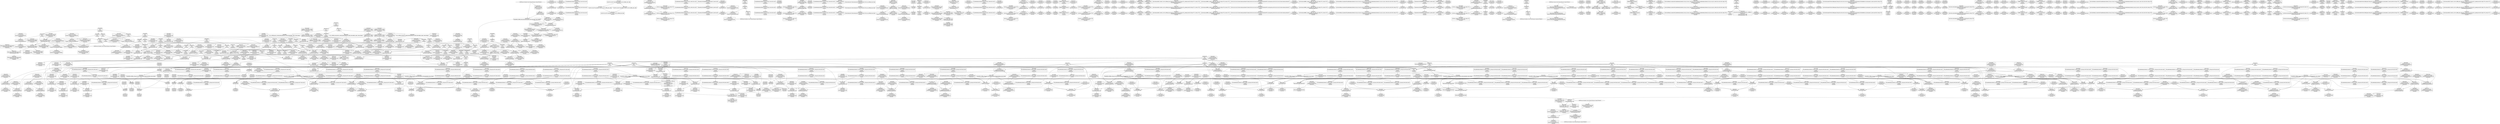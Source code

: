 digraph {
	CE0x59b8730 [shape=record,shape=Mrecord,label="{CE0x59b8730|selinux_kernel_module_request:call1|security/selinux/hooks.c,3563|*SummSource*}"]
	CE0x5a04aa0 [shape=record,shape=Mrecord,label="{CE0x5a04aa0|cred_sid:tmp1}"]
	CE0x5a8add0 [shape=record,shape=Mrecord,label="{CE0x5a8add0|__preempt_count_add:do.body}"]
	CE0x59f3d20 [shape=record,shape=Mrecord,label="{CE0x59f3d20|cred_sid:tmp4|*LoadInst*|security/selinux/hooks.c,196|*SummSink*}"]
	CE0x5a0c4b0 [shape=record,shape=Mrecord,label="{CE0x5a0c4b0|__rcu_read_lock:tmp4|include/linux/rcupdate.h,239}"]
	CE0x59ff6a0 [shape=record,shape=Mrecord,label="{CE0x59ff6a0|task_sid:tmp18|security/selinux/hooks.c,208|*SummSource*}"]
	CE0x5a0a850 [shape=record,shape=Mrecord,label="{CE0x5a0a850|i64*_getelementptr_inbounds_(_4_x_i64_,_4_x_i64_*___llvm_gcov_ctr128,_i64_0,_i64_1)|*Constant*}"]
	CE0x5a1af10 [shape=record,shape=Mrecord,label="{CE0x5a1af10|rcu_read_lock:tmp14|include/linux/rcupdate.h,882|*SummSource*}"]
	CE0x5a7fdb0 [shape=record,shape=Mrecord,label="{CE0x5a7fdb0|rcu_lock_acquire:__here|*SummSink*}"]
	CE0x59e0560 [shape=record,shape=Mrecord,label="{CE0x59e0560|cred_sid:tmp}"]
	CE0x5a4e470 [shape=record,shape=Mrecord,label="{CE0x5a4e470|i8*_getelementptr_inbounds_(_44_x_i8_,_44_x_i8_*_.str47,_i32_0,_i32_0)|*Constant*|*SummSink*}"]
	CE0x59b8650 [shape=record,shape=Mrecord,label="{CE0x59b8650|selinux_kernel_module_request:call1|security/selinux/hooks.c,3563}"]
	CE0x5a5c8e0 [shape=record,shape=Mrecord,label="{CE0x5a5c8e0|i64*_getelementptr_inbounds_(_4_x_i64_,_4_x_i64_*___llvm_gcov_ctr130,_i64_0,_i64_2)|*Constant*|*SummSink*}"]
	CE0x59fb8e0 [shape=record,shape=Mrecord,label="{CE0x59fb8e0|rcu_read_unlock:tmp12|include/linux/rcupdate.h,933|*SummSource*}"]
	CE0x5a02a50 [shape=record,shape=Mrecord,label="{CE0x5a02a50|GLOBAL:__llvm_gcov_ctr127|Global_var:__llvm_gcov_ctr127}"]
	CE0x5a46040 [shape=record,shape=Mrecord,label="{CE0x5a46040|i64*_getelementptr_inbounds_(_11_x_i64_,_11_x_i64_*___llvm_gcov_ctr132,_i64_0,_i64_0)|*Constant*}"]
	CE0x59d3b00 [shape=record,shape=Mrecord,label="{CE0x59d3b00|rcu_lock_acquire:tmp2}"]
	CE0x5a0c520 [shape=record,shape=Mrecord,label="{CE0x5a0c520|__rcu_read_lock:tmp4|include/linux/rcupdate.h,239|*SummSource*}"]
	CE0x5a6ce60 [shape=record,shape=Mrecord,label="{CE0x5a6ce60|void_(i32*,_i32,_i32*)*_asm_addl_$1,_%gs:$0_,_*m,ri,*m,_dirflag_,_fpsr_,_flags_|*SummSource*}"]
	CE0x5a41140 [shape=record,shape=Mrecord,label="{CE0x5a41140|_call_void___preempt_count_sub(i32_1)_#10,_!dbg_!27715|include/linux/rcupdate.h,244|*SummSink*}"]
	CE0x5a1c0d0 [shape=record,shape=Mrecord,label="{CE0x5a1c0d0|i64*_getelementptr_inbounds_(_11_x_i64_,_11_x_i64_*___llvm_gcov_ctr127,_i64_0,_i64_8)|*Constant*|*SummSink*}"]
	CE0x5a1c5d0 [shape=record,shape=Mrecord,label="{CE0x5a1c5d0|i8*_getelementptr_inbounds_(_25_x_i8_,_25_x_i8_*_.str45,_i32_0,_i32_0)|*Constant*|*SummSource*}"]
	CE0x5a64800 [shape=record,shape=Mrecord,label="{CE0x5a64800|i64*_getelementptr_inbounds_(_4_x_i64_,_4_x_i64_*___llvm_gcov_ctr128,_i64_0,_i64_1)|*Constant*|*SummSource*}"]
	CE0x59cea30 [shape=record,shape=Mrecord,label="{CE0x59cea30|task_sid:tmp6|security/selinux/hooks.c,208}"]
	CE0x5a213e0 [shape=record,shape=Mrecord,label="{CE0x5a213e0|__rcu_read_lock:tmp7|include/linux/rcupdate.h,240}"]
	CE0x5a6e8b0 [shape=record,shape=Mrecord,label="{CE0x5a6e8b0|i64_ptrtoint_(i8*_blockaddress(_rcu_lock_acquire,_%__here)_to_i64)|*Constant*|*SummSource*}"]
	CE0x59e0c10 [shape=record,shape=Mrecord,label="{CE0x59e0c10|task_sid:tmp25|security/selinux/hooks.c,208|*SummSink*}"]
	CE0x5a1faa0 [shape=record,shape=Mrecord,label="{CE0x5a1faa0|i64*_getelementptr_inbounds_(_11_x_i64_,_11_x_i64_*___llvm_gcov_ctr127,_i64_0,_i64_10)|*Constant*|*SummSink*}"]
	CE0x5a01cf0 [shape=record,shape=Mrecord,label="{CE0x5a01cf0|task_sid:land.lhs.true}"]
	CE0x59d2470 [shape=record,shape=Mrecord,label="{CE0x59d2470|avc_has_perm:tclass|Function::avc_has_perm&Arg::tclass::|*SummSource*}"]
	CE0x59f2db0 [shape=record,shape=Mrecord,label="{CE0x59f2db0|cred_sid:security|security/selinux/hooks.c,196|*SummSink*}"]
	CE0x59dc2a0 [shape=record,shape=Mrecord,label="{CE0x59dc2a0|i8*_getelementptr_inbounds_(_25_x_i8_,_25_x_i8_*_.str3,_i32_0,_i32_0)|*Constant*|*SummSource*}"]
	CE0x59de1e0 [shape=record,shape=Mrecord,label="{CE0x59de1e0|task_sid:if.then}"]
	CE0x59dc960 [shape=record,shape=Mrecord,label="{CE0x59dc960|GLOBAL:current_task|Global_var:current_task}"]
	CE0x59b34d0 [shape=record,shape=Mrecord,label="{CE0x59b34d0|_ret_void,_!dbg_!27735|include/linux/rcupdate.h,884|*SummSink*}"]
	CE0x59e2550 [shape=record,shape=Mrecord,label="{CE0x59e2550|cred_sid:entry}"]
	CE0x5a42d50 [shape=record,shape=Mrecord,label="{CE0x5a42d50|rcu_read_unlock:tobool1|include/linux/rcupdate.h,933|*SummSource*}"]
	CE0x59fd610 [shape=record,shape=Mrecord,label="{CE0x59fd610|i8*_getelementptr_inbounds_(_41_x_i8_,_41_x_i8_*_.str44,_i32_0,_i32_0)|*Constant*|*SummSink*}"]
	CE0x5a1b6f0 [shape=record,shape=Mrecord,label="{CE0x5a1b6f0|rcu_read_lock:tmp16|include/linux/rcupdate.h,882}"]
	CE0x59f7d50 [shape=record,shape=Mrecord,label="{CE0x59f7d50|GLOBAL:__rcu_read_lock|*Constant*|*SummSource*}"]
	CE0x5a0aab0 [shape=record,shape=Mrecord,label="{CE0x5a0aab0|i64*_getelementptr_inbounds_(_11_x_i64_,_11_x_i64_*___llvm_gcov_ctr132,_i64_0,_i64_1)|*Constant*|*SummSink*}"]
	CE0x5a21130 [shape=record,shape=Mrecord,label="{CE0x5a21130|rcu_read_unlock:tmp14|include/linux/rcupdate.h,933|*SummSource*}"]
	CE0x59d05c0 [shape=record,shape=Mrecord,label="{CE0x59d05c0|COLLAPSED:_GCMRE___llvm_gcov_ctr126_internal_global_13_x_i64_zeroinitializer:_elem_0:default:}"]
	CE0x5a27380 [shape=record,shape=Mrecord,label="{CE0x5a27380|rcu_read_lock:tmp10|include/linux/rcupdate.h,882|*SummSink*}"]
	CE0x59b3ae0 [shape=record,shape=Mrecord,label="{CE0x59b3ae0|%struct.task_struct*_(%struct.task_struct**)*_asm_movq_%gs:$_1:P_,$0_,_r,im,_dirflag_,_fpsr_,_flags_}"]
	CE0x5a45610 [shape=record,shape=Mrecord,label="{CE0x5a45610|rcu_read_unlock:tmp4|include/linux/rcupdate.h,933|*SummSource*}"]
	CE0x59a8850 [shape=record,shape=Mrecord,label="{CE0x59a8850|rcu_read_lock:tmp2}"]
	CE0x5a49030 [shape=record,shape=Mrecord,label="{CE0x5a49030|rcu_read_unlock:tmp10|include/linux/rcupdate.h,933|*SummSink*}"]
	CE0x5a50480 [shape=record,shape=Mrecord,label="{CE0x5a50480|rcu_lock_release:map|Function::rcu_lock_release&Arg::map::}"]
	CE0x5a5eae0 [shape=record,shape=Mrecord,label="{CE0x5a5eae0|__preempt_count_sub:val|Function::__preempt_count_sub&Arg::val::}"]
	CE0x59bcb50 [shape=record,shape=Mrecord,label="{CE0x59bcb50|i64*_getelementptr_inbounds_(_2_x_i64_,_2_x_i64_*___llvm_gcov_ctr98,_i64_0,_i64_1)|*Constant*}"]
	CE0x59de650 [shape=record,shape=Mrecord,label="{CE0x59de650|cred_sid:tmp|*SummSource*}"]
	CE0x5a29020 [shape=record,shape=Mrecord,label="{CE0x5a29020|cred_sid:tmp6|security/selinux/hooks.c,197}"]
	CE0x5a66ba0 [shape=record,shape=Mrecord,label="{CE0x5a66ba0|__rcu_read_unlock:tmp5|include/linux/rcupdate.h,244}"]
	CE0x5a66160 [shape=record,shape=Mrecord,label="{CE0x5a66160|__preempt_count_sub:sub|./arch/x86/include/asm/preempt.h,77|*SummSource*}"]
	CE0x5a68480 [shape=record,shape=Mrecord,label="{CE0x5a68480|rcu_lock_release:tmp3|*SummSource*}"]
	CE0x5a05e50 [shape=record,shape=Mrecord,label="{CE0x5a05e50|task_sid:tmp12|security/selinux/hooks.c,208|*SummSink*}"]
	CE0x5a04010 [shape=record,shape=Mrecord,label="{CE0x5a04010|rcu_read_lock:tmp7|include/linux/rcupdate.h,882}"]
	CE0x59c0ac0 [shape=record,shape=Mrecord,label="{CE0x59c0ac0|selinux_kernel_module_request:u|security/selinux/hooks.c,3566}"]
	CE0x5a20640 [shape=record,shape=Mrecord,label="{CE0x5a20640|cred_sid:bb}"]
	CE0x5a21dc0 [shape=record,shape=Mrecord,label="{CE0x5a21dc0|i32_883|*Constant*|*SummSink*}"]
	CE0x5a23ed0 [shape=record,shape=Mrecord,label="{CE0x5a23ed0|GLOBAL:rcu_lock_map|Global_var:rcu_lock_map|*SummSource*}"]
	CE0x59f4a80 [shape=record,shape=Mrecord,label="{CE0x59f4a80|cred_sid:cred|Function::cred_sid&Arg::cred::}"]
	CE0x5a67e90 [shape=record,shape=Mrecord,label="{CE0x5a67e90|rcu_lock_acquire:tmp3|*SummSource*}"]
	CE0x59d1040 [shape=record,shape=Mrecord,label="{CE0x59d1040|_call_void_mcount()_#3}"]
	CE0x5a1e460 [shape=record,shape=Mrecord,label="{CE0x5a1e460|rcu_read_lock:tmp17|include/linux/rcupdate.h,882}"]
	CE0x59bd340 [shape=record,shape=Mrecord,label="{CE0x59bd340|selinux_kernel_module_request:call3|security/selinux/hooks.c,3568|*SummSource*}"]
	CE0x5a53c80 [shape=record,shape=Mrecord,label="{CE0x5a53c80|_call_void_mcount()_#3|*SummSink*}"]
	CE0x5a1d6d0 [shape=record,shape=Mrecord,label="{CE0x5a1d6d0|rcu_read_lock:tmp19|include/linux/rcupdate.h,882|*SummSource*}"]
	CE0x5a00440 [shape=record,shape=Mrecord,label="{CE0x5a00440|GLOBAL:rcu_read_lock.__warned|Global_var:rcu_read_lock.__warned|*SummSource*}"]
	CE0x5a1c9c0 [shape=record,shape=Mrecord,label="{CE0x5a1c9c0|i8*_getelementptr_inbounds_(_42_x_i8_,_42_x_i8_*_.str46,_i32_0,_i32_0)|*Constant*}"]
	CE0x5a086e0 [shape=record,shape=Mrecord,label="{CE0x5a086e0|rcu_read_lock:do.end}"]
	CE0x59b0d50 [shape=record,shape=Mrecord,label="{CE0x59b0d50|task_sid:tobool1|security/selinux/hooks.c,208|*SummSource*}"]
	"CONST[source:0(mediator),value:2(dynamic)][purpose:{subject}][SrcIdx:3]"
	CE0x59aa070 [shape=record,shape=Mrecord,label="{CE0x59aa070|task_sid:tmp12|security/selinux/hooks.c,208}"]
	CE0x59be680 [shape=record,shape=Mrecord,label="{CE0x59be680|selinux_kernel_module_request:tmp}"]
	CE0x5a1bde0 [shape=record,shape=Mrecord,label="{CE0x5a1bde0|i64*_getelementptr_inbounds_(_11_x_i64_,_11_x_i64_*___llvm_gcov_ctr127,_i64_0,_i64_8)|*Constant*|*SummSource*}"]
	CE0x59d8300 [shape=record,shape=Mrecord,label="{CE0x59d8300|rcu_read_unlock:tmp15|include/linux/rcupdate.h,933|*SummSink*}"]
	CE0x5a98300 [shape=record,shape=Mrecord,label="{CE0x5a98300|i64*_getelementptr_inbounds_(_4_x_i64_,_4_x_i64_*___llvm_gcov_ctr135,_i64_0,_i64_0)|*Constant*}"]
	CE0x59fc2c0 [shape=record,shape=Mrecord,label="{CE0x59fc2c0|task_sid:tmp16|security/selinux/hooks.c,208|*SummSink*}"]
	CE0x59f5680 [shape=record,shape=Mrecord,label="{CE0x59f5680|_call_void___rcu_read_lock()_#10,_!dbg_!27710|include/linux/rcupdate.h,879|*SummSource*}"]
	CE0x59ff3c0 [shape=record,shape=Mrecord,label="{CE0x59ff3c0|task_sid:tmp22|security/selinux/hooks.c,208|*SummSource*}"]
	CE0x59baf50 [shape=record,shape=Mrecord,label="{CE0x59baf50|task_sid:tmp1}"]
	CE0x59d9450 [shape=record,shape=Mrecord,label="{CE0x59d9450|cred_sid:sid|security/selinux/hooks.c,197|*SummSink*}"]
	CE0x5a08050 [shape=record,shape=Mrecord,label="{CE0x5a08050|rcu_read_unlock:entry|*SummSink*}"]
	CE0x59f52e0 [shape=record,shape=Mrecord,label="{CE0x59f52e0|_call_void_mcount()_#3|*SummSource*}"]
	CE0x59bdf00 [shape=record,shape=Mrecord,label="{CE0x59bdf00|avc_has_perm:entry|*SummSink*}"]
	CE0x5a0cba0 [shape=record,shape=Mrecord,label="{CE0x5a0cba0|i64*_getelementptr_inbounds_(_11_x_i64_,_11_x_i64_*___llvm_gcov_ctr132,_i64_0,_i64_1)|*Constant*|*SummSource*}"]
	CE0x59b9720 [shape=record,shape=Mrecord,label="{CE0x59b9720|task_sid:task|Function::task_sid&Arg::task::|*SummSink*}"]
	CE0x5a28210 [shape=record,shape=Mrecord,label="{CE0x5a28210|rcu_read_lock:call3|include/linux/rcupdate.h,882|*SummSink*}"]
	CE0x59fdb00 [shape=record,shape=Mrecord,label="{CE0x59fdb00|i64*_getelementptr_inbounds_(_13_x_i64_,_13_x_i64_*___llvm_gcov_ctr126,_i64_0,_i64_9)|*Constant*|*SummSource*}"]
	CE0x59cce70 [shape=record,shape=Mrecord,label="{CE0x59cce70|selinux_kernel_module_request:u|security/selinux/hooks.c,3566|*SummSink*}"]
	CE0x59f83a0 [shape=record,shape=Mrecord,label="{CE0x59f83a0|rcu_read_lock:bb|*SummSink*}"]
	CE0x5a716e0 [shape=record,shape=Mrecord,label="{CE0x5a716e0|GLOBAL:__preempt_count_sub|*Constant*|*SummSource*}"]
	CE0x59ab920 [shape=record,shape=Mrecord,label="{CE0x59ab920|task_sid:tmp19|security/selinux/hooks.c,208|*SummSource*}"]
	CE0x59cadc0 [shape=record,shape=Mrecord,label="{CE0x59cadc0|selinux_kernel_module_request:call3|security/selinux/hooks.c,3568}"]
	CE0x59afab0 [shape=record,shape=Mrecord,label="{CE0x59afab0|i64_6|*Constant*|*SummSource*}"]
	CE0x5a013e0 [shape=record,shape=Mrecord,label="{CE0x5a013e0|i64_0|*Constant*}"]
	CE0x59d8470 [shape=record,shape=Mrecord,label="{CE0x59d8470|rcu_read_unlock:tmp16|include/linux/rcupdate.h,933}"]
	CE0x59e26e0 [shape=record,shape=Mrecord,label="{CE0x59e26e0|_call_void_mcount()_#3|*SummSink*}"]
	CE0x5a51030 [shape=record,shape=Mrecord,label="{CE0x5a51030|_call_void___rcu_read_unlock()_#10,_!dbg_!27734|include/linux/rcupdate.h,937|*SummSink*}"]
	CE0x5a4c7b0 [shape=record,shape=Mrecord,label="{CE0x5a4c7b0|i64*_getelementptr_inbounds_(_4_x_i64_,_4_x_i64_*___llvm_gcov_ctr133,_i64_0,_i64_2)|*Constant*}"]
	CE0x5a6c470 [shape=record,shape=Mrecord,label="{CE0x5a6c470|rcu_lock_release:tmp|*SummSource*}"]
	CE0x59d2400 [shape=record,shape=Mrecord,label="{CE0x59d2400|avc_has_perm:tclass|Function::avc_has_perm&Arg::tclass::}"]
	CE0x5a0b430 [shape=record,shape=Mrecord,label="{CE0x5a0b430|rcu_read_unlock:tmp6|include/linux/rcupdate.h,933}"]
	CE0x5a7d010 [shape=record,shape=Mrecord,label="{CE0x5a7d010|__rcu_read_lock:bb|*SummSink*}"]
	CE0x5a0ef00 [shape=record,shape=Mrecord,label="{CE0x5a0ef00|task_sid:call3|security/selinux/hooks.c,208|*SummSource*}"]
	CE0x59c8cb0 [shape=record,shape=Mrecord,label="{CE0x59c8cb0|task_sid:tmp24|security/selinux/hooks.c,208}"]
	CE0x5a1d740 [shape=record,shape=Mrecord,label="{CE0x5a1d740|rcu_read_lock:tmp19|include/linux/rcupdate.h,882|*SummSink*}"]
	CE0x5a00bc0 [shape=record,shape=Mrecord,label="{CE0x5a00bc0|rcu_lock_acquire:bb|*SummSink*}"]
	CE0x59e13d0 [shape=record,shape=Mrecord,label="{CE0x59e13d0|i64*_getelementptr_inbounds_(_13_x_i64_,_13_x_i64_*___llvm_gcov_ctr126,_i64_0,_i64_12)|*Constant*|*SummSource*}"]
	CE0x59f8330 [shape=record,shape=Mrecord,label="{CE0x59f8330|rcu_read_lock:bb|*SummSource*}"]
	CE0x5a09110 [shape=record,shape=Mrecord,label="{CE0x5a09110|rcu_read_unlock:land.lhs.true|*SummSink*}"]
	CE0x59b0530 [shape=record,shape=Mrecord,label="{CE0x59b0530|_call_void_mcount()_#3|*SummSource*}"]
	CE0x5a44460 [shape=record,shape=Mrecord,label="{CE0x5a44460|rcu_read_unlock:tmp4|include/linux/rcupdate.h,933}"]
	CE0x59c7730 [shape=record,shape=Mrecord,label="{CE0x59c7730|rcu_read_unlock:tmp18|include/linux/rcupdate.h,933|*SummSource*}"]
	CE0x59d2c70 [shape=record,shape=Mrecord,label="{CE0x59d2c70|i32_0|*Constant*}"]
	CE0x5a24f80 [shape=record,shape=Mrecord,label="{CE0x5a24f80|__preempt_count_add:tmp7|./arch/x86/include/asm/preempt.h,73|*SummSource*}"]
	CE0x5a8e600 [shape=record,shape=Mrecord,label="{CE0x5a8e600|__preempt_count_add:tmp5|./arch/x86/include/asm/preempt.h,72}"]
	CE0x5a7f6e0 [shape=record,shape=Mrecord,label="{CE0x5a7f6e0|GLOBAL:lock_release|*Constant*|*SummSource*}"]
	CE0x5a41cf0 [shape=record,shape=Mrecord,label="{CE0x5a41cf0|GLOBAL:lock_acquire|*Constant*|*SummSink*}"]
	CE0x59de5e0 [shape=record,shape=Mrecord,label="{CE0x59de5e0|COLLAPSED:_GCMRE___llvm_gcov_ctr131_internal_global_2_x_i64_zeroinitializer:_elem_0:default:}"]
	CE0x59b3290 [shape=record,shape=Mrecord,label="{CE0x59b3290|i64_2|*Constant*|*SummSource*}"]
	CE0x5a71e50 [shape=record,shape=Mrecord,label="{CE0x5a71e50|_call_void_asm_addl_$1,_%gs:$0_,_*m,ri,*m,_dirflag_,_fpsr_,_flags_(i32*___preempt_count,_i32_%sub,_i32*___preempt_count)_#3,_!dbg_!27717,_!srcloc_!27718|./arch/x86/include/asm/preempt.h,77}"]
	CE0x5a4b910 [shape=record,shape=Mrecord,label="{CE0x5a4b910|__preempt_count_sub:tmp7|./arch/x86/include/asm/preempt.h,78}"]
	CE0x5a46f50 [shape=record,shape=Mrecord,label="{CE0x5a46f50|_call_void_asm_sideeffect_,_memory_,_dirflag_,_fpsr_,_flags_()_#3,_!dbg_!27714,_!srcloc_!27715|include/linux/rcupdate.h,239}"]
	CE0x59a8460 [shape=record,shape=Mrecord,label="{CE0x59a8460|i64*_getelementptr_inbounds_(_2_x_i64_,_2_x_i64_*___llvm_gcov_ctr131,_i64_0,_i64_1)|*Constant*}"]
	CE0x59bd4c0 [shape=record,shape=Mrecord,label="{CE0x59bd4c0|i32_(i32,_i32,_i16,_i32,_%struct.common_audit_data*)*_bitcast_(i32_(i32,_i32,_i16,_i32,_%struct.common_audit_data.495*)*_avc_has_perm_to_i32_(i32,_i32,_i16,_i32,_%struct.common_audit_data*)*)|*Constant*}"]
	CE0x5a099c0 [shape=record,shape=Mrecord,label="{CE0x5a099c0|rcu_read_lock:do.body}"]
	CE0x5a45380 [shape=record,shape=Mrecord,label="{CE0x5a45380|_call_void_asm_sideeffect_,_memory_,_dirflag_,_fpsr_,_flags_()_#3,_!dbg_!27711,_!srcloc_!27714|include/linux/rcupdate.h,244|*SummSource*}"]
	CE0x59cd590 [shape=record,shape=Mrecord,label="{CE0x59cd590|_ret_%struct.task_struct*_%tmp4,_!dbg_!27714|./arch/x86/include/asm/current.h,14|*SummSource*}"]
	CE0x59a9dd0 [shape=record,shape=Mrecord,label="{CE0x59a9dd0|task_sid:tmp10|security/selinux/hooks.c,208|*SummSource*}"]
	CE0x5a6c140 [shape=record,shape=Mrecord,label="{CE0x5a6c140|rcu_lock_release:bb|*SummSource*}"]
	CE0x59bbed0 [shape=record,shape=Mrecord,label="{CE0x59bbed0|get_current:tmp1}"]
	CE0x5a050a0 [shape=record,shape=Mrecord,label="{CE0x5a050a0|_call_void_lockdep_rcu_suspicious(i8*_getelementptr_inbounds_(_25_x_i8_,_25_x_i8_*_.str3,_i32_0,_i32_0),_i32_208,_i8*_getelementptr_inbounds_(_41_x_i8_,_41_x_i8_*_.str44,_i32_0,_i32_0))_#10,_!dbg_!27732|security/selinux/hooks.c,208}"]
	CE0x5a62220 [shape=record,shape=Mrecord,label="{CE0x5a62220|rcu_lock_acquire:tmp5|include/linux/rcupdate.h,418|*SummSink*}"]
	CE0x5a41a20 [shape=record,shape=Mrecord,label="{CE0x5a41a20|GLOBAL:lock_acquire|*Constant*|*SummSource*}"]
	CE0x5a841b0 [shape=record,shape=Mrecord,label="{CE0x5a841b0|i64*_getelementptr_inbounds_(_4_x_i64_,_4_x_i64_*___llvm_gcov_ctr135,_i64_0,_i64_3)|*Constant*|*SummSource*}"]
	CE0x59d6df0 [shape=record,shape=Mrecord,label="{CE0x59d6df0|_ret_i32_%call3,_!dbg_!27722|security/selinux/hooks.c,3568|*SummSink*}"]
	CE0x5a933b0 [shape=record,shape=Mrecord,label="{CE0x5a933b0|_ret_void,_!dbg_!27720|./arch/x86/include/asm/preempt.h,78|*SummSource*}"]
	CE0x5a1da00 [shape=record,shape=Mrecord,label="{CE0x5a1da00|rcu_read_lock:tmp20|include/linux/rcupdate.h,882|*SummSource*}"]
	CE0x59ffd50 [shape=record,shape=Mrecord,label="{CE0x59ffd50|0:_i8,_:_GCMR_task_sid.__warned_internal_global_i8_0,_section_.data.unlikely_,_align_1:_elem_0:default:}"]
	CE0x5a5bed0 [shape=record,shape=Mrecord,label="{CE0x5a5bed0|__rcu_read_lock:do.end}"]
	CE0x59ffdc0 [shape=record,shape=Mrecord,label="{CE0x59ffdc0|task_sid:tmp9|security/selinux/hooks.c,208|*SummSource*}"]
	CE0x59b1750 [shape=record,shape=Mrecord,label="{CE0x59b1750|cred_sid:tmp3|*SummSink*}"]
	CE0x5a5ed00 [shape=record,shape=Mrecord,label="{CE0x5a5ed00|__preempt_count_sub:val|Function::__preempt_count_sub&Arg::val::|*SummSink*}"]
	CE0x5a864f0 [shape=record,shape=Mrecord,label="{CE0x5a864f0|__rcu_read_unlock:tmp3}"]
	CE0x59c1fd0 [shape=record,shape=Mrecord,label="{CE0x59c1fd0|rcu_read_lock:entry|*SummSource*}"]
	CE0x5a7da30 [shape=record,shape=Mrecord,label="{CE0x5a7da30|i64_ptrtoint_(i8*_blockaddress(_rcu_lock_release,_%__here)_to_i64)|*Constant*|*SummSink*}"]
	CE0x59f2ce0 [shape=record,shape=Mrecord,label="{CE0x59f2ce0|cred_sid:security|security/selinux/hooks.c,196|*SummSource*}"]
	CE0x5a20e20 [shape=record,shape=Mrecord,label="{CE0x5a20e20|rcu_read_unlock:tmp14|include/linux/rcupdate.h,933}"]
	CE0x5a52a60 [shape=record,shape=Mrecord,label="{CE0x5a52a60|GLOBAL:rcu_lock_release|*Constant*|*SummSource*}"]
	CE0x5a44c60 [shape=record,shape=Mrecord,label="{CE0x5a44c60|rcu_read_unlock:tmp9|include/linux/rcupdate.h,933}"]
	CE0x5a4c5d0 [shape=record,shape=Mrecord,label="{CE0x5a4c5d0|rcu_read_unlock:bb|*SummSink*}"]
	CE0x5a46930 [shape=record,shape=Mrecord,label="{CE0x5a46930|_call_void___preempt_count_add(i32_1)_#10,_!dbg_!27711|include/linux/rcupdate.h,239}"]
	CE0x5a08c50 [shape=record,shape=Mrecord,label="{CE0x5a08c50|rcu_read_lock:tmp3}"]
	CE0x59feb60 [shape=record,shape=Mrecord,label="{CE0x59feb60|i32_934|*Constant*|*SummSource*}"]
	CE0x59c7310 [shape=record,shape=Mrecord,label="{CE0x59c7310|rcu_read_unlock:tmp17|include/linux/rcupdate.h,933|*SummSink*}"]
	CE0x5a82290 [shape=record,shape=Mrecord,label="{CE0x5a82290|rcu_lock_release:tmp5|include/linux/rcupdate.h,423|*SummSource*}"]
	CE0x5a76b80 [shape=record,shape=Mrecord,label="{CE0x5a76b80|__preempt_count_sub:tmp5|./arch/x86/include/asm/preempt.h,77|*SummSink*}"]
	CE0x59ff900 [shape=record,shape=Mrecord,label="{CE0x59ff900|get_current:tmp4|./arch/x86/include/asm/current.h,14|*SummSource*}"]
	CE0x5a4bc60 [shape=record,shape=Mrecord,label="{CE0x5a4bc60|GLOBAL:rcu_read_unlock.__warned|Global_var:rcu_read_unlock.__warned}"]
	CE0x7735200 [shape=record,shape=Mrecord,label="{CE0x7735200|get_current:entry}"]
	CE0x59f4060 [shape=record,shape=Mrecord,label="{CE0x59f4060|cred_sid:tmp5|security/selinux/hooks.c,196|*SummSink*}"]
	CE0x5a23d70 [shape=record,shape=Mrecord,label="{CE0x5a23d70|rcu_read_unlock:tmp7|include/linux/rcupdate.h,933|*SummSink*}"]
	CE0x5a66b30 [shape=record,shape=Mrecord,label="{CE0x5a66b30|_call_void_asm_sideeffect_,_memory_,_dirflag_,_fpsr_,_flags_()_#3,_!dbg_!27711,_!srcloc_!27714|include/linux/rcupdate.h,244}"]
	CE0x5a09c40 [shape=record,shape=Mrecord,label="{CE0x5a09c40|rcu_read_lock:bb}"]
	CE0x5a5f0f0 [shape=record,shape=Mrecord,label="{CE0x5a5f0f0|_call_void_mcount()_#3|*SummSink*}"]
	CE0x59b55b0 [shape=record,shape=Mrecord,label="{CE0x59b55b0|_ret_i32_%retval.0,_!dbg_!27728|security/selinux/avc.c,775|*SummSink*}"]
	"CONST[source:0(mediator),value:2(dynamic)][purpose:{object}][SnkIdx:1]"
	CE0x5a469a0 [shape=record,shape=Mrecord,label="{CE0x5a469a0|_call_void___preempt_count_add(i32_1)_#10,_!dbg_!27711|include/linux/rcupdate.h,239|*SummSource*}"]
	CE0x59cec20 [shape=record,shape=Mrecord,label="{CE0x59cec20|avc_has_perm:requested|Function::avc_has_perm&Arg::requested::}"]
	CE0x5a6cbb0 [shape=record,shape=Mrecord,label="{CE0x5a6cbb0|i64*_getelementptr_inbounds_(_4_x_i64_,_4_x_i64_*___llvm_gcov_ctr133,_i64_0,_i64_0)|*Constant*|*SummSink*}"]
	CE0x5a1b580 [shape=record,shape=Mrecord,label="{CE0x5a1b580|rcu_read_lock:tmp15|include/linux/rcupdate.h,882|*SummSink*}"]
	CE0x59d95b0 [shape=record,shape=Mrecord,label="{CE0x59d95b0|cred_sid:sid|security/selinux/hooks.c,197|*SummSource*}"]
	CE0x5a52200 [shape=record,shape=Mrecord,label="{CE0x5a52200|i64*_getelementptr_inbounds_(_4_x_i64_,_4_x_i64_*___llvm_gcov_ctr128,_i64_0,_i64_2)|*Constant*|*SummSource*}"]
	CE0x59cae30 [shape=record,shape=Mrecord,label="{CE0x59cae30|selinux_kernel_module_request:call3|security/selinux/hooks.c,3568|*SummSink*}"]
	CE0x59e0640 [shape=record,shape=Mrecord,label="{CE0x59e0640|task_sid:tmp24|security/selinux/hooks.c,208|*SummSink*}"]
	CE0x59caae0 [shape=record,shape=Mrecord,label="{CE0x59caae0|selinux_kernel_module_request:kmod_name|Function::selinux_kernel_module_request&Arg::kmod_name::|*SummSink*}"]
	CE0x59db2e0 [shape=record,shape=Mrecord,label="{CE0x59db2e0|i64*_getelementptr_inbounds_(_11_x_i64_,_11_x_i64_*___llvm_gcov_ctr127,_i64_0,_i64_1)|*Constant*|*SummSink*}"]
	CE0x5a0a300 [shape=record,shape=Mrecord,label="{CE0x5a0a300|_ret_void,_!dbg_!27717|include/linux/rcupdate.h,240|*SummSink*}"]
	CE0x5a40530 [shape=record,shape=Mrecord,label="{CE0x5a40530|rcu_read_unlock:tmp1|*SummSink*}"]
	CE0x5a209a0 [shape=record,shape=Mrecord,label="{CE0x5a209a0|i64*_getelementptr_inbounds_(_2_x_i64_,_2_x_i64_*___llvm_gcov_ctr131,_i64_0,_i64_0)|*Constant*}"]
	CE0x5a758c0 [shape=record,shape=Mrecord,label="{CE0x5a758c0|i64*_getelementptr_inbounds_(_4_x_i64_,_4_x_i64_*___llvm_gcov_ctr135,_i64_0,_i64_1)|*Constant*|*SummSource*}"]
	CE0x59f6ad0 [shape=record,shape=Mrecord,label="{CE0x59f6ad0|rcu_read_lock:call|include/linux/rcupdate.h,882|*SummSink*}"]
	CE0x59dad40 [shape=record,shape=Mrecord,label="{CE0x59dad40|task_sid:tmp25|security/selinux/hooks.c,208}"]
	CE0x59b8bd0 [shape=record,shape=Mrecord,label="{CE0x59b8bd0|task_sid:tmp17|security/selinux/hooks.c,208|*SummSource*}"]
	CE0x59fd100 [shape=record,shape=Mrecord,label="{CE0x59fd100|rcu_lock_acquire:tmp4|include/linux/rcupdate.h,418|*SummSource*}"]
	CE0x5a50360 [shape=record,shape=Mrecord,label="{CE0x5a50360|rcu_lock_release:entry|*SummSource*}"]
	CE0x5a1b860 [shape=record,shape=Mrecord,label="{CE0x5a1b860|rcu_read_lock:tmp16|include/linux/rcupdate.h,882|*SummSource*}"]
	CE0x59b9480 [shape=record,shape=Mrecord,label="{CE0x59b9480|task_sid:entry|*SummSink*}"]
	CE0x5a1a810 [shape=record,shape=Mrecord,label="{CE0x5a1a810|rcu_read_unlock:call3|include/linux/rcupdate.h,933|*SummSink*}"]
	CE0x5a8de40 [shape=record,shape=Mrecord,label="{CE0x5a8de40|__preempt_count_add:tmp1|*SummSink*}"]
	CE0x5a09670 [shape=record,shape=Mrecord,label="{CE0x5a09670|rcu_read_lock:tmp4|include/linux/rcupdate.h,882|*SummSink*}"]
	CE0x59d1fb0 [shape=record,shape=Mrecord,label="{CE0x59d1fb0|i16_3|*Constant*}"]
	CE0x5a49350 [shape=record,shape=Mrecord,label="{CE0x5a49350|__rcu_read_lock:tmp3|*SummSource*}"]
	CE0x5a095a0 [shape=record,shape=Mrecord,label="{CE0x5a095a0|rcu_read_lock:tmp4|include/linux/rcupdate.h,882|*SummSource*}"]
	CE0x5a956a0 [shape=record,shape=Mrecord,label="{CE0x5a956a0|GLOBAL:__preempt_count|Global_var:__preempt_count|*SummSink*}"]
	CE0x5a8a9a0 [shape=record,shape=Mrecord,label="{CE0x5a8a9a0|__preempt_count_sub:do.body|*SummSink*}"]
	CE0x5a0bcd0 [shape=record,shape=Mrecord,label="{CE0x5a0bcd0|rcu_read_unlock:tmp16|include/linux/rcupdate.h,933|*SummSink*}"]
	CE0x5a68930 [shape=record,shape=Mrecord,label="{CE0x5a68930|rcu_lock_acquire:tmp5|include/linux/rcupdate.h,418|*SummSource*}"]
	CE0x59ba1c0 [shape=record,shape=Mrecord,label="{CE0x59ba1c0|GLOBAL:task_sid.__warned|Global_var:task_sid.__warned}"]
	CE0x5a5e9a0 [shape=record,shape=Mrecord,label="{CE0x5a5e9a0|_ret_void,_!dbg_!27720|./arch/x86/include/asm/preempt.h,78}"]
	CE0x5a1c540 [shape=record,shape=Mrecord,label="{CE0x5a1c540|i8*_getelementptr_inbounds_(_25_x_i8_,_25_x_i8_*_.str45,_i32_0,_i32_0)|*Constant*}"]
	CE0x5a95080 [shape=record,shape=Mrecord,label="{CE0x5a95080|__preempt_count_sub:tmp5|./arch/x86/include/asm/preempt.h,77|*SummSource*}"]
	CE0x5a0f550 [shape=record,shape=Mrecord,label="{CE0x5a0f550|i64*_getelementptr_inbounds_(_11_x_i64_,_11_x_i64_*___llvm_gcov_ctr127,_i64_0,_i64_1)|*Constant*}"]
	CE0x59dc1a0 [shape=record,shape=Mrecord,label="{CE0x59dc1a0|GLOBAL:lockdep_rcu_suspicious|*Constant*|*SummSink*}"]
	CE0x5a6d780 [shape=record,shape=Mrecord,label="{CE0x5a6d780|i64*_getelementptr_inbounds_(_4_x_i64_,_4_x_i64_*___llvm_gcov_ctr130,_i64_0,_i64_0)|*Constant*|*SummSource*}"]
	CE0x59cb150 [shape=record,shape=Mrecord,label="{CE0x59cb150|selinux_kernel_module_request:tmp1|*SummSink*}"]
	CE0x5a4e3c0 [shape=record,shape=Mrecord,label="{CE0x5a4e3c0|i8*_getelementptr_inbounds_(_44_x_i8_,_44_x_i8_*_.str47,_i32_0,_i32_0)|*Constant*|*SummSource*}"]
	CE0x5a53c10 [shape=record,shape=Mrecord,label="{CE0x5a53c10|_call_void_mcount()_#3|*SummSource*}"]
	CE0x5a89e70 [shape=record,shape=Mrecord,label="{CE0x5a89e70|__preempt_count_sub:tmp1}"]
	CE0x5a65fa0 [shape=record,shape=Mrecord,label="{CE0x5a65fa0|__preempt_count_sub:sub|./arch/x86/include/asm/preempt.h,77}"]
	CE0x59b0360 [shape=record,shape=Mrecord,label="{CE0x59b0360|get_current:tmp2|*SummSource*}"]
	CE0x5a02f70 [shape=record,shape=Mrecord,label="{CE0x5a02f70|i64*_getelementptr_inbounds_(_2_x_i64_,_2_x_i64_*___llvm_gcov_ctr98,_i64_0,_i64_0)|*Constant*|*SummSink*}"]
	CE0x5a8ace0 [shape=record,shape=Mrecord,label="{CE0x5a8ace0|__preempt_count_sub:do.body}"]
	CE0x5a53350 [shape=record,shape=Mrecord,label="{CE0x5a53350|rcu_read_unlock:tmp20|include/linux/rcupdate.h,933|*SummSource*}"]
	CE0x5a50f00 [shape=record,shape=Mrecord,label="{CE0x5a50f00|_call_void___rcu_read_unlock()_#10,_!dbg_!27734|include/linux/rcupdate.h,937|*SummSource*}"]
	CE0x5a063f0 [shape=record,shape=Mrecord,label="{CE0x5a063f0|cred_sid:entry|*SummSource*}"]
	CE0x5a402c0 [shape=record,shape=Mrecord,label="{CE0x5a402c0|rcu_read_unlock:tmp1}"]
	CE0x5a480a0 [shape=record,shape=Mrecord,label="{CE0x5a480a0|rcu_lock_release:tmp2}"]
	CE0x59cefa0 [shape=record,shape=Mrecord,label="{CE0x59cefa0|avc_has_perm:auditdata|Function::avc_has_perm&Arg::auditdata::|*SummSource*}"]
	CE0x59f7dc0 [shape=record,shape=Mrecord,label="{CE0x59f7dc0|GLOBAL:__rcu_read_lock|*Constant*|*SummSink*}"]
	CE0x59dd580 [shape=record,shape=Mrecord,label="{CE0x59dd580|cred_sid:tmp2|*SummSink*}"]
	CE0x5a53d90 [shape=record,shape=Mrecord,label="{CE0x5a53d90|i64*_getelementptr_inbounds_(_4_x_i64_,_4_x_i64_*___llvm_gcov_ctr130,_i64_0,_i64_2)|*Constant*}"]
	CE0x59b83f0 [shape=record,shape=Mrecord,label="{CE0x59b83f0|__preempt_count_add:do.body|*SummSink*}"]
	CE0x5a21680 [shape=record,shape=Mrecord,label="{CE0x5a21680|__rcu_read_lock:tmp7|include/linux/rcupdate.h,240|*SummSink*}"]
	CE0x5a058f0 [shape=record,shape=Mrecord,label="{CE0x5a058f0|i64*_getelementptr_inbounds_(_2_x_i64_,_2_x_i64_*___llvm_gcov_ctr98,_i64_0,_i64_1)|*Constant*|*SummSink*}"]
	CE0x5a04b10 [shape=record,shape=Mrecord,label="{CE0x5a04b10|cred_sid:tmp1|*SummSource*}"]
	CE0x59bcfc0 [shape=record,shape=Mrecord,label="{CE0x59bcfc0|get_current:tmp|*SummSink*}"]
	CE0x5a1e210 [shape=record,shape=Mrecord,label="{CE0x5a1e210|rcu_read_lock:tmp21|include/linux/rcupdate.h,884|*SummSource*}"]
	CE0x5a4f1e0 [shape=record,shape=Mrecord,label="{CE0x5a4f1e0|rcu_read_unlock:tmp21|include/linux/rcupdate.h,935|*SummSink*}"]
	CE0x5a6e2a0 [shape=record,shape=Mrecord,label="{CE0x5a6e2a0|%struct.lockdep_map*_null|*Constant*|*SummSource*}"]
	CE0x5a67060 [shape=record,shape=Mrecord,label="{CE0x5a67060|__preempt_count_add:tmp2|*SummSink*}"]
	CE0x5a03d70 [shape=record,shape=Mrecord,label="{CE0x5a03d70|rcu_read_unlock:call|include/linux/rcupdate.h,933|*SummSink*}"]
	CE0x5a45680 [shape=record,shape=Mrecord,label="{CE0x5a45680|rcu_read_unlock:tmp4|include/linux/rcupdate.h,933|*SummSink*}"]
	CE0x5a39170 [shape=record,shape=Mrecord,label="{CE0x5a39170|__preempt_count_add:tmp4|./arch/x86/include/asm/preempt.h,72}"]
	CE0x5a43620 [shape=record,shape=Mrecord,label="{CE0x5a43620|_call_void_mcount()_#3|*SummSource*}"]
	CE0x5a250e0 [shape=record,shape=Mrecord,label="{CE0x5a250e0|__preempt_count_add:tmp7|./arch/x86/include/asm/preempt.h,73|*SummSink*}"]
	CE0x59ab990 [shape=record,shape=Mrecord,label="{CE0x59ab990|task_sid:tmp19|security/selinux/hooks.c,208|*SummSink*}"]
	CE0x5a1f4e0 [shape=record,shape=Mrecord,label="{CE0x5a1f4e0|_call_void_lockdep_rcu_suspicious(i8*_getelementptr_inbounds_(_25_x_i8_,_25_x_i8_*_.str45,_i32_0,_i32_0),_i32_883,_i8*_getelementptr_inbounds_(_42_x_i8_,_42_x_i8_*_.str46,_i32_0,_i32_0))_#10,_!dbg_!27728|include/linux/rcupdate.h,882|*SummSink*}"]
	CE0x59b97f0 [shape=record,shape=Mrecord,label="{CE0x59b97f0|_ret_i32_%call7,_!dbg_!27749|security/selinux/hooks.c,210}"]
	CE0x59c0780 [shape=record,shape=Mrecord,label="{CE0x59c0780|i8_8|*Constant*|*SummSink*}"]
	CE0x5a674b0 [shape=record,shape=Mrecord,label="{CE0x5a674b0|i64*_getelementptr_inbounds_(_4_x_i64_,_4_x_i64_*___llvm_gcov_ctr129,_i64_0,_i64_1)|*Constant*|*SummSink*}"]
	CE0x5a1f1b0 [shape=record,shape=Mrecord,label="{CE0x5a1f1b0|i8*_getelementptr_inbounds_(_25_x_i8_,_25_x_i8_*_.str45,_i32_0,_i32_0)|*Constant*|*SummSink*}"]
	CE0x5a672c0 [shape=record,shape=Mrecord,label="{CE0x5a672c0|__rcu_read_unlock:tmp4|include/linux/rcupdate.h,244}"]
	CE0x59f49a0 [shape=record,shape=Mrecord,label="{CE0x59f49a0|cred_sid:entry|*SummSink*}"]
	CE0x5a93420 [shape=record,shape=Mrecord,label="{CE0x5a93420|_ret_void,_!dbg_!27720|./arch/x86/include/asm/preempt.h,78|*SummSink*}"]
	CE0x5a5cd30 [shape=record,shape=Mrecord,label="{CE0x5a5cd30|rcu_lock_release:tmp1|*SummSink*}"]
	CE0x59c3470 [shape=record,shape=Mrecord,label="{CE0x59c3470|task_sid:call|security/selinux/hooks.c,208|*SummSource*}"]
	CE0x5a0c8d0 [shape=record,shape=Mrecord,label="{CE0x5a0c8d0|i64*_getelementptr_inbounds_(_11_x_i64_,_11_x_i64_*___llvm_gcov_ctr132,_i64_0,_i64_1)|*Constant*}"]
	"CONST[source:1(input),value:2(dynamic)][purpose:{object}][SrcIdx:1]"
	CE0x59c8b30 [shape=record,shape=Mrecord,label="{CE0x59c8b30|task_sid:tmp22|security/selinux/hooks.c,208|*SummSink*}"]
	CE0x5a460d0 [shape=record,shape=Mrecord,label="{CE0x5a460d0|i64*_getelementptr_inbounds_(_4_x_i64_,_4_x_i64_*___llvm_gcov_ctr130,_i64_0,_i64_1)|*Constant*}"]
	CE0x5a94290 [shape=record,shape=Mrecord,label="{CE0x5a94290|__preempt_count_sub:tmp4|./arch/x86/include/asm/preempt.h,77|*SummSource*}"]
	CE0x5a63e20 [shape=record,shape=Mrecord,label="{CE0x5a63e20|__rcu_read_lock:tmp|*SummSink*}"]
	CE0x59b86c0 [shape=record,shape=Mrecord,label="{CE0x59b86c0|selinux_kernel_module_request:call1|security/selinux/hooks.c,3563|*SummSink*}"]
	CE0x59d9130 [shape=record,shape=Mrecord,label="{CE0x59d9130|rcu_read_lock:if.end|*SummSink*}"]
	CE0x59a8ec0 [shape=record,shape=Mrecord,label="{CE0x59a8ec0|i32_0|*Constant*}"]
	CE0x5a36850 [shape=record,shape=Mrecord,label="{CE0x5a36850|i64*_getelementptr_inbounds_(_4_x_i64_,_4_x_i64_*___llvm_gcov_ctr129,_i64_0,_i64_2)|*Constant*|*SummSource*}"]
	CE0x5a05ee0 [shape=record,shape=Mrecord,label="{CE0x5a05ee0|task_sid:call3|security/selinux/hooks.c,208}"]
	CE0x59b1cf0 [shape=record,shape=Mrecord,label="{CE0x59b1cf0|selinux_kernel_module_request:tmp2|*SummSource*}"]
	CE0x59c8e50 [shape=record,shape=Mrecord,label="{CE0x59c8e50|task_sid:tmp23|security/selinux/hooks.c,208|*SummSource*}"]
	CE0x59a9810 [shape=record,shape=Mrecord,label="{CE0x59a9810|rcu_read_unlock:land.lhs.true2}"]
	CE0x5a21260 [shape=record,shape=Mrecord,label="{CE0x5a21260|rcu_read_unlock:tmp14|include/linux/rcupdate.h,933|*SummSink*}"]
	CE0x5a71990 [shape=record,shape=Mrecord,label="{CE0x5a71990|__preempt_count_sub:entry|*SummSink*}"]
	CE0x5a69370 [shape=record,shape=Mrecord,label="{CE0x5a69370|__rcu_read_unlock:tmp6|include/linux/rcupdate.h,245}"]
	CE0x5a8e970 [shape=record,shape=Mrecord,label="{CE0x5a8e970|__preempt_count_add:bb|*SummSource*}"]
	CE0x59c9780 [shape=record,shape=Mrecord,label="{CE0x59c9780|i64*_getelementptr_inbounds_(_2_x_i64_,_2_x_i64_*___llvm_gcov_ctr278,_i64_0,_i64_1)|*Constant*}"]
	CE0x59cecc0 [shape=record,shape=Mrecord,label="{CE0x59cecc0|avc_has_perm:requested|Function::avc_has_perm&Arg::requested::|*SummSource*}"]
	CE0x59c1830 [shape=record,shape=Mrecord,label="{CE0x59c1830|COLLAPSED:_GCMRE___llvm_gcov_ctr98_internal_global_2_x_i64_zeroinitializer:_elem_0:default:}"]
	CE0x5a47dd0 [shape=record,shape=Mrecord,label="{CE0x5a47dd0|rcu_read_unlock:if.end|*SummSink*}"]
	CE0x5a02400 [shape=record,shape=Mrecord,label="{CE0x5a02400|task_sid:tmp2|*SummSink*}"]
	"CONST[source:0(mediator),value:0(static)][purpose:{operation}][SnkIdx:3]"
	CE0x5a20b80 [shape=record,shape=Mrecord,label="{CE0x5a20b80|rcu_read_unlock:tmp13|include/linux/rcupdate.h,933|*SummSource*}"]
	CE0x59c1c00 [shape=record,shape=Mrecord,label="{CE0x59c1c00|task_sid:tmp7|security/selinux/hooks.c,208|*SummSource*}"]
	CE0x59af250 [shape=record,shape=Mrecord,label="{CE0x59af250|rcu_read_lock:tmp9|include/linux/rcupdate.h,882|*SummSource*}"]
	CE0x5a028e0 [shape=record,shape=Mrecord,label="{CE0x5a028e0|rcu_read_lock:tmp4|include/linux/rcupdate.h,882}"]
	CE0x59ce2a0 [shape=record,shape=Mrecord,label="{CE0x59ce2a0|avc_has_perm:requested|Function::avc_has_perm&Arg::requested::|*SummSink*}"]
	CE0x59e10e0 [shape=record,shape=Mrecord,label="{CE0x59e10e0|task_sid:tmp27|security/selinux/hooks.c,208}"]
	CE0x5a6d950 [shape=record,shape=Mrecord,label="{CE0x5a6d950|__rcu_read_lock:do.body|*SummSink*}"]
	CE0x5a7cf00 [shape=record,shape=Mrecord,label="{CE0x5a7cf00|COLLAPSED:_GCMRE___llvm_gcov_ctr134_internal_global_4_x_i64_zeroinitializer:_elem_0:default:}"]
	CE0x59ff630 [shape=record,shape=Mrecord,label="{CE0x59ff630|task_sid:tmp19|security/selinux/hooks.c,208}"]
	CE0x5a7f930 [shape=record,shape=Mrecord,label="{CE0x5a7f930|i64*_getelementptr_inbounds_(_4_x_i64_,_4_x_i64_*___llvm_gcov_ctr133,_i64_0,_i64_1)|*Constant*|*SummSource*}"]
	CE0x59e3c20 [shape=record,shape=Mrecord,label="{CE0x59e3c20|rcu_read_unlock:tmp9|include/linux/rcupdate.h,933|*SummSink*}"]
	CE0x59c0bc0 [shape=record,shape=Mrecord,label="{CE0x59c0bc0|selinux_kernel_module_request:u|security/selinux/hooks.c,3566|*SummSource*}"]
	CE0x5a1d890 [shape=record,shape=Mrecord,label="{CE0x5a1d890|rcu_read_lock:tmp20|include/linux/rcupdate.h,882}"]
	CE0x5a697e0 [shape=record,shape=Mrecord,label="{CE0x5a697e0|__rcu_read_unlock:tmp7|include/linux/rcupdate.h,245}"]
	CE0x5a703f0 [shape=record,shape=Mrecord,label="{CE0x5a703f0|rcu_lock_acquire:indirectgoto}"]
	CE0x5a0cfa0 [shape=record,shape=Mrecord,label="{CE0x5a0cfa0|GLOBAL:__rcu_read_lock|*Constant*}"]
	CE0x59fd090 [shape=record,shape=Mrecord,label="{CE0x59fd090|rcu_lock_acquire:tmp4|include/linux/rcupdate.h,418}"]
	CE0x59a9bd0 [shape=record,shape=Mrecord,label="{CE0x59a9bd0|task_sid:tmp10|security/selinux/hooks.c,208}"]
	CE0x59c18a0 [shape=record,shape=Mrecord,label="{CE0x59c18a0|get_current:tmp|*SummSource*}"]
	CE0x5a490a0 [shape=record,shape=Mrecord,label="{CE0x5a490a0|rcu_read_unlock:tmp11|include/linux/rcupdate.h,933}"]
	CE0x59dc830 [shape=record,shape=Mrecord,label="{CE0x59dc830|%struct.task_struct*_(%struct.task_struct**)*_asm_movq_%gs:$_1:P_,$0_,_r,im,_dirflag_,_fpsr_,_flags_|*SummSink*}"]
	CE0x5a43690 [shape=record,shape=Mrecord,label="{CE0x5a43690|_call_void_mcount()_#3|*SummSink*}"]
	CE0x5a1ca80 [shape=record,shape=Mrecord,label="{CE0x5a1ca80|i8*_getelementptr_inbounds_(_42_x_i8_,_42_x_i8_*_.str46,_i32_0,_i32_0)|*Constant*|*SummSource*}"]
	CE0x5a6c080 [shape=record,shape=Mrecord,label="{CE0x5a6c080|rcu_lock_release:bb}"]
	CE0x5a47460 [shape=record,shape=Mrecord,label="{CE0x5a47460|GLOBAL:__llvm_gcov_ctr132|Global_var:__llvm_gcov_ctr132|*SummSource*}"]
	CE0x5a80b90 [shape=record,shape=Mrecord,label="{CE0x5a80b90|i64*_getelementptr_inbounds_(_4_x_i64_,_4_x_i64_*___llvm_gcov_ctr128,_i64_0,_i64_1)|*Constant*|*SummSink*}"]
	CE0x5a70610 [shape=record,shape=Mrecord,label="{CE0x5a70610|i64_1|*Constant*}"]
	CE0x5a1f9f0 [shape=record,shape=Mrecord,label="{CE0x5a1f9f0|i64*_getelementptr_inbounds_(_11_x_i64_,_11_x_i64_*___llvm_gcov_ctr127,_i64_0,_i64_10)|*Constant*|*SummSource*}"]
	CE0x5a71360 [shape=record,shape=Mrecord,label="{CE0x5a71360|__preempt_count_add:tmp}"]
	CE0x5a95240 [shape=record,shape=Mrecord,label="{CE0x5a95240|__preempt_count_sub:tmp1|*SummSink*}"]
	CE0x5a02bb0 [shape=record,shape=Mrecord,label="{CE0x5a02bb0|task_sid:do.body5|*SummSink*}"]
	CE0x59b4120 [shape=record,shape=Mrecord,label="{CE0x59b4120|i64_1|*Constant*}"]
	CE0x5a40330 [shape=record,shape=Mrecord,label="{CE0x5a40330|rcu_read_unlock:tmp1|*SummSource*}"]
	CE0x5a4e920 [shape=record,shape=Mrecord,label="{CE0x5a4e920|i64*_getelementptr_inbounds_(_11_x_i64_,_11_x_i64_*___llvm_gcov_ctr132,_i64_0,_i64_9)|*Constant*|*SummSink*}"]
	CE0x59b3b80 [shape=record,shape=Mrecord,label="{CE0x59b3b80|%struct.task_struct*_(%struct.task_struct**)*_asm_movq_%gs:$_1:P_,$0_,_r,im,_dirflag_,_fpsr_,_flags_|*SummSource*}"]
	CE0x5a07cb0 [shape=record,shape=Mrecord,label="{CE0x5a07cb0|rcu_read_unlock:entry}"]
	CE0x5a52f10 [shape=record,shape=Mrecord,label="{CE0x5a52f10|rcu_read_unlock:tmp19|include/linux/rcupdate.h,933|*SummSource*}"]
	CE0x5a6b210 [shape=record,shape=Mrecord,label="{CE0x5a6b210|rcu_lock_release:tmp6|*SummSink*}"]
	CE0x59ba410 [shape=record,shape=Mrecord,label="{CE0x59ba410|GLOBAL:task_sid.__warned|Global_var:task_sid.__warned|*SummSink*}"]
	CE0x5a95820 [shape=record,shape=Mrecord,label="{CE0x5a95820|i64*_getelementptr_inbounds_(_4_x_i64_,_4_x_i64_*___llvm_gcov_ctr129,_i64_0,_i64_3)|*Constant*|*SummSource*}"]
	CE0x5a42390 [shape=record,shape=Mrecord,label="{CE0x5a42390|_call_void_lock_acquire(%struct.lockdep_map*_%map,_i32_0,_i32_0,_i32_2,_i32_0,_%struct.lockdep_map*_null,_i64_ptrtoint_(i8*_blockaddress(_rcu_lock_acquire,_%__here)_to_i64))_#10,_!dbg_!27716|include/linux/rcupdate.h,418|*SummSink*}"]
	CE0x5a422b0 [shape=record,shape=Mrecord,label="{CE0x5a422b0|_call_void_lock_acquire(%struct.lockdep_map*_%map,_i32_0,_i32_0,_i32_2,_i32_0,_%struct.lockdep_map*_null,_i64_ptrtoint_(i8*_blockaddress(_rcu_lock_acquire,_%__here)_to_i64))_#10,_!dbg_!27716|include/linux/rcupdate.h,418}"]
	CE0x59b9f40 [shape=record,shape=Mrecord,label="{CE0x59b9f40|task_sid:tmp9|security/selinux/hooks.c,208}"]
	CE0x59fbb80 [shape=record,shape=Mrecord,label="{CE0x59fbb80|rcu_read_unlock:call3|include/linux/rcupdate.h,933}"]
	CE0x59d7560 [shape=record,shape=Mrecord,label="{CE0x59d7560|COLLAPSED:_GCMRE_current_task_external_global_%struct.task_struct*:_elem_0:default:}"]
	CE0x59f4f90 [shape=record,shape=Mrecord,label="{CE0x59f4f90|_ret_i32_%tmp6,_!dbg_!27716|security/selinux/hooks.c,197|*SummSink*}"]
	CE0x5a63480 [shape=record,shape=Mrecord,label="{CE0x5a63480|i8*_undef|*Constant*|*SummSink*}"]
	CE0x59e04c0 [shape=record,shape=Mrecord,label="{CE0x59e04c0|i64*_getelementptr_inbounds_(_2_x_i64_,_2_x_i64_*___llvm_gcov_ctr131,_i64_0,_i64_0)|*Constant*|*SummSink*}"]
	CE0x5a7e320 [shape=record,shape=Mrecord,label="{CE0x5a7e320|__rcu_read_unlock:bb|*SummSink*}"]
	CE0x5a44850 [shape=record,shape=Mrecord,label="{CE0x5a44850|__rcu_read_lock:tmp5|include/linux/rcupdate.h,239|*SummSource*}"]
	CE0x59a8f30 [shape=record,shape=Mrecord,label="{CE0x59a8f30|task_sid:real_cred|security/selinux/hooks.c,208}"]
	CE0x59ba7c0 [shape=record,shape=Mrecord,label="{CE0x59ba7c0|i32_1|*Constant*}"]
	CE0x5a0b9c0 [shape=record,shape=Mrecord,label="{CE0x5a0b9c0|rcu_read_lock:tmp6|include/linux/rcupdate.h,882|*SummSink*}"]
	CE0x5a0ce90 [shape=record,shape=Mrecord,label="{CE0x5a0ce90|_call_void_mcount()_#3|*SummSink*}"]
	CE0x5a4ce20 [shape=record,shape=Mrecord,label="{CE0x5a4ce20|rcu_read_unlock:tmp8|include/linux/rcupdate.h,933}"]
	CE0x59dd220 [shape=record,shape=Mrecord,label="{CE0x59dd220|_call_void_mcount()_#3}"]
	CE0x5a437a0 [shape=record,shape=Mrecord,label="{CE0x5a437a0|rcu_read_unlock:call|include/linux/rcupdate.h,933}"]
	CE0x59d1ed0 [shape=record,shape=Mrecord,label="{CE0x59d1ed0|avc_has_perm:tsid|Function::avc_has_perm&Arg::tsid::|*SummSink*}"]
	CE0x59b5ad0 [shape=record,shape=Mrecord,label="{CE0x59b5ad0|get_current:bb}"]
	CE0x59f84b0 [shape=record,shape=Mrecord,label="{CE0x59f84b0|rcu_read_lock:if.then}"]
	CE0x5a62d10 [shape=record,shape=Mrecord,label="{CE0x5a62d10|i64*_getelementptr_inbounds_(_4_x_i64_,_4_x_i64_*___llvm_gcov_ctr130,_i64_0,_i64_3)|*Constant*|*SummSink*}"]
	CE0x5a5cf30 [shape=record,shape=Mrecord,label="{CE0x5a5cf30|rcu_lock_acquire:tmp}"]
	CE0x5a01880 [shape=record,shape=Mrecord,label="{CE0x5a01880|rcu_read_lock:tmp5|include/linux/rcupdate.h,882|*SummSource*}"]
	CE0x5a362c0 [shape=record,shape=Mrecord,label="{CE0x5a362c0|__preempt_count_add:tmp4|./arch/x86/include/asm/preempt.h,72|*SummSource*}"]
	CE0x5a687b0 [shape=record,shape=Mrecord,label="{CE0x5a687b0|rcu_lock_acquire:tmp5|include/linux/rcupdate.h,418}"]
	CE0x5a46a80 [shape=record,shape=Mrecord,label="{CE0x5a46a80|_call_void___preempt_count_add(i32_1)_#10,_!dbg_!27711|include/linux/rcupdate.h,239|*SummSink*}"]
	CE0x5a493c0 [shape=record,shape=Mrecord,label="{CE0x5a493c0|__rcu_read_lock:tmp3|*SummSink*}"]
	CE0x5a83710 [shape=record,shape=Mrecord,label="{CE0x5a83710|__rcu_read_lock:bb}"]
	CE0x59e0360 [shape=record,shape=Mrecord,label="{CE0x59e0360|i64*_getelementptr_inbounds_(_2_x_i64_,_2_x_i64_*___llvm_gcov_ctr131,_i64_0,_i64_0)|*Constant*|*SummSource*}"]
	"CONST[source:0(mediator),value:2(dynamic)][purpose:{object}][SnkIdx:2]"
	CE0x5a51700 [shape=record,shape=Mrecord,label="{CE0x5a51700|__rcu_read_unlock:entry|*SummSink*}"]
	CE0x5a9aee0 [shape=record,shape=Mrecord,label="{CE0x5a9aee0|i64*_getelementptr_inbounds_(_4_x_i64_,_4_x_i64_*___llvm_gcov_ctr129,_i64_0,_i64_2)|*Constant*}"]
	CE0x5a487d0 [shape=record,shape=Mrecord,label="{CE0x5a487d0|i64*_getelementptr_inbounds_(_4_x_i64_,_4_x_i64_*___llvm_gcov_ctr133,_i64_0,_i64_2)|*Constant*|*SummSource*}"]
	CE0x59afbc0 [shape=record,shape=Mrecord,label="{CE0x59afbc0|task_sid:tmp14|security/selinux/hooks.c,208}"]
	CE0x59fba10 [shape=record,shape=Mrecord,label="{CE0x59fba10|rcu_read_unlock:tmp12|include/linux/rcupdate.h,933|*SummSink*}"]
	CE0x5a7f2e0 [shape=record,shape=Mrecord,label="{CE0x5a7f2e0|i64*_getelementptr_inbounds_(_4_x_i64_,_4_x_i64_*___llvm_gcov_ctr134,_i64_0,_i64_1)|*Constant*|*SummSink*}"]
	CE0x5a70d40 [shape=record,shape=Mrecord,label="{CE0x5a70d40|_call_void_mcount()_#3|*SummSink*}"]
	CE0x5a1b090 [shape=record,shape=Mrecord,label="{CE0x5a1b090|rcu_read_lock:tmp14|include/linux/rcupdate.h,882|*SummSink*}"]
	CE0x59b9ed0 [shape=record,shape=Mrecord,label="{CE0x59b9ed0|task_sid:tmp8|security/selinux/hooks.c,208|*SummSink*}"]
	CE0x59d66c0 [shape=record,shape=Mrecord,label="{CE0x59d66c0|task_sid:do.end6|*SummSink*}"]
	CE0x59c7520 [shape=record,shape=Mrecord,label="{CE0x59c7520|rcu_read_unlock:tmp18|include/linux/rcupdate.h,933}"]
	CE0x59ce740 [shape=record,shape=Mrecord,label="{CE0x59ce740|i64_0|*Constant*|*SummSource*}"]
	CE0x5a274f0 [shape=record,shape=Mrecord,label="{CE0x5a274f0|rcu_read_lock:tmp11|include/linux/rcupdate.h,882}"]
	CE0x59c3090 [shape=record,shape=Mrecord,label="{CE0x59c3090|selinux_kernel_module_request:tmp|*SummSource*}"]
	CE0x5a62b80 [shape=record,shape=Mrecord,label="{CE0x5a62b80|i64*_getelementptr_inbounds_(_4_x_i64_,_4_x_i64_*___llvm_gcov_ctr130,_i64_0,_i64_3)|*Constant*|*SummSource*}"]
	CE0x5a63110 [shape=record,shape=Mrecord,label="{CE0x5a63110|rcu_lock_acquire:tmp7|*SummSink*}"]
	CE0x59cb060 [shape=record,shape=Mrecord,label="{CE0x59cb060|selinux_kernel_module_request:ad|security/selinux/hooks.c, 3561|*SummSink*}"]
	CE0x5a69560 [shape=record,shape=Mrecord,label="{CE0x5a69560|__rcu_read_unlock:tmp6|include/linux/rcupdate.h,245|*SummSink*}"]
	CE0x5a2e530 [shape=record,shape=Mrecord,label="{CE0x5a2e530|i64*_getelementptr_inbounds_(_4_x_i64_,_4_x_i64_*___llvm_gcov_ctr135,_i64_0,_i64_2)|*Constant*|*SummSink*}"]
	CE0x5a4e350 [shape=record,shape=Mrecord,label="{CE0x5a4e350|i8*_getelementptr_inbounds_(_44_x_i8_,_44_x_i8_*_.str47,_i32_0,_i32_0)|*Constant*}"]
	CE0x59cde00 [shape=record,shape=Mrecord,label="{CE0x59cde00|avc_has_perm:tclass|Function::avc_has_perm&Arg::tclass::|*SummSink*}"]
	CE0x5a4fe50 [shape=record,shape=Mrecord,label="{CE0x5a4fe50|_call_void_rcu_lock_release(%struct.lockdep_map*_rcu_lock_map)_#10,_!dbg_!27733|include/linux/rcupdate.h,935|*SummSource*}"]
	CE0x5a0b2b0 [shape=record,shape=Mrecord,label="{CE0x5a0b2b0|rcu_read_unlock:tmp5|include/linux/rcupdate.h,933|*SummSource*}"]
	CE0x5a2d980 [shape=record,shape=Mrecord,label="{CE0x5a2d980|__preempt_count_sub:bb|*SummSource*}"]
	CE0x5a0d0f0 [shape=record,shape=Mrecord,label="{CE0x5a0d0f0|i32_22|*Constant*}"]
	CE0x5a94300 [shape=record,shape=Mrecord,label="{CE0x5a94300|__preempt_count_sub:tmp4|./arch/x86/include/asm/preempt.h,77|*SummSink*}"]
	CE0x59af0d0 [shape=record,shape=Mrecord,label="{CE0x59af0d0|rcu_read_lock:tmp10|include/linux/rcupdate.h,882}"]
	CE0x59cbf50 [shape=record,shape=Mrecord,label="{CE0x59cbf50|task_sid:do.end|*SummSource*}"]
	CE0x5a95630 [shape=record,shape=Mrecord,label="{CE0x5a95630|i64*_getelementptr_inbounds_(_4_x_i64_,_4_x_i64_*___llvm_gcov_ctr129,_i64_0,_i64_3)|*Constant*}"]
	CE0x5a93d10 [shape=record,shape=Mrecord,label="{CE0x5a93d10|__preempt_count_add:tmp6|./arch/x86/include/asm/preempt.h,73}"]
	CE0x59cef30 [shape=record,shape=Mrecord,label="{CE0x59cef30|avc_has_perm:auditdata|Function::avc_has_perm&Arg::auditdata::}"]
	CE0x59f8220 [shape=record,shape=Mrecord,label="{CE0x59f8220|rcu_read_unlock:tmp6|include/linux/rcupdate.h,933|*SummSink*}"]
	CE0x5a4bdd0 [shape=record,shape=Mrecord,label="{CE0x5a4bdd0|GLOBAL:rcu_read_unlock.__warned|Global_var:rcu_read_unlock.__warned|*SummSource*}"]
	CE0x5a45890 [shape=record,shape=Mrecord,label="{CE0x5a45890|__preempt_count_add:entry|*SummSource*}"]
	CE0x5a0b840 [shape=record,shape=Mrecord,label="{CE0x5a0b840|rcu_read_lock:tmp5|include/linux/rcupdate.h,882|*SummSink*}"]
	CE0x5a4a8a0 [shape=record,shape=Mrecord,label="{CE0x5a4a8a0|rcu_lock_acquire:tmp1}"]
	CE0x5a93d80 [shape=record,shape=Mrecord,label="{CE0x5a93d80|__preempt_count_add:tmp6|./arch/x86/include/asm/preempt.h,73|*SummSource*}"]
	CE0x5a01810 [shape=record,shape=Mrecord,label="{CE0x5a01810|rcu_read_lock:tmp5|include/linux/rcupdate.h,882}"]
	CE0x5a42e70 [shape=record,shape=Mrecord,label="{CE0x5a42e70|rcu_read_unlock:tobool1|include/linux/rcupdate.h,933|*SummSink*}"]
	CE0x59d6c50 [shape=record,shape=Mrecord,label="{CE0x59d6c50|_ret_i32_%call3,_!dbg_!27722|security/selinux/hooks.c,3568|*SummSource*}"]
	CE0x5a03cd0 [shape=record,shape=Mrecord,label="{CE0x5a03cd0|rcu_read_unlock:call|include/linux/rcupdate.h,933|*SummSource*}"]
	CE0x59b9a10 [shape=record,shape=Mrecord,label="{CE0x59b9a10|selinux_kernel_module_request:tmp2|*SummSink*}"]
	CE0x5a93780 [shape=record,shape=Mrecord,label="{CE0x5a93780|i64*_getelementptr_inbounds_(_4_x_i64_,_4_x_i64_*___llvm_gcov_ctr134,_i64_0,_i64_3)|*Constant*|*SummSource*}"]
	CE0x5a723c0 [shape=record,shape=Mrecord,label="{CE0x5a723c0|_call_void_mcount()_#3|*SummSource*}"]
	CE0x5a46c30 [shape=record,shape=Mrecord,label="{CE0x5a46c30|GLOBAL:__preempt_count_add|*Constant*}"]
	CE0x59b2a10 [shape=record,shape=Mrecord,label="{CE0x59b2a10|rcu_lock_acquire:entry}"]
	CE0x5a47ee0 [shape=record,shape=Mrecord,label="{CE0x5a47ee0|i64*_getelementptr_inbounds_(_11_x_i64_,_11_x_i64_*___llvm_gcov_ctr132,_i64_0,_i64_0)|*Constant*|*SummSource*}"]
	CE0x5a07fe0 [shape=record,shape=Mrecord,label="{CE0x5a07fe0|rcu_read_unlock:entry|*SummSource*}"]
	CE0x5a845b0 [shape=record,shape=Mrecord,label="{CE0x5a845b0|__preempt_count_sub:tmp2|*SummSink*}"]
	CE0x5a6fa90 [shape=record,shape=Mrecord,label="{CE0x5a6fa90|i64*_getelementptr_inbounds_(_4_x_i64_,_4_x_i64_*___llvm_gcov_ctr134,_i64_0,_i64_2)|*Constant*|*SummSink*}"]
	CE0x5a0d650 [shape=record,shape=Mrecord,label="{CE0x5a0d650|rcu_read_lock:tobool|include/linux/rcupdate.h,882|*SummSink*}"]
	CE0x5a89c50 [shape=record,shape=Mrecord,label="{CE0x5a89c50|__preempt_count_sub:tmp|*SummSink*}"]
	CE0x59b5790 [shape=record,shape=Mrecord,label="{CE0x59b5790|i64*_getelementptr_inbounds_(_2_x_i64_,_2_x_i64_*___llvm_gcov_ctr98,_i64_0,_i64_0)|*Constant*|*SummSource*}"]
	CE0x5a51310 [shape=record,shape=Mrecord,label="{CE0x5a51310|GLOBAL:__rcu_read_unlock|*Constant*|*SummSink*}"]
	CE0x59b2160 [shape=record,shape=Mrecord,label="{CE0x59b2160|task_sid:tmp5|security/selinux/hooks.c,208|*SummSource*}"]
	CE0x5a41320 [shape=record,shape=Mrecord,label="{CE0x5a41320|rcu_read_unlock:tmp2|*SummSource*}"]
	CE0x5a4f570 [shape=record,shape=Mrecord,label="{CE0x5a4f570|rcu_read_unlock:tmp22|include/linux/rcupdate.h,935|*SummSource*}"]
	CE0x5a40890 [shape=record,shape=Mrecord,label="{CE0x5a40890|_ret_void,_!dbg_!27719|./arch/x86/include/asm/preempt.h,73|*SummSink*}"]
	CE0x5a64070 [shape=record,shape=Mrecord,label="{CE0x5a64070|i64_1|*Constant*}"]
	CE0x59af9b0 [shape=record,shape=Mrecord,label="{CE0x59af9b0|task_sid:tmp14|security/selinux/hooks.c,208|*SummSink*}"]
	CE0x5a80360 [shape=record,shape=Mrecord,label="{CE0x5a80360|__rcu_read_unlock:tmp3|*SummSink*}"]
	CE0x59b6a80 [shape=record,shape=Mrecord,label="{CE0x59b6a80|_call_void_mcount()_#3|*SummSink*}"]
	CE0x5a42500 [shape=record,shape=Mrecord,label="{CE0x5a42500|i32_0|*Constant*}"]
	CE0x59d9f10 [shape=record,shape=Mrecord,label="{CE0x59d9f10|rcu_read_lock:tmp}"]
	CE0x59ca490 [shape=record,shape=Mrecord,label="{CE0x59ca490|selinux_kernel_module_request:kmod_name2|security/selinux/hooks.c,3566|*SummSink*}"]
	CE0x5a093b0 [shape=record,shape=Mrecord,label="{CE0x5a093b0|rcu_read_unlock:do.end|*SummSource*}"]
	CE0x59b4440 [shape=record,shape=Mrecord,label="{CE0x59b4440|_call_void_rcu_read_lock()_#10,_!dbg_!27712|security/selinux/hooks.c,207}"]
	CE0x59f5990 [shape=record,shape=Mrecord,label="{CE0x59f5990|task_sid:do.end6}"]
	CE0x59d6730 [shape=record,shape=Mrecord,label="{CE0x59d6730|task_sid:if.end}"]
	CE0x5a63eb0 [shape=record,shape=Mrecord,label="{CE0x5a63eb0|i64_1|*Constant*}"]
	CE0x5a24dc0 [shape=record,shape=Mrecord,label="{CE0x5a24dc0|__preempt_count_add:tmp7|./arch/x86/include/asm/preempt.h,73}"]
	CE0x5a6e520 [shape=record,shape=Mrecord,label="{CE0x5a6e520|%struct.lockdep_map*_null|*Constant*|*SummSink*}"]
	CE0x5a24540 [shape=record,shape=Mrecord,label="{CE0x5a24540|__preempt_count_add:val|Function::__preempt_count_add&Arg::val::|*SummSink*}"]
	CE0x5a30a50 [shape=record,shape=Mrecord,label="{CE0x5a30a50|i64*_getelementptr_inbounds_(_4_x_i64_,_4_x_i64_*___llvm_gcov_ctr135,_i64_0,_i64_2)|*Constant*|*SummSource*}"]
	CE0x5a6dd00 [shape=record,shape=Mrecord,label="{CE0x5a6dd00|i64*_getelementptr_inbounds_(_4_x_i64_,_4_x_i64_*___llvm_gcov_ctr130,_i64_0,_i64_3)|*Constant*}"]
	CE0x5a41f40 [shape=record,shape=Mrecord,label="{CE0x5a41f40|_call_void___preempt_count_sub(i32_1)_#10,_!dbg_!27715|include/linux/rcupdate.h,244}"]
	CE0x5a01680 [shape=record,shape=Mrecord,label="{CE0x5a01680|GLOBAL:__llvm_gcov_ctr127|Global_var:__llvm_gcov_ctr127|*SummSink*}"]
	CE0x5a64680 [shape=record,shape=Mrecord,label="{CE0x5a64680|__rcu_read_lock:tmp1|*SummSink*}"]
	CE0x5a417b0 [shape=record,shape=Mrecord,label="{CE0x5a417b0|GLOBAL:lock_acquire|*Constant*}"]
	CE0x5a1fb10 [shape=record,shape=Mrecord,label="{CE0x5a1fb10|rcu_read_lock:tmp21|include/linux/rcupdate.h,884|*SummSink*}"]
	CE0x5a46ce0 [shape=record,shape=Mrecord,label="{CE0x5a46ce0|rcu_read_unlock:if.then}"]
	CE0x5a02320 [shape=record,shape=Mrecord,label="{CE0x5a02320|task_sid:tmp2}"]
	CE0x5a45a90 [shape=record,shape=Mrecord,label="{CE0x5a45a90|__preempt_count_add:entry|*SummSink*}"]
	CE0x5a5dd40 [shape=record,shape=Mrecord,label="{CE0x5a5dd40|rcu_lock_acquire:indirectgoto|*SummSink*}"]
	CE0x5a28b90 [shape=record,shape=Mrecord,label="{CE0x5a28b90|rcu_read_lock:tmp13|include/linux/rcupdate.h,882|*SummSink*}"]
	CE0x5a8e9e0 [shape=record,shape=Mrecord,label="{CE0x5a8e9e0|__preempt_count_add:bb|*SummSink*}"]
	CE0x5a50410 [shape=record,shape=Mrecord,label="{CE0x5a50410|rcu_lock_release:entry|*SummSink*}"]
	CE0x59af4a0 [shape=record,shape=Mrecord,label="{CE0x59af4a0|i64_7|*Constant*}"]
	CE0x59bbe60 [shape=record,shape=Mrecord,label="{CE0x59bbe60|i64_1|*Constant*}"]
	CE0x59b8250 [shape=record,shape=Mrecord,label="{CE0x59b8250|void_(i32*,_i32,_i32*)*_asm_addl_$1,_%gs:$0_,_*m,ri,*m,_dirflag_,_fpsr_,_flags_}"]
	CE0x5a0f8a0 [shape=record,shape=Mrecord,label="{CE0x5a0f8a0|i64*_getelementptr_inbounds_(_11_x_i64_,_11_x_i64_*___llvm_gcov_ctr127,_i64_0,_i64_1)|*Constant*|*SummSource*}"]
	CE0x5a717b0 [shape=record,shape=Mrecord,label="{CE0x5a717b0|__preempt_count_sub:entry|*SummSource*}"]
	CE0x5a51530 [shape=record,shape=Mrecord,label="{CE0x5a51530|__rcu_read_unlock:entry}"]
	CE0x5a0e2b0 [shape=record,shape=Mrecord,label="{CE0x5a0e2b0|rcu_lock_acquire:entry|*SummSink*}"]
	CE0x59dc360 [shape=record,shape=Mrecord,label="{CE0x59dc360|i8*_getelementptr_inbounds_(_25_x_i8_,_25_x_i8_*_.str3,_i32_0,_i32_0)|*Constant*|*SummSink*}"]
	CE0x5a453f0 [shape=record,shape=Mrecord,label="{CE0x5a453f0|_call_void_asm_sideeffect_,_memory_,_dirflag_,_fpsr_,_flags_()_#3,_!dbg_!27711,_!srcloc_!27714|include/linux/rcupdate.h,244|*SummSink*}"]
	CE0x59ce3a0 [shape=record,shape=Mrecord,label="{CE0x59ce3a0|_ret_i32_%retval.0,_!dbg_!27728|security/selinux/avc.c,775}"]
	CE0x59f72f0 [shape=record,shape=Mrecord,label="{CE0x59f72f0|rcu_read_lock:if.then|*SummSink*}"]
	"CONST[source:0(mediator),value:2(dynamic)][purpose:{subject}][SnkIdx:0]"
	CE0x59ac7a0 [shape=record,shape=Mrecord,label="{CE0x59ac7a0|selinux_kernel_module_request:entry}"]
	CE0x5a24230 [shape=record,shape=Mrecord,label="{CE0x5a24230|rcu_lock_acquire:map|Function::rcu_lock_acquire&Arg::map::|*SummSource*}"]
	CE0x5a6cc90 [shape=record,shape=Mrecord,label="{CE0x5a6cc90|rcu_lock_release:tmp}"]
	CE0x5a73110 [shape=record,shape=Mrecord,label="{CE0x5a73110|__preempt_count_sub:tmp6|./arch/x86/include/asm/preempt.h,78|*SummSink*}"]
	CE0x59ca890 [shape=record,shape=Mrecord,label="{CE0x59ca890|selinux_kernel_module_request:kmod_name|Function::selinux_kernel_module_request&Arg::kmod_name::|*SummSource*}"]
	CE0x5a4ec70 [shape=record,shape=Mrecord,label="{CE0x5a4ec70|i64*_getelementptr_inbounds_(_11_x_i64_,_11_x_i64_*___llvm_gcov_ctr132,_i64_0,_i64_10)|*Constant*}"]
	CE0x59d3b70 [shape=record,shape=Mrecord,label="{CE0x59d3b70|rcu_lock_acquire:tmp2|*SummSource*}"]
	CE0x59db190 [shape=record,shape=Mrecord,label="{CE0x59db190|i64*_getelementptr_inbounds_(_13_x_i64_,_13_x_i64_*___llvm_gcov_ctr126,_i64_0,_i64_11)|*Constant*|*SummSink*}"]
	CE0x59c79d0 [shape=record,shape=Mrecord,label="{CE0x59c79d0|_call_void_lockdep_rcu_suspicious(i8*_getelementptr_inbounds_(_25_x_i8_,_25_x_i8_*_.str45,_i32_0,_i32_0),_i32_934,_i8*_getelementptr_inbounds_(_44_x_i8_,_44_x_i8_*_.str47,_i32_0,_i32_0))_#10,_!dbg_!27726|include/linux/rcupdate.h,933}"]
	CE0x5a98950 [shape=record,shape=Mrecord,label="{CE0x5a98950|i64*_getelementptr_inbounds_(_4_x_i64_,_4_x_i64_*___llvm_gcov_ctr135,_i64_0,_i64_0)|*Constant*|*SummSink*}"]
	CE0x59f3810 [shape=record,shape=Mrecord,label="{CE0x59f3810|cred_sid:tmp5|security/selinux/hooks.c,196}"]
	CE0x5a08840 [shape=record,shape=Mrecord,label="{CE0x5a08840|rcu_read_lock:do.end|*SummSource*}"]
	CE0x59afb20 [shape=record,shape=Mrecord,label="{CE0x59afb20|i64_6|*Constant*|*SummSink*}"]
	CE0x59b05a0 [shape=record,shape=Mrecord,label="{CE0x59b05a0|_call_void_mcount()_#3|*SummSink*}"]
	CE0x5a079b0 [shape=record,shape=Mrecord,label="{CE0x5a079b0|_call_void_rcu_read_unlock()_#10,_!dbg_!27748|security/selinux/hooks.c,209|*SummSource*}"]
	CE0x59ae6f0 [shape=record,shape=Mrecord,label="{CE0x59ae6f0|rcu_read_lock:tobool1|include/linux/rcupdate.h,882}"]
	CE0x59e4440 [shape=record,shape=Mrecord,label="{CE0x59e4440|rcu_read_unlock:land.lhs.true}"]
	CE0x5a0d3f0 [shape=record,shape=Mrecord,label="{CE0x5a0d3f0|cred_sid:security|security/selinux/hooks.c,196}"]
	CE0x5a64460 [shape=record,shape=Mrecord,label="{CE0x5a64460|i64*_getelementptr_inbounds_(_4_x_i64_,_4_x_i64_*___llvm_gcov_ctr130,_i64_0,_i64_0)|*Constant*|*SummSink*}"]
	CE0x5a4c4f0 [shape=record,shape=Mrecord,label="{CE0x5a4c4f0|rcu_read_unlock:bb}"]
	CE0x5a89d60 [shape=record,shape=Mrecord,label="{CE0x5a89d60|__preempt_count_add:do.end|*SummSink*}"]
	CE0x59a98a0 [shape=record,shape=Mrecord,label="{CE0x59a98a0|rcu_read_unlock:land.lhs.true2|*SummSource*}"]
	CE0x5a94ef0 [shape=record,shape=Mrecord,label="{CE0x5a94ef0|__preempt_count_sub:tmp5|./arch/x86/include/asm/preempt.h,77}"]
	CE0x59c7ef0 [shape=record,shape=Mrecord,label="{CE0x59c7ef0|i64*_getelementptr_inbounds_(_13_x_i64_,_13_x_i64_*___llvm_gcov_ctr126,_i64_0,_i64_11)|*Constant*}"]
	CE0x5a5e340 [shape=record,shape=Mrecord,label="{CE0x5a5e340|GLOBAL:__preempt_count_sub|*Constant*}"]
	CE0x59b8c40 [shape=record,shape=Mrecord,label="{CE0x59b8c40|task_sid:tmp17|security/selinux/hooks.c,208|*SummSink*}"]
	CE0x59dd510 [shape=record,shape=Mrecord,label="{CE0x59dd510|cred_sid:tmp2|*SummSource*}"]
	CE0x5a84620 [shape=record,shape=Mrecord,label="{CE0x5a84620|__preempt_count_sub:tmp3}"]
	CE0x59b4600 [shape=record,shape=Mrecord,label="{CE0x59b4600|_call_void_rcu_read_lock()_#10,_!dbg_!27712|security/selinux/hooks.c,207|*SummSink*}"]
	CE0x5a21bd0 [shape=record,shape=Mrecord,label="{CE0x5a21bd0|i32_883|*Constant*}"]
	CE0x59f1fe0 [shape=record,shape=Mrecord,label="{CE0x59f1fe0|rcu_lock_release:__here}"]
	CE0x59ca1d0 [shape=record,shape=Mrecord,label="{CE0x59ca1d0|selinux_kernel_module_request:kmod_name2|security/selinux/hooks.c,3566}"]
	CE0x59e1c30 [shape=record,shape=Mrecord,label="{CE0x59e1c30|GLOBAL:cred_sid|*Constant*}"]
	CE0x5a01b70 [shape=record,shape=Mrecord,label="{CE0x5a01b70|rcu_read_lock:land.lhs.true|*SummSink*}"]
	CE0x5a26f20 [shape=record,shape=Mrecord,label="{CE0x5a26f20|rcu_read_lock:tmp9|include/linux/rcupdate.h,882|*SummSink*}"]
	CE0x59d7f00 [shape=record,shape=Mrecord,label="{CE0x59d7f00|rcu_read_unlock:tmp15|include/linux/rcupdate.h,933}"]
	CE0x5a50af0 [shape=record,shape=Mrecord,label="{CE0x5a50af0|_ret_void,_!dbg_!27717|include/linux/rcupdate.h,424}"]
	CE0x59bcc60 [shape=record,shape=Mrecord,label="{CE0x59bcc60|i64*_getelementptr_inbounds_(_2_x_i64_,_2_x_i64_*___llvm_gcov_ctr278,_i64_0,_i64_0)|*Constant*|*SummSink*}"]
	CE0x5a25150 [shape=record,shape=Mrecord,label="{CE0x5a25150|__preempt_count_sub:do.end}"]
	CE0x59c2230 [shape=record,shape=Mrecord,label="{CE0x59c2230|selinux_kernel_module_request:type|security/selinux/hooks.c,3565|*SummSource*}"]
	CE0x59b24e0 [shape=record,shape=Mrecord,label="{CE0x59b24e0|GLOBAL:__llvm_gcov_ctr126|Global_var:__llvm_gcov_ctr126}"]
	CE0x59cbe50 [shape=record,shape=Mrecord,label="{CE0x59cbe50|task_sid:do.end}"]
	CE0x5a27b10 [shape=record,shape=Mrecord,label="{CE0x5a27b10|rcu_read_lock:tmp12|include/linux/rcupdate.h,882|*SummSource*}"]
	CE0x5a784f0 [shape=record,shape=Mrecord,label="{CE0x5a784f0|VOIDTB_TE:_CE:_elem_0:default:}"]
	CE0x5a4f170 [shape=record,shape=Mrecord,label="{CE0x5a4f170|i64*_getelementptr_inbounds_(_11_x_i64_,_11_x_i64_*___llvm_gcov_ctr132,_i64_0,_i64_10)|*Constant*|*SummSink*}"]
	CE0x5a7df70 [shape=record,shape=Mrecord,label="{CE0x5a7df70|i64*_getelementptr_inbounds_(_4_x_i64_,_4_x_i64_*___llvm_gcov_ctr133,_i64_0,_i64_3)|*Constant*|*SummSource*}"]
	CE0x59d1df0 [shape=record,shape=Mrecord,label="{CE0x59d1df0|avc_has_perm:tsid|Function::avc_has_perm&Arg::tsid::|*SummSource*}"]
	CE0x5a07e50 [shape=record,shape=Mrecord,label="{CE0x5a07e50|GLOBAL:rcu_read_unlock|*Constant*|*SummSource*}"]
	CE0x5a5dcb0 [shape=record,shape=Mrecord,label="{CE0x5a5dcb0|rcu_lock_acquire:indirectgoto|*SummSource*}"]
	CE0x5a6ece0 [shape=record,shape=Mrecord,label="{CE0x5a6ece0|__rcu_read_lock:tmp1}"]
	CE0x59dcaf0 [shape=record,shape=Mrecord,label="{CE0x59dcaf0|task_sid:tmp7|security/selinux/hooks.c,208}"]
	CE0x5a5cfa0 [shape=record,shape=Mrecord,label="{CE0x5a5cfa0|COLLAPSED:_GCMRE___llvm_gcov_ctr130_internal_global_4_x_i64_zeroinitializer:_elem_0:default:}"]
	CE0x59b6ea0 [shape=record,shape=Mrecord,label="{CE0x59b6ea0|selinux_kernel_module_request:bb}"]
	CE0x59db6a0 [shape=record,shape=Mrecord,label="{CE0x59db6a0|i32_77|*Constant*|*SummSink*}"]
	CE0x5a42cc0 [shape=record,shape=Mrecord,label="{CE0x5a42cc0|rcu_read_unlock:tobool1|include/linux/rcupdate.h,933}"]
	CE0x59dc110 [shape=record,shape=Mrecord,label="{CE0x59dc110|GLOBAL:lockdep_rcu_suspicious|*Constant*|*SummSource*}"]
	CE0x5a8f020 [shape=record,shape=Mrecord,label="{CE0x5a8f020|__preempt_count_add:tmp3|*SummSink*}"]
	CE0x59c1f60 [shape=record,shape=Mrecord,label="{CE0x59c1f60|rcu_read_lock:entry}"]
	CE0x5a75a70 [shape=record,shape=Mrecord,label="{CE0x5a75a70|__preempt_count_sub:tmp}"]
	CE0x59ba380 [shape=record,shape=Mrecord,label="{CE0x59ba380|GLOBAL:task_sid.__warned|Global_var:task_sid.__warned|*SummSource*}"]
	CE0x59cbb60 [shape=record,shape=Mrecord,label="{CE0x59cbb60|selinux_kernel_module_request:bb|*SummSource*}"]
	CE0x59ceb30 [shape=record,shape=Mrecord,label="{CE0x59ceb30|task_sid:tmp6|security/selinux/hooks.c,208|*SummSource*}"]
	CE0x59b1350 [shape=record,shape=Mrecord,label="{CE0x59b1350|i64_5|*Constant*|*SummSink*}"]
	CE0x5a0b020 [shape=record,shape=Mrecord,label="{CE0x5a0b020|rcu_lock_acquire:bb}"]
	CE0x5a49cd0 [shape=record,shape=Mrecord,label="{CE0x5a49cd0|rcu_read_unlock:tmp11|include/linux/rcupdate.h,933|*SummSource*}"]
	CE0x59b6b40 [shape=record,shape=Mrecord,label="{CE0x59b6b40|get_current:tmp4|./arch/x86/include/asm/current.h,14}"]
	CE0x59f5580 [shape=record,shape=Mrecord,label="{CE0x59f5580|_call_void___rcu_read_lock()_#10,_!dbg_!27710|include/linux/rcupdate.h,879}"]
	CE0x5a21c40 [shape=record,shape=Mrecord,label="{CE0x5a21c40|i32_883|*Constant*|*SummSource*}"]
	CE0x5a43c90 [shape=record,shape=Mrecord,label="{CE0x5a43c90|COLLAPSED:_GCMRE___llvm_gcov_ctr132_internal_global_11_x_i64_zeroinitializer:_elem_0:default:}"]
	CE0x59e2100 [shape=record,shape=Mrecord,label="{CE0x59e2100|GLOBAL:cred_sid|*Constant*|*SummSource*}"]
	CE0x5a1caf0 [shape=record,shape=Mrecord,label="{CE0x5a1caf0|i8*_getelementptr_inbounds_(_42_x_i8_,_42_x_i8_*_.str46,_i32_0,_i32_0)|*Constant*|*SummSink*}"]
	CE0x5a412b0 [shape=record,shape=Mrecord,label="{CE0x5a412b0|rcu_read_unlock:tmp2}"]
	CE0x5a84870 [shape=record,shape=Mrecord,label="{CE0x5a84870|__preempt_count_add:do.body|*SummSource*}"]
	CE0x5a8f130 [shape=record,shape=Mrecord,label="{CE0x5a8f130|_call_void_mcount()_#3}"]
	CE0x5a276f0 [shape=record,shape=Mrecord,label="{CE0x5a276f0|rcu_read_lock:tmp11|include/linux/rcupdate.h,882|*SummSource*}"]
	CE0x7734fe0 [shape=record,shape=Mrecord,label="{CE0x7734fe0|GLOBAL:get_current|*Constant*|*SummSink*}"]
	CE0x59a9b30 [shape=record,shape=Mrecord,label="{CE0x59a9b30|i64_4|*Constant*|*SummSink*}"]
	CE0x5a4b4d0 [shape=record,shape=Mrecord,label="{CE0x5a4b4d0|rcu_read_unlock:do.end|*SummSink*}"]
	CE0x5a43d00 [shape=record,shape=Mrecord,label="{CE0x5a43d00|rcu_read_unlock:tmp|*SummSource*}"]
	CE0x59b8100 [shape=record,shape=Mrecord,label="{CE0x59b8100|_call_void_asm_addl_$1,_%gs:$0_,_*m,ri,*m,_dirflag_,_fpsr_,_flags_(i32*___preempt_count,_i32_%sub,_i32*___preempt_count)_#3,_!dbg_!27717,_!srcloc_!27718|./arch/x86/include/asm/preempt.h,77|*SummSink*}"]
	CE0x5a00d30 [shape=record,shape=Mrecord,label="{CE0x5a00d30|rcu_lock_acquire:__here}"]
	CE0x59ce050 [shape=record,shape=Mrecord,label="{CE0x59ce050|i32_16|*Constant*|*SummSource*}"]
	CE0x59de420 [shape=record,shape=Mrecord,label="{CE0x59de420|task_sid:if.then|*SummSink*}"]
	CE0x5a034a0 [shape=record,shape=Mrecord,label="{CE0x5a034a0|GLOBAL:current_task|Global_var:current_task|*SummSource*}"]
	CE0x59f7c70 [shape=record,shape=Mrecord,label="{CE0x59f7c70|__rcu_read_lock:entry}"]
	CE0x5a0b5a0 [shape=record,shape=Mrecord,label="{CE0x5a0b5a0|rcu_read_unlock:tmp6|include/linux/rcupdate.h,933|*SummSource*}"]
	CE0x59ce130 [shape=record,shape=Mrecord,label="{CE0x59ce130|i32_16|*Constant*|*SummSink*}"]
	CE0x5a01f10 [shape=record,shape=Mrecord,label="{CE0x5a01f10|task_sid:land.lhs.true2}"]
	CE0x5a05b20 [shape=record,shape=Mrecord,label="{CE0x5a05b20|task_sid:tmp11|security/selinux/hooks.c,208|*SummSink*}"]
	CE0x59c0630 [shape=record,shape=Mrecord,label="{CE0x59c0630|i8_8|*Constant*|*SummSource*}"]
	CE0x5a68de0 [shape=record,shape=Mrecord,label="{CE0x5a68de0|__rcu_read_lock:tmp2}"]
	CE0x59fede0 [shape=record,shape=Mrecord,label="{CE0x59fede0|i32_934|*Constant*|*SummSink*}"]
	CE0x59d3be0 [shape=record,shape=Mrecord,label="{CE0x59d3be0|rcu_lock_acquire:tmp2|*SummSink*}"]
	CE0x5a8a400 [shape=record,shape=Mrecord,label="{CE0x5a8a400|i64*_getelementptr_inbounds_(_4_x_i64_,_4_x_i64_*___llvm_gcov_ctr129,_i64_0,_i64_0)|*Constant*|*SummSink*}"]
	CE0x59fdcf0 [shape=record,shape=Mrecord,label="{CE0x59fdcf0|i64*_getelementptr_inbounds_(_13_x_i64_,_13_x_i64_*___llvm_gcov_ctr126,_i64_0,_i64_9)|*Constant*|*SummSink*}"]
	CE0x59f8b50 [shape=record,shape=Mrecord,label="{CE0x59f8b50|__rcu_read_lock:entry|*SummSource*}"]
	CE0x5a1a980 [shape=record,shape=Mrecord,label="{CE0x5a1a980|rcu_read_unlock:tmp13|include/linux/rcupdate.h,933}"]
	CE0x59d6650 [shape=record,shape=Mrecord,label="{CE0x59d6650|task_sid:do.end6|*SummSource*}"]
	CE0x59a9d00 [shape=record,shape=Mrecord,label="{CE0x59a9d00|task_sid:tmp11|security/selinux/hooks.c,208}"]
	CE0x59f7570 [shape=record,shape=Mrecord,label="{CE0x59f7570|rcu_read_lock:if.end}"]
	CE0x5a03f00 [shape=record,shape=Mrecord,label="{CE0x5a03f00|rcu_read_lock:tmp6|include/linux/rcupdate.h,882|*SummSource*}"]
	CE0x5a1e7d0 [shape=record,shape=Mrecord,label="{CE0x5a1e7d0|rcu_read_lock:tmp18|include/linux/rcupdate.h,882}"]
	CE0x59afa40 [shape=record,shape=Mrecord,label="{CE0x59afa40|i64_6|*Constant*}"]
	CE0x59fe000 [shape=record,shape=Mrecord,label="{CE0x59fe000|_call_void_lockdep_rcu_suspicious(i8*_getelementptr_inbounds_(_25_x_i8_,_25_x_i8_*_.str45,_i32_0,_i32_0),_i32_934,_i8*_getelementptr_inbounds_(_44_x_i8_,_44_x_i8_*_.str47,_i32_0,_i32_0))_#10,_!dbg_!27726|include/linux/rcupdate.h,933|*SummSource*}"]
	CE0x5a7d480 [shape=record,shape=Mrecord,label="{CE0x5a7d480|i64_ptrtoint_(i8*_blockaddress(_rcu_lock_release,_%__here)_to_i64)|*Constant*}"]
	CE0x5a52550 [shape=record,shape=Mrecord,label="{CE0x5a52550|GLOBAL:rcu_lock_release|*Constant*}"]
	CE0x5a8a080 [shape=record,shape=Mrecord,label="{CE0x5a8a080|__preempt_count_sub:tmp|*SummSource*}"]
	CE0x59f3560 [shape=record,shape=Mrecord,label="{CE0x59f3560|cred_sid:tmp4|*LoadInst*|security/selinux/hooks.c,196}"]
	CE0x5a89f80 [shape=record,shape=Mrecord,label="{CE0x5a89f80|i64*_getelementptr_inbounds_(_4_x_i64_,_4_x_i64_*___llvm_gcov_ctr129,_i64_0,_i64_0)|*Constant*|*SummSource*}"]
	CE0x59a8930 [shape=record,shape=Mrecord,label="{CE0x59a8930|rcu_read_lock:tmp2|*SummSink*}"]
	CE0x5a4ede0 [shape=record,shape=Mrecord,label="{CE0x5a4ede0|rcu_read_unlock:tmp21|include/linux/rcupdate.h,935|*SummSource*}"]
	CE0x5a6da30 [shape=record,shape=Mrecord,label="{CE0x5a6da30|i32_2|*Constant*}"]
	CE0x5a8ec70 [shape=record,shape=Mrecord,label="{CE0x5a8ec70|__preempt_count_add:do.end|*SummSource*}"]
	CE0x59e4790 [shape=record,shape=Mrecord,label="{CE0x59e4790|task_sid:tmp15|security/selinux/hooks.c,208|*SummSink*}"]
	CE0x5a00730 [shape=record,shape=Mrecord,label="{CE0x5a00730|rcu_read_lock:tmp8|include/linux/rcupdate.h,882}"]
	CE0x5a5de80 [shape=record,shape=Mrecord,label="{CE0x5a5de80|i64*_getelementptr_inbounds_(_4_x_i64_,_4_x_i64_*___llvm_gcov_ctr128,_i64_0,_i64_0)|*Constant*|*SummSource*}"]
	CE0x5a03730 [shape=record,shape=Mrecord,label="{CE0x5a03730|_ret_void,_!dbg_!27717|include/linux/rcupdate.h,419|*SummSource*}"]
	CE0x5a5cb40 [shape=record,shape=Mrecord,label="{CE0x5a5cb40|i64*_getelementptr_inbounds_(_4_x_i64_,_4_x_i64_*___llvm_gcov_ctr133,_i64_0,_i64_1)|*Constant*}"]
	CE0x5a84220 [shape=record,shape=Mrecord,label="{CE0x5a84220|i64*_getelementptr_inbounds_(_4_x_i64_,_4_x_i64_*___llvm_gcov_ctr135,_i64_0,_i64_3)|*Constant*|*SummSink*}"]
	CE0x59b8cd0 [shape=record,shape=Mrecord,label="{CE0x59b8cd0|i64*_getelementptr_inbounds_(_13_x_i64_,_13_x_i64_*___llvm_gcov_ctr126,_i64_0,_i64_8)|*Constant*|*SummSource*}"]
	CE0x59fe910 [shape=record,shape=Mrecord,label="{CE0x59fe910|i32_934|*Constant*}"]
	CE0x59a88c0 [shape=record,shape=Mrecord,label="{CE0x59a88c0|rcu_read_lock:tmp2|*SummSource*}"]
	CE0x5a240e0 [shape=record,shape=Mrecord,label="{CE0x5a240e0|rcu_lock_acquire:map|Function::rcu_lock_acquire&Arg::map::}"]
	CE0x59ae510 [shape=record,shape=Mrecord,label="{CE0x59ae510|rcu_read_lock:tmp8|include/linux/rcupdate.h,882|*SummSource*}"]
	CE0x5174120 [shape=record,shape=Mrecord,label="{CE0x5174120|i64*_getelementptr_inbounds_(_2_x_i64_,_2_x_i64_*___llvm_gcov_ctr278,_i64_0,_i64_1)|*Constant*|*SummSource*}"]
	CE0x59f74d0 [shape=record,shape=Mrecord,label="{CE0x59f74d0|rcu_read_lock:land.lhs.true2|*SummSource*}"]
	CE0x5a038d0 [shape=record,shape=Mrecord,label="{CE0x5a038d0|_ret_void,_!dbg_!27717|include/linux/rcupdate.h,419|*SummSink*}"]
	CE0x5a054a0 [shape=record,shape=Mrecord,label="{CE0x5a054a0|_call_void_lockdep_rcu_suspicious(i8*_getelementptr_inbounds_(_25_x_i8_,_25_x_i8_*_.str3,_i32_0,_i32_0),_i32_208,_i8*_getelementptr_inbounds_(_41_x_i8_,_41_x_i8_*_.str44,_i32_0,_i32_0))_#10,_!dbg_!27732|security/selinux/hooks.c,208|*SummSource*}"]
	CE0x59af880 [shape=record,shape=Mrecord,label="{CE0x59af880|i64_7|*Constant*|*SummSink*}"]
	CE0x59da7a0 [shape=record,shape=Mrecord,label="{CE0x59da7a0|task_sid:if.end|*SummSink*}"]
	CE0x5a45100 [shape=record,shape=Mrecord,label="{CE0x5a45100|__rcu_read_unlock:tmp5|include/linux/rcupdate.h,244|*SummSource*}"]
	CE0x59c9f80 [shape=record,shape=Mrecord,label="{CE0x59c9f80|i64*_getelementptr_inbounds_(_2_x_i64_,_2_x_i64_*___llvm_gcov_ctr278,_i64_0,_i64_0)|*Constant*}"]
	CE0x5a1fd00 [shape=record,shape=Mrecord,label="{CE0x5a1fd00|rcu_read_lock:tmp22|include/linux/rcupdate.h,884}"]
	CE0x5a693e0 [shape=record,shape=Mrecord,label="{CE0x5a693e0|__rcu_read_unlock:tmp6|include/linux/rcupdate.h,245|*SummSource*}"]
	CE0x59bd950 [shape=record,shape=Mrecord,label="{CE0x59bd950|avc_has_perm:entry}"]
	CE0x59f4de0 [shape=record,shape=Mrecord,label="{CE0x59f4de0|_ret_i32_%tmp6,_!dbg_!27716|security/selinux/hooks.c,197}"]
	CE0x59d9800 [shape=record,shape=Mrecord,label="{CE0x59d9800|rcu_lock_acquire:map|Function::rcu_lock_acquire&Arg::map::|*SummSink*}"]
	CE0x59cb380 [shape=record,shape=Mrecord,label="{CE0x59cb380|GLOBAL:task_sid|*Constant*|*SummSource*}"]
	CE0x5a1ec90 [shape=record,shape=Mrecord,label="{CE0x5a1ec90|i8_1|*Constant*}"]
	CE0x5a82400 [shape=record,shape=Mrecord,label="{CE0x5a82400|rcu_lock_release:tmp5|include/linux/rcupdate.h,423|*SummSink*}"]
	CE0x5a0e3b0 [shape=record,shape=Mrecord,label="{CE0x5a0e3b0|i64*_getelementptr_inbounds_(_13_x_i64_,_13_x_i64_*___llvm_gcov_ctr126,_i64_0,_i64_1)|*Constant*}"]
	CE0x5a839e0 [shape=record,shape=Mrecord,label="{CE0x5a839e0|__preempt_count_sub:tmp3|*SummSink*}"]
	CE0x5a6cdf0 [shape=record,shape=Mrecord,label="{CE0x5a6cdf0|i64*_getelementptr_inbounds_(_4_x_i64_,_4_x_i64_*___llvm_gcov_ctr133,_i64_0,_i64_0)|*Constant*}"]
	CE0x59ca240 [shape=record,shape=Mrecord,label="{CE0x59ca240|selinux_kernel_module_request:kmod_name2|security/selinux/hooks.c,3566|*SummSource*}"]
	CE0x5a80690 [shape=record,shape=Mrecord,label="{CE0x5a80690|__rcu_read_unlock:tmp|*SummSink*}"]
	CE0x5a71ab0 [shape=record,shape=Mrecord,label="{CE0x5a71ab0|i64*_getelementptr_inbounds_(_4_x_i64_,_4_x_i64_*___llvm_gcov_ctr135,_i64_0,_i64_3)|*Constant*}"]
	CE0x5a82110 [shape=record,shape=Mrecord,label="{CE0x5a82110|rcu_lock_release:tmp5|include/linux/rcupdate.h,423}"]
	CE0x5a6d160 [shape=record,shape=Mrecord,label="{CE0x5a6d160|void_(i32*,_i32,_i32*)*_asm_addl_$1,_%gs:$0_,_*m,ri,*m,_dirflag_,_fpsr_,_flags_|*SummSink*}"]
	CE0x59ab610 [shape=record,shape=Mrecord,label="{CE0x59ab610|task_sid:tmp18|security/selinux/hooks.c,208|*SummSink*}"]
	CE0x59d4730 [shape=record,shape=Mrecord,label="{CE0x59d4730|i8_8|*Constant*}"]
	CE0x59d2ff0 [shape=record,shape=Mrecord,label="{CE0x59d2ff0|i32_0|*Constant*|*SummSource*}"]
	CE0x59f6730 [shape=record,shape=Mrecord,label="{CE0x59f6730|i32_77|*Constant*}"]
	CE0x5a66370 [shape=record,shape=Mrecord,label="{CE0x5a66370|_call_void_mcount()_#3|*SummSink*}"]
	CE0x59a99f0 [shape=record,shape=Mrecord,label="{CE0x59a99f0|i64_4|*Constant*}"]
	CE0x59c9380 [shape=record,shape=Mrecord,label="{CE0x59c9380|task_sid:tmp4|*LoadInst*|security/selinux/hooks.c,208|*SummSource*}"]
	CE0x5a51bc0 [shape=record,shape=Mrecord,label="{CE0x5a51bc0|_ret_void,_!dbg_!27717|include/linux/rcupdate.h,245}"]
	CE0x59a91d0 [shape=record,shape=Mrecord,label="{CE0x59a91d0|i64_1|*Constant*}"]
	CE0x5a62ec0 [shape=record,shape=Mrecord,label="{CE0x5a62ec0|rcu_lock_acquire:tmp7}"]
	CE0x5a5dbf0 [shape=record,shape=Mrecord,label="{CE0x5a5dbf0|__preempt_count_sub:tmp6|./arch/x86/include/asm/preempt.h,78}"]
	CE0x59c35d0 [shape=record,shape=Mrecord,label="{CE0x59c35d0|task_sid:call|security/selinux/hooks.c,208|*SummSink*}"]
	CE0x5a685a0 [shape=record,shape=Mrecord,label="{CE0x5a685a0|rcu_lock_acquire:tmp4|include/linux/rcupdate.h,418|*SummSink*}"]
	CE0x5a0d260 [shape=record,shape=Mrecord,label="{CE0x5a0d260|i32_22|*Constant*|*SummSink*}"]
	CE0x59e07c0 [shape=record,shape=Mrecord,label="{CE0x59e07c0|task_sid:tmp26|security/selinux/hooks.c,208}"]
	CE0x59cd0b0 [shape=record,shape=Mrecord,label="{CE0x59cd0b0|task_sid:tmp|*SummSource*}"]
	CE0x5a95be0 [shape=record,shape=Mrecord,label="{CE0x5a95be0|i64*_getelementptr_inbounds_(_4_x_i64_,_4_x_i64_*___llvm_gcov_ctr134,_i64_0,_i64_0)|*Constant*|*SummSink*}"]
	CE0x5a1d0d0 [shape=record,shape=Mrecord,label="{CE0x5a1d0d0|i64*_getelementptr_inbounds_(_11_x_i64_,_11_x_i64_*___llvm_gcov_ctr127,_i64_0,_i64_9)|*Constant*|*SummSink*}"]
	CE0x5a5c710 [shape=record,shape=Mrecord,label="{CE0x5a5c710|i64*_getelementptr_inbounds_(_4_x_i64_,_4_x_i64_*___llvm_gcov_ctr130,_i64_0,_i64_2)|*Constant*|*SummSource*}"]
	CE0x5a4c560 [shape=record,shape=Mrecord,label="{CE0x5a4c560|rcu_read_unlock:bb|*SummSource*}"]
	CE0x59c9ff0 [shape=record,shape=Mrecord,label="{CE0x59c9ff0|i64*_getelementptr_inbounds_(_2_x_i64_,_2_x_i64_*___llvm_gcov_ctr278,_i64_0,_i64_0)|*Constant*|*SummSource*}"]
	CE0x5a863f0 [shape=record,shape=Mrecord,label="{CE0x5a863f0|__rcu_read_unlock:tmp2|*SummSource*}"]
	CE0x5a01c00 [shape=record,shape=Mrecord,label="{CE0x5a01c00|task_sid:bb|*SummSink*}"]
	CE0x5a1cf00 [shape=record,shape=Mrecord,label="{CE0x5a1cf00|i64*_getelementptr_inbounds_(_11_x_i64_,_11_x_i64_*___llvm_gcov_ctr127,_i64_0,_i64_9)|*Constant*}"]
	CE0x59f4ca0 [shape=record,shape=Mrecord,label="{CE0x59f4ca0|cred_sid:cred|Function::cred_sid&Arg::cred::|*SummSource*}"]
	CE0x5a05010 [shape=record,shape=Mrecord,label="{CE0x5a05010|i8*_getelementptr_inbounds_(_25_x_i8_,_25_x_i8_*_.str3,_i32_0,_i32_0)|*Constant*}"]
	CE0x5a4a830 [shape=record,shape=Mrecord,label="{CE0x5a4a830|rcu_lock_acquire:tmp|*SummSink*}"]
	CE0x5a5bf40 [shape=record,shape=Mrecord,label="{CE0x5a5bf40|__rcu_read_lock:do.end|*SummSource*}"]
	CE0x5a76530 [shape=record,shape=Mrecord,label="{CE0x5a76530|_call_void_asm_addl_$1,_%gs:$0_,_*m,ri,*m,_dirflag_,_fpsr_,_flags_(i32*___preempt_count,_i32_%sub,_i32*___preempt_count)_#3,_!dbg_!27717,_!srcloc_!27718|./arch/x86/include/asm/preempt.h,77|*SummSource*}"]
	CE0x59a9a60 [shape=record,shape=Mrecord,label="{CE0x59a9a60|i64_4|*Constant*|*SummSource*}"]
	CE0x59c8260 [shape=record,shape=Mrecord,label="{CE0x59c8260|task_sid:tmp20|security/selinux/hooks.c,208|*SummSource*}"]
	CE0x5a455a0 [shape=record,shape=Mrecord,label="{CE0x5a455a0|rcu_read_unlock:tobool|include/linux/rcupdate.h,933|*SummSink*}"]
	CE0x59e4720 [shape=record,shape=Mrecord,label="{CE0x59e4720|task_sid:tmp15|security/selinux/hooks.c,208|*SummSource*}"]
	CE0x59fb730 [shape=record,shape=Mrecord,label="{CE0x59fb730|rcu_read_unlock:tmp11|include/linux/rcupdate.h,933|*SummSink*}"]
	CE0x59e2ee0 [shape=record,shape=Mrecord,label="{CE0x59e2ee0|__rcu_read_lock:tmp6|include/linux/rcupdate.h,240|*SummSink*}"]
	CE0x5a819d0 [shape=record,shape=Mrecord,label="{CE0x5a819d0|i64*_getelementptr_inbounds_(_4_x_i64_,_4_x_i64_*___llvm_gcov_ctr133,_i64_0,_i64_2)|*Constant*|*SummSink*}"]
	CE0x59ae7f0 [shape=record,shape=Mrecord,label="{CE0x59ae7f0|rcu_read_lock:tmp8|include/linux/rcupdate.h,882|*SummSink*}"]
	CE0x59aebb0 [shape=record,shape=Mrecord,label="{CE0x59aebb0|i64_5|*Constant*}"]
	CE0x59b0640 [shape=record,shape=Mrecord,label="{CE0x59b0640|GLOBAL:rcu_read_lock|*Constant*}"]
	CE0x59de8f0 [shape=record,shape=Mrecord,label="{CE0x59de8f0|i32_208|*Constant*}"]
	CE0x59b69e0 [shape=record,shape=Mrecord,label="{CE0x59b69e0|_call_void_mcount()_#3|*SummSource*}"]
	CE0x59f6940 [shape=record,shape=Mrecord,label="{CE0x59f6940|_ret_void,_!dbg_!27735|include/linux/rcupdate.h,884}"]
	CE0x59f8bc0 [shape=record,shape=Mrecord,label="{CE0x59f8bc0|__rcu_read_lock:entry|*SummSink*}"]
	CE0x59caff0 [shape=record,shape=Mrecord,label="{CE0x59caff0|selinux_kernel_module_request:ad|security/selinux/hooks.c, 3561|*SummSource*}"]
	CE0x59da860 [shape=record,shape=Mrecord,label="{CE0x59da860|task_sid:do.body5}"]
	CE0x5a4b5d0 [shape=record,shape=Mrecord,label="{CE0x5a4b5d0|rcu_read_unlock:do.body}"]
	CE0x59b39f0 [shape=record,shape=Mrecord,label="{CE0x59b39f0|get_current:tmp4|./arch/x86/include/asm/current.h,14|*SummSink*}"]
	CE0x59aef60 [shape=record,shape=Mrecord,label="{CE0x59aef60|rcu_read_lock:tmp9|include/linux/rcupdate.h,882}"]
	CE0x59f3f50 [shape=record,shape=Mrecord,label="{CE0x59f3f50|cred_sid:tmp5|security/selinux/hooks.c,196|*SummSource*}"]
	CE0x59c6e20 [shape=record,shape=Mrecord,label="{CE0x59c6e20|i64*_getelementptr_inbounds_(_11_x_i64_,_11_x_i64_*___llvm_gcov_ctr132,_i64_0,_i64_8)|*Constant*|*SummSink*}"]
	CE0x59cc130 [shape=record,shape=Mrecord,label="{CE0x59cc130|i64*_getelementptr_inbounds_(_13_x_i64_,_13_x_i64_*___llvm_gcov_ctr126,_i64_0,_i64_0)|*Constant*}"]
	CE0x59b4540 [shape=record,shape=Mrecord,label="{CE0x59b4540|_call_void_rcu_read_lock()_#10,_!dbg_!27712|security/selinux/hooks.c,207|*SummSource*}"]
	CE0x5a51c80 [shape=record,shape=Mrecord,label="{CE0x5a51c80|_ret_void,_!dbg_!27717|include/linux/rcupdate.h,245|*SummSource*}"]
	CE0x5a05510 [shape=record,shape=Mrecord,label="{CE0x5a05510|_call_void_lockdep_rcu_suspicious(i8*_getelementptr_inbounds_(_25_x_i8_,_25_x_i8_*_.str3,_i32_0,_i32_0),_i32_208,_i8*_getelementptr_inbounds_(_41_x_i8_,_41_x_i8_*_.str44,_i32_0,_i32_0))_#10,_!dbg_!27732|security/selinux/hooks.c,208|*SummSink*}"]
	CE0x5a62650 [shape=record,shape=Mrecord,label="{CE0x5a62650|COLLAPSED:_GCMRE___llvm_gcov_ctr128_internal_global_4_x_i64_zeroinitializer:_elem_0:default:}"]
	CE0x5a09b60 [shape=record,shape=Mrecord,label="{CE0x5a09b60|rcu_read_lock:do.body|*SummSink*}"]
	CE0x5a40820 [shape=record,shape=Mrecord,label="{CE0x5a40820|_ret_void,_!dbg_!27719|./arch/x86/include/asm/preempt.h,73|*SummSource*}"]
	CE0x5a24350 [shape=record,shape=Mrecord,label="{CE0x5a24350|_ret_void,_!dbg_!27719|./arch/x86/include/asm/preempt.h,73}"]
	CE0x5a28880 [shape=record,shape=Mrecord,label="{CE0x5a28880|rcu_read_lock:tmp13|include/linux/rcupdate.h,882}"]
	CE0x5a4f0c0 [shape=record,shape=Mrecord,label="{CE0x5a4f0c0|i64*_getelementptr_inbounds_(_11_x_i64_,_11_x_i64_*___llvm_gcov_ctr132,_i64_0,_i64_10)|*Constant*|*SummSource*}"]
	CE0x5a4a910 [shape=record,shape=Mrecord,label="{CE0x5a4a910|rcu_lock_acquire:tmp1|*SummSource*}"]
	CE0x5a827e0 [shape=record,shape=Mrecord,label="{CE0x5a827e0|_call_void_lock_release(%struct.lockdep_map*_%map,_i32_1,_i64_ptrtoint_(i8*_blockaddress(_rcu_lock_release,_%__here)_to_i64))_#10,_!dbg_!27716|include/linux/rcupdate.h,423|*SummSource*}"]
	CE0x59f9010 [shape=record,shape=Mrecord,label="{CE0x59f9010|i64*_getelementptr_inbounds_(_4_x_i64_,_4_x_i64_*___llvm_gcov_ctr130,_i64_0,_i64_1)|*Constant*|*SummSink*}"]
	CE0x59f36e0 [shape=record,shape=Mrecord,label="{CE0x59f36e0|cred_sid:tmp4|*LoadInst*|security/selinux/hooks.c,196|*SummSource*}"]
	CE0x6c56e50 [shape=record,shape=Mrecord,label="{CE0x6c56e50|0:_i8,_8:_i8*,_24:_%struct.selinux_audit_data*,_:_SCMRE_0,1_|*MultipleSource*|security/selinux/hooks.c,3565|security/selinux/hooks.c, 3561}"]
	CE0x5a6b490 [shape=record,shape=Mrecord,label="{CE0x5a6b490|rcu_lock_release:tmp7}"]
	CE0x59b03d0 [shape=record,shape=Mrecord,label="{CE0x59b03d0|get_current:tmp2|*SummSink*}"]
	CE0x59b1c80 [shape=record,shape=Mrecord,label="{CE0x59b1c80|selinux_kernel_module_request:tmp2}"]
	CE0x5a446c0 [shape=record,shape=Mrecord,label="{CE0x5a446c0|rcu_read_unlock:tobool|include/linux/rcupdate.h,933|*SummSource*}"]
	CE0x59d1c90 [shape=record,shape=Mrecord,label="{CE0x59d1c90|avc_has_perm:tsid|Function::avc_has_perm&Arg::tsid::}"]
	CE0x59dab20 [shape=record,shape=Mrecord,label="{CE0x59dab20|task_sid:tmp23|security/selinux/hooks.c,208|*SummSink*}"]
	CE0x5a0e0c0 [shape=record,shape=Mrecord,label="{CE0x5a0e0c0|GLOBAL:rcu_lock_acquire|*Constant*|*SummSource*}"]
	CE0x5a67650 [shape=record,shape=Mrecord,label="{CE0x5a67650|__preempt_count_add:tmp2}"]
	CE0x5a954a0 [shape=record,shape=Mrecord,label="{CE0x5a954a0|GLOBAL:__preempt_count|Global_var:__preempt_count|*SummSource*}"]
	CE0x5a02da0 [shape=record,shape=Mrecord,label="{CE0x5a02da0|task_sid:bb|*SummSource*}"]
	CE0x5a0d380 [shape=record,shape=Mrecord,label="{CE0x5a0d380|COLLAPSED:_CMRE:_elem_0::|security/selinux/hooks.c,196}"]
	CE0x59ce7b0 [shape=record,shape=Mrecord,label="{CE0x59ce7b0|i64_0|*Constant*|*SummSink*}"]
	CE0x5a368c0 [shape=record,shape=Mrecord,label="{CE0x5a368c0|i64*_getelementptr_inbounds_(_4_x_i64_,_4_x_i64_*___llvm_gcov_ctr129,_i64_0,_i64_2)|*Constant*|*SummSink*}"]
	CE0x5a5db80 [shape=record,shape=Mrecord,label="{CE0x5a5db80|GLOBAL:__preempt_count|Global_var:__preempt_count}"]
	CE0x59cc570 [shape=record,shape=Mrecord,label="{CE0x59cc570|selinux_kernel_module_request:call|security/selinux/hooks.c,3563|*SummSource*}"]
	CE0x59f95f0 [shape=record,shape=Mrecord,label="{CE0x59f95f0|i64*_getelementptr_inbounds_(_4_x_i64_,_4_x_i64_*___llvm_gcov_ctr128,_i64_0,_i64_0)|*Constant*|*SummSink*}"]
	CE0x5a1eb20 [shape=record,shape=Mrecord,label="{CE0x5a1eb20|rcu_read_lock:tmp18|include/linux/rcupdate.h,882|*SummSink*}"]
	CE0x59e4230 [shape=record,shape=Mrecord,label="{CE0x59e4230|i64*_getelementptr_inbounds_(_4_x_i64_,_4_x_i64_*___llvm_gcov_ctr128,_i64_0,_i64_3)|*Constant*}"]
	CE0x59b4190 [shape=record,shape=Mrecord,label="{CE0x59b4190|i64_1|*Constant*|*SummSource*}"]
	CE0x5a445e0 [shape=record,shape=Mrecord,label="{CE0x5a445e0|rcu_read_unlock:tobool|include/linux/rcupdate.h,933}"]
	CE0x5a07ec0 [shape=record,shape=Mrecord,label="{CE0x5a07ec0|GLOBAL:rcu_read_unlock|*Constant*|*SummSink*}"]
	CE0x59e14d0 [shape=record,shape=Mrecord,label="{CE0x59e14d0|i64*_getelementptr_inbounds_(_13_x_i64_,_13_x_i64_*___llvm_gcov_ctr126,_i64_0,_i64_12)|*Constant*|*SummSink*}"]
	CE0x5a289f0 [shape=record,shape=Mrecord,label="{CE0x5a289f0|rcu_read_lock:tmp14|include/linux/rcupdate.h,882}"]
	CE0x5a1cf70 [shape=record,shape=Mrecord,label="{CE0x5a1cf70|i64*_getelementptr_inbounds_(_11_x_i64_,_11_x_i64_*___llvm_gcov_ctr127,_i64_0,_i64_9)|*Constant*|*SummSource*}"]
	CE0x5a02c80 [shape=record,shape=Mrecord,label="{CE0x5a02c80|task_sid:bb}"]
	CE0x5a026f0 [shape=record,shape=Mrecord,label="{CE0x5a026f0|i64_2|*Constant*}"]
	CE0x59ce4b0 [shape=record,shape=Mrecord,label="{CE0x59ce4b0|GLOBAL:__llvm_gcov_ctr126|Global_var:__llvm_gcov_ctr126|*SummSource*}"]
	CE0x5a49110 [shape=record,shape=Mrecord,label="{CE0x5a49110|__rcu_read_lock:tmp2|*SummSource*}"]
	CE0x5a0a1e0 [shape=record,shape=Mrecord,label="{CE0x5a0a1e0|_ret_void,_!dbg_!27717|include/linux/rcupdate.h,240|*SummSource*}"]
	CE0x5a52ea0 [shape=record,shape=Mrecord,label="{CE0x5a52ea0|rcu_read_unlock:tmp19|include/linux/rcupdate.h,933}"]
	CE0x59f3910 [shape=record,shape=Mrecord,label="{CE0x59f3910|i64*_getelementptr_inbounds_(_11_x_i64_,_11_x_i64_*___llvm_gcov_ctr127,_i64_0,_i64_0)|*Constant*|*SummSource*}"]
	CE0x59ab7c0 [shape=record,shape=Mrecord,label="{CE0x59ab7c0|i8_1|*Constant*}"]
	CE0x59e18d0 [shape=record,shape=Mrecord,label="{CE0x59e18d0|task_sid:tmp27|security/selinux/hooks.c,208|*SummSource*}"]
	CE0x59b9110 [shape=record,shape=Mrecord,label="{CE0x59b9110|i64*_getelementptr_inbounds_(_13_x_i64_,_13_x_i64_*___llvm_gcov_ctr126,_i64_0,_i64_8)|*Constant*|*SummSink*}"]
	CE0x59ba830 [shape=record,shape=Mrecord,label="{CE0x59ba830|selinux_kernel_module_request:tmp1}"]
	CE0x59a92b0 [shape=record,shape=Mrecord,label="{CE0x59a92b0|rcu_read_lock:tmp1|*SummSource*}"]
	CE0x5a67f00 [shape=record,shape=Mrecord,label="{CE0x5a67f00|rcu_lock_acquire:tmp3|*SummSink*}"]
	CE0x5a5c540 [shape=record,shape=Mrecord,label="{CE0x5a5c540|_call_void_mcount()_#3}"]
	CE0x5a76840 [shape=record,shape=Mrecord,label="{CE0x5a76840|__preempt_count_sub:sub|./arch/x86/include/asm/preempt.h,77|*SummSink*}"]
	CE0x5a27250 [shape=record,shape=Mrecord,label="{CE0x5a27250|rcu_read_lock:tmp10|include/linux/rcupdate.h,882|*SummSource*}"]
	CE0x59f1f10 [shape=record,shape=Mrecord,label="{CE0x59f1f10|rcu_lock_release:indirectgoto|*SummSource*}"]
	CE0x5a506e0 [shape=record,shape=Mrecord,label="{CE0x5a506e0|rcu_lock_release:map|Function::rcu_lock_release&Arg::map::|*SummSource*}"]
	CE0x59b1f50 [shape=record,shape=Mrecord,label="{CE0x59b1f50|i64_3|*Constant*|*SummSource*}"]
	CE0x59d2300 [shape=record,shape=Mrecord,label="{CE0x59d2300|i32_16|*Constant*}"]
	CE0x59e05d0 [shape=record,shape=Mrecord,label="{CE0x59e05d0|task_sid:tmp24|security/selinux/hooks.c,208|*SummSource*}"]
	CE0x59cc020 [shape=record,shape=Mrecord,label="{CE0x59cc020|task_sid:do.end|*SummSink*}"]
	CE0x5a06290 [shape=record,shape=Mrecord,label="{CE0x5a06290|task_sid:tmp13|security/selinux/hooks.c,208|*SummSink*}"]
	CE0x59ae9b0 [shape=record,shape=Mrecord,label="{CE0x59ae9b0|rcu_read_lock:tobool1|include/linux/rcupdate.h,882|*SummSource*}"]
	CE0x5a22670 [shape=record,shape=Mrecord,label="{CE0x5a22670|_call_void_rcu_lock_acquire(%struct.lockdep_map*_rcu_lock_map)_#10,_!dbg_!27711|include/linux/rcupdate.h,881|*SummSource*}"]
	CE0x59c7230 [shape=record,shape=Mrecord,label="{CE0x59c7230|rcu_read_unlock:tmp17|include/linux/rcupdate.h,933}"]
	CE0x5a1fea0 [shape=record,shape=Mrecord,label="{CE0x5a1fea0|rcu_read_lock:tmp22|include/linux/rcupdate.h,884|*SummSource*}"]
	CE0x59afd60 [shape=record,shape=Mrecord,label="{CE0x59afd60|task_sid:tmp14|security/selinux/hooks.c,208|*SummSource*}"]
	CE0x5a7e200 [shape=record,shape=Mrecord,label="{CE0x5a7e200|__rcu_read_unlock:bb}"]
	CE0x5a5d010 [shape=record,shape=Mrecord,label="{CE0x5a5d010|rcu_lock_acquire:tmp|*SummSource*}"]
	CE0x59db800 [shape=record,shape=Mrecord,label="{CE0x59db800|task_sid:real_cred|security/selinux/hooks.c,208|*SummSource*}"]
	CE0x5a82910 [shape=record,shape=Mrecord,label="{CE0x5a82910|_call_void_lock_release(%struct.lockdep_map*_%map,_i32_1,_i64_ptrtoint_(i8*_blockaddress(_rcu_lock_release,_%__here)_to_i64))_#10,_!dbg_!27716|include/linux/rcupdate.h,423|*SummSink*}"]
	CE0x59b96b0 [shape=record,shape=Mrecord,label="{CE0x59b96b0|task_sid:task|Function::task_sid&Arg::task::|*SummSource*}"]
	CE0x5a507a0 [shape=record,shape=Mrecord,label="{CE0x5a507a0|rcu_lock_release:map|Function::rcu_lock_release&Arg::map::|*SummSink*}"]
	CE0x5a65f30 [shape=record,shape=Mrecord,label="{CE0x5a65f30|i32_0|*Constant*}"]
	CE0x5a1bb50 [shape=record,shape=Mrecord,label="{CE0x5a1bb50|i64*_getelementptr_inbounds_(_11_x_i64_,_11_x_i64_*___llvm_gcov_ctr127,_i64_0,_i64_8)|*Constant*}"]
	CE0x59db630 [shape=record,shape=Mrecord,label="{CE0x59db630|i32_77|*Constant*|*SummSource*}"]
	CE0x5a40640 [shape=record,shape=Mrecord,label="{CE0x5a40640|__preempt_count_add:val|Function::__preempt_count_add&Arg::val::|*SummSource*}"]
	CE0x59fbea0 [shape=record,shape=Mrecord,label="{CE0x59fbea0|task_sid:tmp17|security/selinux/hooks.c,208}"]
	CE0x5a8b4b0 [shape=record,shape=Mrecord,label="{CE0x5a8b4b0|i64*_getelementptr_inbounds_(_4_x_i64_,_4_x_i64_*___llvm_gcov_ctr135,_i64_0,_i64_1)|*Constant*|*SummSink*}"]
	CE0x59e3bb0 [shape=record,shape=Mrecord,label="{CE0x59e3bb0|rcu_read_unlock:tmp9|include/linux/rcupdate.h,933|*SummSource*}"]
	CE0x59f5350 [shape=record,shape=Mrecord,label="{CE0x59f5350|_call_void_mcount()_#3|*SummSink*}"]
	CE0x5a51690 [shape=record,shape=Mrecord,label="{CE0x5a51690|__rcu_read_unlock:entry|*SummSource*}"]
	CE0x5a6e770 [shape=record,shape=Mrecord,label="{CE0x5a6e770|i64_ptrtoint_(i8*_blockaddress(_rcu_lock_acquire,_%__here)_to_i64)|*Constant*}"]
	CE0x59d2190 [shape=record,shape=Mrecord,label="{CE0x59d2190|i16_3|*Constant*|*SummSink*}"]
	CE0x5a005c0 [shape=record,shape=Mrecord,label="{CE0x5a005c0|GLOBAL:rcu_read_lock.__warned|Global_var:rcu_read_lock.__warned|*SummSink*}"]
	CE0x5a48180 [shape=record,shape=Mrecord,label="{CE0x5a48180|rcu_lock_release:tmp2|*SummSink*}"]
	CE0x5a82770 [shape=record,shape=Mrecord,label="{CE0x5a82770|_call_void_lock_release(%struct.lockdep_map*_%map,_i32_1,_i64_ptrtoint_(i8*_blockaddress(_rcu_lock_release,_%__here)_to_i64))_#10,_!dbg_!27716|include/linux/rcupdate.h,423}"]
	CE0x59e2670 [shape=record,shape=Mrecord,label="{CE0x59e2670|_call_void_mcount()_#3|*SummSource*}"]
	CE0x5a251f0 [shape=record,shape=Mrecord,label="{CE0x5a251f0|i64*_getelementptr_inbounds_(_4_x_i64_,_4_x_i64_*___llvm_gcov_ctr129,_i64_0,_i64_1)|*Constant*|*SummSource*}"]
	CE0x59de0d0 [shape=record,shape=Mrecord,label="{CE0x59de0d0|task_sid:do.body|*SummSink*}"]
	CE0x5a23fd0 [shape=record,shape=Mrecord,label="{CE0x5a23fd0|GLOBAL:rcu_lock_map|Global_var:rcu_lock_map|*SummSink*}"]
	CE0x5a47ce0 [shape=record,shape=Mrecord,label="{CE0x5a47ce0|rcu_read_unlock:if.end|*SummSource*}"]
	CE0x5a29190 [shape=record,shape=Mrecord,label="{CE0x5a29190|cred_sid:tmp6|security/selinux/hooks.c,197|*SummSource*}"]
	CE0x5a7ef10 [shape=record,shape=Mrecord,label="{CE0x5a7ef10|i64*_getelementptr_inbounds_(_4_x_i64_,_4_x_i64_*___llvm_gcov_ctr134,_i64_0,_i64_1)|*Constant*}"]
	CE0x5a6ed50 [shape=record,shape=Mrecord,label="{CE0x5a6ed50|__rcu_read_lock:tmp1|*SummSource*}"]
	CE0x5a713d0 [shape=record,shape=Mrecord,label="{CE0x5a713d0|COLLAPSED:_GCMRE___llvm_gcov_ctr129_internal_global_4_x_i64_zeroinitializer:_elem_0:default:}"]
	CE0x5a1dcf0 [shape=record,shape=Mrecord,label="{CE0x5a1dcf0|rcu_read_lock:tmp21|include/linux/rcupdate.h,884}"]
	CE0x5a63fe0 [shape=record,shape=Mrecord,label="{CE0x5a63fe0|rcu_lock_release:tmp|*SummSink*}"]
	CE0x5a71000 [shape=record,shape=Mrecord,label="{CE0x5a71000|__rcu_read_unlock:do.end|*SummSink*}"]
	CE0x5a7cf70 [shape=record,shape=Mrecord,label="{CE0x5a7cf70|__rcu_read_unlock:tmp|*SummSource*}"]
	CE0x5a279e0 [shape=record,shape=Mrecord,label="{CE0x5a279e0|rcu_read_lock:tmp12|include/linux/rcupdate.h,882}"]
	CE0x5a1b200 [shape=record,shape=Mrecord,label="{CE0x5a1b200|rcu_read_lock:tmp15|include/linux/rcupdate.h,882}"]
	CE0x59bc730 [shape=record,shape=Mrecord,label="{CE0x59bc730|get_current:tmp1|*SummSource*}"]
	CE0x5a68050 [shape=record,shape=Mrecord,label="{CE0x5a68050|_call_void_mcount()_#3}"]
	CE0x5a40c10 [shape=record,shape=Mrecord,label="{CE0x5a40c10|rcu_read_unlock:tmp8|include/linux/rcupdate.h,933|*SummSource*}"]
	CE0x5a67d10 [shape=record,shape=Mrecord,label="{CE0x5a67d10|rcu_lock_release:__here|*SummSink*}"]
	CE0x59d0550 [shape=record,shape=Mrecord,label="{CE0x59d0550|task_sid:tmp}"]
	CE0x59deae0 [shape=record,shape=Mrecord,label="{CE0x59deae0|i32_208|*Constant*|*SummSource*}"]
	CE0x59b5c60 [shape=record,shape=Mrecord,label="{CE0x59b5c60|get_current:bb|*SummSource*}"]
	CE0x5a93600 [shape=record,shape=Mrecord,label="{CE0x5a93600|i64*_getelementptr_inbounds_(_4_x_i64_,_4_x_i64_*___llvm_gcov_ctr134,_i64_0,_i64_3)|*Constant*}"]
	CE0x59b66a0 [shape=record,shape=Mrecord,label="{CE0x59b66a0|task_sid:land.lhs.true2|*SummSink*}"]
	CE0x7735330 [shape=record,shape=Mrecord,label="{CE0x7735330|get_current:entry|*SummSource*}"]
	CE0x59cd520 [shape=record,shape=Mrecord,label="{CE0x59cd520|get_current:entry|*SummSink*}"]
	CE0x59cd790 [shape=record,shape=Mrecord,label="{CE0x59cd790|_ret_%struct.task_struct*_%tmp4,_!dbg_!27714|./arch/x86/include/asm/current.h,14|*SummSink*}"]
	CE0x5a46e40 [shape=record,shape=Mrecord,label="{CE0x5a46e40|rcu_read_unlock:if.then|*SummSource*}"]
	CE0x59fe130 [shape=record,shape=Mrecord,label="{CE0x59fe130|_call_void_lockdep_rcu_suspicious(i8*_getelementptr_inbounds_(_25_x_i8_,_25_x_i8_*_.str45,_i32_0,_i32_0),_i32_934,_i8*_getelementptr_inbounds_(_44_x_i8_,_44_x_i8_*_.str47,_i32_0,_i32_0))_#10,_!dbg_!27726|include/linux/rcupdate.h,933|*SummSink*}"]
	CE0x59c1ef0 [shape=record,shape=Mrecord,label="{CE0x59c1ef0|GLOBAL:rcu_read_lock|*Constant*|*SummSink*}"]
	CE0x5a0e220 [shape=record,shape=Mrecord,label="{CE0x5a0e220|rcu_lock_acquire:entry|*SummSource*}"]
	CE0x5a1e4d0 [shape=record,shape=Mrecord,label="{CE0x5a1e4d0|rcu_read_lock:tmp17|include/linux/rcupdate.h,882|*SummSource*}"]
	CE0x5a48490 [shape=record,shape=Mrecord,label="{CE0x5a48490|void_(i32*,_i32,_i32*)*_asm_addl_$1,_%gs:$0_,_*m,ri,*m,_dirflag_,_fpsr_,_flags_}"]
	CE0x5a27e00 [shape=record,shape=Mrecord,label="{CE0x5a27e00|rcu_read_lock:call3|include/linux/rcupdate.h,882}"]
	CE0x59b1ac0 [shape=record,shape=Mrecord,label="{CE0x59b1ac0|i64*_getelementptr_inbounds_(_2_x_i64_,_2_x_i64_*___llvm_gcov_ctr278,_i64_0,_i64_1)|*Constant*|*SummSink*}"]
	CE0x5a0b090 [shape=record,shape=Mrecord,label="{CE0x5a0b090|rcu_lock_acquire:bb|*SummSource*}"]
	CE0x5a4e720 [shape=record,shape=Mrecord,label="{CE0x5a4e720|i64*_getelementptr_inbounds_(_11_x_i64_,_11_x_i64_*___llvm_gcov_ctr132,_i64_0,_i64_9)|*Constant*|*SummSource*}"]
	CE0x5a04330 [shape=record,shape=Mrecord,label="{CE0x5a04330|rcu_read_lock:tmp7|include/linux/rcupdate.h,882|*SummSink*}"]
	CE0x59f8d90 [shape=record,shape=Mrecord,label="{CE0x59f8d90|_call_void_rcu_lock_acquire(%struct.lockdep_map*_rcu_lock_map)_#10,_!dbg_!27711|include/linux/rcupdate.h,881}"]
	CE0x59e1540 [shape=record,shape=Mrecord,label="{CE0x59e1540|task_sid:tmp26|security/selinux/hooks.c,208|*SummSource*}"]
	CE0x5a041b0 [shape=record,shape=Mrecord,label="{CE0x5a041b0|rcu_read_lock:tmp7|include/linux/rcupdate.h,882|*SummSource*}"]
	CE0x59d0680 [shape=record,shape=Mrecord,label="{CE0x59d0680|i32_1|*Constant*|*SummSource*}"]
	CE0x5a4f3d0 [shape=record,shape=Mrecord,label="{CE0x5a4f3d0|rcu_read_unlock:tmp22|include/linux/rcupdate.h,935}"]
	CE0x5a6b6b0 [shape=record,shape=Mrecord,label="{CE0x5a6b6b0|rcu_lock_release:tmp7|*SummSource*}"]
	CE0x5a0d160 [shape=record,shape=Mrecord,label="{CE0x5a0d160|i32_22|*Constant*|*SummSource*}"]
	CE0x5a02390 [shape=record,shape=Mrecord,label="{CE0x5a02390|task_sid:tmp2|*SummSource*}"]
	CE0x59ce540 [shape=record,shape=Mrecord,label="{CE0x59ce540|GLOBAL:__llvm_gcov_ctr126|Global_var:__llvm_gcov_ctr126|*SummSink*}"]
	CE0x59b1ee0 [shape=record,shape=Mrecord,label="{CE0x59b1ee0|i64_3|*Constant*}"]
	CE0x5a41390 [shape=record,shape=Mrecord,label="{CE0x5a41390|rcu_read_unlock:tmp2|*SummSink*}"]
	CE0x5a45820 [shape=record,shape=Mrecord,label="{CE0x5a45820|GLOBAL:__llvm_gcov_ctr132|Global_var:__llvm_gcov_ctr132}"]
	CE0x5a66460 [shape=record,shape=Mrecord,label="{CE0x5a66460|i64*_getelementptr_inbounds_(_4_x_i64_,_4_x_i64_*___llvm_gcov_ctr135,_i64_0,_i64_2)|*Constant*}"]
	CE0x59e15b0 [shape=record,shape=Mrecord,label="{CE0x59e15b0|task_sid:tmp26|security/selinux/hooks.c,208|*SummSink*}"]
	CE0x5a67330 [shape=record,shape=Mrecord,label="{CE0x5a67330|__rcu_read_unlock:tmp4|include/linux/rcupdate.h,244|*SummSource*}"]
	CE0x59d3110 [shape=record,shape=Mrecord,label="{CE0x59d3110|i32_0|*Constant*|*SummSink*}"]
	CE0x59f7030 [shape=record,shape=Mrecord,label="{CE0x59f7030|_call_void_mcount()_#3}"]
	CE0x59e3540 [shape=record,shape=Mrecord,label="{CE0x59e3540|_call_void_mcount()_#3}"]
	CE0x5a0f000 [shape=record,shape=Mrecord,label="{CE0x5a0f000|task_sid:tobool4|security/selinux/hooks.c,208|*SummSource*}"]
	CE0x59d9ff0 [shape=record,shape=Mrecord,label="{CE0x59d9ff0|rcu_read_lock:tmp|*SummSource*}"]
	CE0x59d9cf0 [shape=record,shape=Mrecord,label="{CE0x59d9cf0|0:_i32,_4:_i32,_8:_i32,_12:_i32,_:_CMRE_4,8_|*MultipleSource*|security/selinux/hooks.c,196|security/selinux/hooks.c,197|*LoadInst*|security/selinux/hooks.c,196}"]
	CE0x5a534d0 [shape=record,shape=Mrecord,label="{CE0x5a534d0|rcu_read_unlock:tmp20|include/linux/rcupdate.h,933|*SummSink*}"]
	CE0x59b0440 [shape=record,shape=Mrecord,label="{CE0x59b0440|get_current:tmp3}"]
	CE0x5a41610 [shape=record,shape=Mrecord,label="{CE0x5a41610|rcu_read_unlock:tmp3}"]
	CE0x59cd450 [shape=record,shape=Mrecord,label="{CE0x59cd450|task_sid:tmp|*SummSink*}"]
	CE0x5a7e090 [shape=record,shape=Mrecord,label="{CE0x5a7e090|rcu_lock_release:tmp6}"]
	CE0x59b6890 [shape=record,shape=Mrecord,label="{CE0x59b6890|task_sid:do.body|*SummSource*}"]
	CE0x59bcbf0 [shape=record,shape=Mrecord,label="{CE0x59bcbf0|get_current:tmp2}"]
	CE0x59dce20 [shape=record,shape=Mrecord,label="{CE0x59dce20|GLOBAL:current_task|Global_var:current_task|*SummSink*}"]
	CE0x59f5790 [shape=record,shape=Mrecord,label="{CE0x59f5790|_call_void___rcu_read_lock()_#10,_!dbg_!27710|include/linux/rcupdate.h,879|*SummSink*}"]
	CE0x5a23b30 [shape=record,shape=Mrecord,label="{CE0x5a23b30|rcu_read_unlock:tmp7|include/linux/rcupdate.h,933}"]
	CE0x5a0d720 [shape=record,shape=Mrecord,label="{CE0x5a0d720|rcu_read_lock:tobool|include/linux/rcupdate.h,882|*SummSource*}"]
	CE0x59dd090 [shape=record,shape=Mrecord,label="{CE0x59dd090|task_sid:tmp3|*SummSource*}"]
	CE0x59b1e30 [shape=record,shape=Mrecord,label="{CE0x59b1e30|i64_0|*Constant*}"]
	CE0x5a89ee0 [shape=record,shape=Mrecord,label="{CE0x5a89ee0|__preempt_count_sub:tmp1|*SummSource*}"]
	CE0x5a4cb90 [shape=record,shape=Mrecord,label="{CE0x5a4cb90|GLOBAL:rcu_read_unlock.__warned|Global_var:rcu_read_unlock.__warned|*SummSink*}"]
	CE0x5a89cc0 [shape=record,shape=Mrecord,label="{CE0x5a89cc0|i64_1|*Constant*}"]
	CE0x5a0f720 [shape=record,shape=Mrecord,label="{CE0x5a0f720|rcu_read_lock:tmp1|*SummSink*}"]
	CE0x5a01aa0 [shape=record,shape=Mrecord,label="{CE0x5a01aa0|rcu_read_lock:land.lhs.true|*SummSource*}"]
	CE0x5a4bad0 [shape=record,shape=Mrecord,label="{CE0x5a4bad0|__preempt_count_sub:tmp7|./arch/x86/include/asm/preempt.h,78|*SummSource*}"]
	CE0x59c83b0 [shape=record,shape=Mrecord,label="{CE0x59c83b0|task_sid:tmp20|security/selinux/hooks.c,208|*SummSink*}"]
	CE0x5a49840 [shape=record,shape=Mrecord,label="{CE0x5a49840|__rcu_read_lock:tmp|*SummSource*}"]
	CE0x59d9060 [shape=record,shape=Mrecord,label="{CE0x59d9060|rcu_read_lock:if.end|*SummSource*}"]
	CE0x5a67be0 [shape=record,shape=Mrecord,label="{CE0x5a67be0|rcu_lock_release:__here|*SummSource*}"]
	CE0x5a6f8d0 [shape=record,shape=Mrecord,label="{CE0x5a6f8d0|i64*_getelementptr_inbounds_(_4_x_i64_,_4_x_i64_*___llvm_gcov_ctr134,_i64_0,_i64_2)|*Constant*|*SummSource*}"]
	CE0x59d9f80 [shape=record,shape=Mrecord,label="{CE0x59d9f80|COLLAPSED:_GCMRE___llvm_gcov_ctr127_internal_global_11_x_i64_zeroinitializer:_elem_0:default:}"]
	CE0x5a4d160 [shape=record,shape=Mrecord,label="{CE0x5a4d160|__rcu_read_lock:tmp5|include/linux/rcupdate.h,239}"]
	CE0x5a4c6a0 [shape=record,shape=Mrecord,label="{CE0x5a4c6a0|_call_void_mcount()_#3|*SummSink*}"]
	CE0x5a6b720 [shape=record,shape=Mrecord,label="{CE0x5a6b720|rcu_lock_release:tmp7|*SummSink*}"]
	CE0x59cbbd0 [shape=record,shape=Mrecord,label="{CE0x59cbbd0|selinux_kernel_module_request:bb|*SummSink*}"]
	CE0x59c7860 [shape=record,shape=Mrecord,label="{CE0x59c7860|rcu_read_unlock:tmp18|include/linux/rcupdate.h,933|*SummSink*}"]
	CE0x59c72a0 [shape=record,shape=Mrecord,label="{CE0x59c72a0|rcu_read_unlock:tmp17|include/linux/rcupdate.h,933|*SummSource*}"]
	CE0x5a802a0 [shape=record,shape=Mrecord,label="{CE0x5a802a0|__rcu_read_unlock:tmp3|*SummSource*}"]
	CE0x5a630a0 [shape=record,shape=Mrecord,label="{CE0x5a630a0|rcu_lock_acquire:tmp7|*SummSource*}"]
	CE0x5a07500 [shape=record,shape=Mrecord,label="{CE0x5a07500|_ret_i32_%tmp6,_!dbg_!27716|security/selinux/hooks.c,197|*SummSource*}"]
	CE0x5a51d90 [shape=record,shape=Mrecord,label="{CE0x5a51d90|_ret_void,_!dbg_!27717|include/linux/rcupdate.h,245|*SummSink*}"]
	CE0x5a4aae0 [shape=record,shape=Mrecord,label="{CE0x5a4aae0|rcu_lock_acquire:tmp1|*SummSink*}"]
	"CONST[source:2(external),value:2(dynamic)][purpose:{subject}][SrcIdx:2]"
	CE0x5a70f90 [shape=record,shape=Mrecord,label="{CE0x5a70f90|__preempt_count_add:tmp|*SummSink*}"]
	CE0x5a28380 [shape=record,shape=Mrecord,label="{CE0x5a28380|i64_7|*Constant*}"]
	CE0x5a21510 [shape=record,shape=Mrecord,label="{CE0x5a21510|__rcu_read_lock:tmp7|include/linux/rcupdate.h,240|*SummSource*}"]
	CE0x5a4c3d0 [shape=record,shape=Mrecord,label="{CE0x5a4c3d0|_call_void_mcount()_#3|*SummSource*}"]
	CE0x59ff250 [shape=record,shape=Mrecord,label="{CE0x59ff250|i64*_getelementptr_inbounds_(_13_x_i64_,_13_x_i64_*___llvm_gcov_ctr126,_i64_0,_i64_10)|*Constant*|*SummSource*}"]
	CE0x59c8530 [shape=record,shape=Mrecord,label="{CE0x59c8530|task_sid:tmp22|security/selinux/hooks.c,208}"]
	CE0x5a45e30 [shape=record,shape=Mrecord,label="{CE0x5a45e30|i64*_getelementptr_inbounds_(_11_x_i64_,_11_x_i64_*___llvm_gcov_ctr132,_i64_0,_i64_0)|*Constant*|*SummSink*}"]
	CE0x5a06220 [shape=record,shape=Mrecord,label="{CE0x5a06220|task_sid:tmp13|security/selinux/hooks.c,208|*SummSource*}"]
	CE0x59b11d0 [shape=record,shape=Mrecord,label="{CE0x59b11d0|i64_5|*Constant*|*SummSource*}"]
	CE0x5a27870 [shape=record,shape=Mrecord,label="{CE0x5a27870|rcu_read_lock:tmp11|include/linux/rcupdate.h,882|*SummSink*}"]
	CE0x5a40250 [shape=record,shape=Mrecord,label="{CE0x5a40250|rcu_read_unlock:tmp|*SummSink*}"]
	CE0x5a43170 [shape=record,shape=Mrecord,label="{CE0x5a43170|__preempt_count_add:tmp5|./arch/x86/include/asm/preempt.h,72|*SummSink*}"]
	CE0x5a6bd10 [shape=record,shape=Mrecord,label="{CE0x5a6bd10|rcu_lock_release:indirectgoto}"]
	CE0x59bad10 [shape=record,shape=Mrecord,label="{CE0x59bad10|selinux_kernel_module_request:type|security/selinux/hooks.c,3565|*SummSink*}"]
	CE0x59c37a0 [shape=record,shape=Mrecord,label="{CE0x59c37a0|task_sid:tobool|security/selinux/hooks.c,208}"]
	CE0x5a07630 [shape=record,shape=Mrecord,label="{CE0x5a07630|_call_void_rcu_read_unlock()_#10,_!dbg_!27748|security/selinux/hooks.c,209|*SummSink*}"]
	CE0x5a4ff80 [shape=record,shape=Mrecord,label="{CE0x5a4ff80|_call_void_rcu_lock_release(%struct.lockdep_map*_rcu_lock_map)_#10,_!dbg_!27733|include/linux/rcupdate.h,935|*SummSink*}"]
	CE0x5a52800 [shape=record,shape=Mrecord,label="{CE0x5a52800|GLOBAL:rcu_lock_release|*Constant*|*SummSink*}"]
	CE0x5a81310 [shape=record,shape=Mrecord,label="{CE0x5a81310|_call_void_asm_addl_$1,_%gs:$0_,_*m,ri,*m,_dirflag_,_fpsr_,_flags_(i32*___preempt_count,_i32_%val,_i32*___preempt_count)_#3,_!dbg_!27714,_!srcloc_!27717|./arch/x86/include/asm/preempt.h,72|*SummSource*}"]
	CE0x5a497d0 [shape=record,shape=Mrecord,label="{CE0x5a497d0|__rcu_read_lock:tmp}"]
	CE0x5a53170 [shape=record,shape=Mrecord,label="{CE0x5a53170|rcu_read_unlock:tmp20|include/linux/rcupdate.h,933}"]
	CE0x59d0270 [shape=record,shape=Mrecord,label="{CE0x59d0270|i64*_getelementptr_inbounds_(_13_x_i64_,_13_x_i64_*___llvm_gcov_ctr126,_i64_0,_i64_0)|*Constant*|*SummSource*}"]
	CE0x59c8640 [shape=record,shape=Mrecord,label="{CE0x59c8640|task_sid:tmp21|security/selinux/hooks.c,208|*SummSource*}"]
	CE0x5a47750 [shape=record,shape=Mrecord,label="{CE0x5a47750|GLOBAL:__preempt_count_add|*Constant*|*SummSink*}"]
	CE0x5a45ba0 [shape=record,shape=Mrecord,label="{CE0x5a45ba0|i32_1|*Constant*}"]
	CE0x5a712d0 [shape=record,shape=Mrecord,label="{CE0x5a712d0|i64*_getelementptr_inbounds_(_4_x_i64_,_4_x_i64_*___llvm_gcov_ctr134,_i64_0,_i64_0)|*Constant*|*SummSource*}"]
	CE0x5a500f0 [shape=record,shape=Mrecord,label="{CE0x5a500f0|rcu_lock_release:entry}"]
	CE0x5a20830 [shape=record,shape=Mrecord,label="{CE0x5a20830|cred_sid:bb|*SummSink*}"]
	CE0x59d0050 [shape=record,shape=Mrecord,label="{CE0x59d0050|GLOBAL:get_current|*Constant*|*SummSource*}"]
	CE0x59f45b0 [shape=record,shape=Mrecord,label="{CE0x59f45b0|i32_1|*Constant*}"]
	CE0x59d3fb0 [shape=record,shape=Mrecord,label="{CE0x59d3fb0|selinux_kernel_module_request:tmp|*SummSink*}"]
	CE0x5a98270 [shape=record,shape=Mrecord,label="{CE0x5a98270|__preempt_count_sub:bb|*SummSink*}"]
	CE0x5a68e50 [shape=record,shape=Mrecord,label="{CE0x5a68e50|__rcu_read_lock:tmp2|*SummSink*}"]
	CE0x59caf80 [shape=record,shape=Mrecord,label="{CE0x59caf80|selinux_kernel_module_request:ad|security/selinux/hooks.c, 3561}"]
	CE0x5a08a40 [shape=record,shape=Mrecord,label="{CE0x5a08a40|rcu_read_lock:do.end|*SummSink*}"]
	CE0x5a7fd40 [shape=record,shape=Mrecord,label="{CE0x5a7fd40|rcu_lock_acquire:__here|*SummSource*}"]
	CE0x5a81be0 [shape=record,shape=Mrecord,label="{CE0x5a81be0|rcu_lock_release:tmp4|include/linux/rcupdate.h,423|*SummSource*}"]
	CE0x5a7d5f0 [shape=record,shape=Mrecord,label="{CE0x5a7d5f0|i64_ptrtoint_(i8*_blockaddress(_rcu_lock_release,_%__here)_to_i64)|*Constant*|*SummSource*}"]
	CE0x5a86380 [shape=record,shape=Mrecord,label="{CE0x5a86380|__rcu_read_unlock:tmp2}"]
	CE0x5a64150 [shape=record,shape=Mrecord,label="{CE0x5a64150|rcu_lock_release:tmp1|*SummSource*}"]
	CE0x5a71670 [shape=record,shape=Mrecord,label="{CE0x5a71670|GLOBAL:__preempt_count_sub|*Constant*|*SummSink*}"]
	CE0x5a36630 [shape=record,shape=Mrecord,label="{CE0x5a36630|_call_void_mcount()_#3}"]
	CE0x59a90b0 [shape=record,shape=Mrecord,label="{CE0x59a90b0|task_sid:real_cred|security/selinux/hooks.c,208|*SummSink*}"]
	CE0x5a4c000 [shape=record,shape=Mrecord,label="{CE0x5a4c000|rcu_read_unlock:tmp7|include/linux/rcupdate.h,933|*SummSource*}"]
	CE0x5a0e610 [shape=record,shape=Mrecord,label="{CE0x5a0e610|i64*_getelementptr_inbounds_(_13_x_i64_,_13_x_i64_*___llvm_gcov_ctr126,_i64_0,_i64_1)|*Constant*|*SummSource*}"]
	CE0x59b2060 [shape=record,shape=Mrecord,label="{CE0x59b2060|task_sid:tmp5|security/selinux/hooks.c,208}"]
	CE0x5a477c0 [shape=record,shape=Mrecord,label="{CE0x5a477c0|GLOBAL:__preempt_count_add|*Constant*|*SummSource*}"]
	CE0x5a44a10 [shape=record,shape=Mrecord,label="{CE0x5a44a10|__rcu_read_lock:tmp5|include/linux/rcupdate.h,239|*SummSink*}"]
	CE0x5a00b50 [shape=record,shape=Mrecord,label="{CE0x5a00b50|0:_i8,_:_GCMR_rcu_read_lock.__warned_internal_global_i8_0,_section_.data.unlikely_,_align_1:_elem_0:default:}"]
	CE0x59ff350 [shape=record,shape=Mrecord,label="{CE0x59ff350|i64*_getelementptr_inbounds_(_13_x_i64_,_13_x_i64_*___llvm_gcov_ctr126,_i64_0,_i64_10)|*Constant*|*SummSink*}"]
	CE0x59f4d10 [shape=record,shape=Mrecord,label="{CE0x59f4d10|cred_sid:cred|Function::cred_sid&Arg::cred::|*SummSink*}"]
	CE0x5a1eec0 [shape=record,shape=Mrecord,label="{CE0x5a1eec0|_call_void_lockdep_rcu_suspicious(i8*_getelementptr_inbounds_(_25_x_i8_,_25_x_i8_*_.str45,_i32_0,_i32_0),_i32_883,_i8*_getelementptr_inbounds_(_42_x_i8_,_42_x_i8_*_.str46,_i32_0,_i32_0))_#10,_!dbg_!27728|include/linux/rcupdate.h,882}"]
	CE0x5a09220 [shape=record,shape=Mrecord,label="{CE0x5a09220|rcu_read_unlock:do.end}"]
	CE0x5a0be40 [shape=record,shape=Mrecord,label="{CE0x5a0be40|i64*_getelementptr_inbounds_(_11_x_i64_,_11_x_i64_*___llvm_gcov_ctr132,_i64_0,_i64_8)|*Constant*}"]
	CE0x5a514c0 [shape=record,shape=Mrecord,label="{CE0x5a514c0|GLOBAL:__rcu_read_unlock|*Constant*|*SummSource*}"]
	CE0x5a640e0 [shape=record,shape=Mrecord,label="{CE0x5a640e0|rcu_lock_release:tmp1}"]
	CE0x5a95510 [shape=record,shape=Mrecord,label="{CE0x5a95510|GLOBAL:__preempt_count|Global_var:__preempt_count}"]
	CE0x5a69770 [shape=record,shape=Mrecord,label="{CE0x5a69770|__preempt_count_add:bb}"]
	CE0x5a812a0 [shape=record,shape=Mrecord,label="{CE0x5a812a0|_call_void_asm_addl_$1,_%gs:$0_,_*m,ri,*m,_dirflag_,_fpsr_,_flags_(i32*___preempt_count,_i32_%val,_i32*___preempt_count)_#3,_!dbg_!27714,_!srcloc_!27717|./arch/x86/include/asm/preempt.h,72}"]
	CE0x59b2230 [shape=record,shape=Mrecord,label="{CE0x59b2230|task_sid:tmp5|security/selinux/hooks.c,208|*SummSink*}"]
	CE0x59b2fc0 [shape=record,shape=Mrecord,label="{CE0x59b2fc0|task_sid:tobool|security/selinux/hooks.c,208|*SummSink*}"]
	CE0x59b0960 [shape=record,shape=Mrecord,label="{CE0x59b0960|i64*_getelementptr_inbounds_(_2_x_i64_,_2_x_i64_*___llvm_gcov_ctr131,_i64_0,_i64_1)|*Constant*|*SummSink*}"]
	CE0x59b6760 [shape=record,shape=Mrecord,label="{CE0x59b6760|task_sid:do.body}"]
	CE0x59c86b0 [shape=record,shape=Mrecord,label="{CE0x59c86b0|task_sid:tmp21|security/selinux/hooks.c,208|*SummSink*}"]
	CE0x59e4080 [shape=record,shape=Mrecord,label="{CE0x59e4080|_call_void_asm_sideeffect_,_memory_,_dirflag_,_fpsr_,_flags_()_#3,_!dbg_!27714,_!srcloc_!27715|include/linux/rcupdate.h,239|*SummSink*}"]
	CE0x5a5c400 [shape=record,shape=Mrecord,label="{CE0x5a5c400|__rcu_read_unlock:do.body|*SummSource*}"]
	CE0x5a5f030 [shape=record,shape=Mrecord,label="{CE0x5a5f030|_call_void_mcount()_#3|*SummSource*}"]
	CE0x59a86f0 [shape=record,shape=Mrecord,label="{CE0x59a86f0|i64*_getelementptr_inbounds_(_2_x_i64_,_2_x_i64_*___llvm_gcov_ctr131,_i64_0,_i64_1)|*Constant*|*SummSource*}"]
	CE0x5a69910 [shape=record,shape=Mrecord,label="{CE0x5a69910|__rcu_read_unlock:tmp7|include/linux/rcupdate.h,245|*SummSource*}"]
	CE0x5a684f0 [shape=record,shape=Mrecord,label="{CE0x5a684f0|rcu_lock_release:tmp3|*SummSink*}"]
	CE0x5a06320 [shape=record,shape=Mrecord,label="{CE0x5a06320|task_sid:tobool4|security/selinux/hooks.c,208}"]
	CE0x5a20340 [shape=record,shape=Mrecord,label="{CE0x5a20340|rcu_read_lock:tmp22|include/linux/rcupdate.h,884|*SummSink*}"]
	CE0x59e4570 [shape=record,shape=Mrecord,label="{CE0x59e4570|rcu_read_unlock:land.lhs.true|*SummSource*}"]
	CE0x5a62070 [shape=record,shape=Mrecord,label="{CE0x5a62070|__rcu_read_unlock:do.body|*SummSink*}"]
	CE0x5a085d0 [shape=record,shape=Mrecord,label="{CE0x5a085d0|_ret_void,_!dbg_!27735|include/linux/rcupdate.h,938|*SummSink*}"]
	CE0x59f66c0 [shape=record,shape=Mrecord,label="{CE0x59f66c0|rcu_read_lock:entry|*SummSink*}"]
	CE0x5a0f4c0 [shape=record,shape=Mrecord,label="{CE0x5a0f4c0|task_sid:tobool4|security/selinux/hooks.c,208|*SummSink*}"]
	CE0x5a40a50 [shape=record,shape=Mrecord,label="{CE0x5a40a50|0:_i8,_:_GCMR_rcu_read_unlock.__warned_internal_global_i8_0,_section_.data.unlikely_,_align_1:_elem_0:default:}"]
	CE0x59c94b0 [shape=record,shape=Mrecord,label="{CE0x59c94b0|task_sid:call|security/selinux/hooks.c,208}"]
	CE0x5a1d660 [shape=record,shape=Mrecord,label="{CE0x5a1d660|rcu_read_lock:tmp19|include/linux/rcupdate.h,882}"]
	CE0x5a4e6b0 [shape=record,shape=Mrecord,label="{CE0x5a4e6b0|i64*_getelementptr_inbounds_(_11_x_i64_,_11_x_i64_*___llvm_gcov_ctr132,_i64_0,_i64_9)|*Constant*}"]
	CE0x59b1850 [shape=record,shape=Mrecord,label="{CE0x59b1850|_call_void_mcount()_#3}"]
	CE0x5a42ad0 [shape=record,shape=Mrecord,label="{CE0x5a42ad0|rcu_read_unlock:tmp8|include/linux/rcupdate.h,933|*SummSink*}"]
	CE0x59d3e70 [shape=record,shape=Mrecord,label="{CE0x59d3e70|rcu_lock_acquire:tmp3}"]
	CE0x59b0ee0 [shape=record,shape=Mrecord,label="{CE0x59b0ee0|i64_5|*Constant*}"]
	CE0x59e4380 [shape=record,shape=Mrecord,label="{CE0x59e4380|rcu_read_unlock:if.then|*SummSink*}"]
	CE0x5a1a6e0 [shape=record,shape=Mrecord,label="{CE0x5a1a6e0|rcu_read_unlock:call3|include/linux/rcupdate.h,933|*SummSource*}"]
	CE0x59e1070 [shape=record,shape=Mrecord,label="{CE0x59e1070|i64*_getelementptr_inbounds_(_13_x_i64_,_13_x_i64_*___llvm_gcov_ctr126,_i64_0,_i64_12)|*Constant*}"]
	CE0x59cd6f0 [shape=record,shape=Mrecord,label="{CE0x59cd6f0|_ret_%struct.task_struct*_%tmp4,_!dbg_!27714|./arch/x86/include/asm/current.h,14}"]
	CE0x5a04fa0 [shape=record,shape=Mrecord,label="{CE0x5a04fa0|i8_1|*Constant*|*SummSink*}"]
	CE0x59b9520 [shape=record,shape=Mrecord,label="{CE0x59b9520|task_sid:task|Function::task_sid&Arg::task::}"]
	CE0x59aa180 [shape=record,shape=Mrecord,label="{CE0x59aa180|task_sid:tmp11|security/selinux/hooks.c,208|*SummSource*}"]
	CE0x59f69e0 [shape=record,shape=Mrecord,label="{CE0x59f69e0|_ret_void,_!dbg_!27735|include/linux/rcupdate.h,884|*SummSource*}"]
	CE0x5a0bba0 [shape=record,shape=Mrecord,label="{CE0x5a0bba0|rcu_read_unlock:tmp16|include/linux/rcupdate.h,933|*SummSource*}"]
	CE0x5a682a0 [shape=record,shape=Mrecord,label="{CE0x5a682a0|rcu_lock_release:tmp3}"]
	CE0x5a83860 [shape=record,shape=Mrecord,label="{CE0x5a83860|__preempt_count_sub:tmp3|*SummSource*}"]
	CE0x59d7c10 [shape=record,shape=Mrecord,label="{CE0x59d7c10|i64*_getelementptr_inbounds_(_2_x_i64_,_2_x_i64_*___llvm_gcov_ctr98,_i64_0,_i64_1)|*Constant*|*SummSource*}"]
	CE0x59e27f0 [shape=record,shape=Mrecord,label="{CE0x59e27f0|i64*_getelementptr_inbounds_(_4_x_i64_,_4_x_i64_*___llvm_gcov_ctr128,_i64_0,_i64_2)|*Constant*}"]
	CE0x5a6bbf0 [shape=record,shape=Mrecord,label="{CE0x5a6bbf0|i8*_undef|*Constant*|*SummSource*}"]
	CE0x5a7d2b0 [shape=record,shape=Mrecord,label="{CE0x5a7d2b0|GLOBAL:lock_release|*Constant*|*SummSink*}"]
	CE0x5a71260 [shape=record,shape=Mrecord,label="{CE0x5a71260|i64*_getelementptr_inbounds_(_4_x_i64_,_4_x_i64_*___llvm_gcov_ctr134,_i64_0,_i64_0)|*Constant*}"]
	CE0x5a949f0 [shape=record,shape=Mrecord,label="{CE0x5a949f0|i64*_getelementptr_inbounds_(_4_x_i64_,_4_x_i64_*___llvm_gcov_ctr135,_i64_0,_i64_1)|*Constant*}"]
	CE0x59bac00 [shape=record,shape=Mrecord,label="{CE0x59bac00|_ret_i32_%call7,_!dbg_!27749|security/selinux/hooks.c,210|*SummSink*}"]
	CE0x59d72e0 [shape=record,shape=Mrecord,label="{CE0x59d72e0|get_current:tmp}"]
	CE0x59fd5a0 [shape=record,shape=Mrecord,label="{CE0x59fd5a0|i8*_getelementptr_inbounds_(_41_x_i8_,_41_x_i8_*_.str44,_i32_0,_i32_0)|*Constant*|*SummSource*}"]
	CE0x59a9240 [shape=record,shape=Mrecord,label="{CE0x59a9240|rcu_read_lock:tmp1}"]
	CE0x59fc350 [shape=record,shape=Mrecord,label="{CE0x59fc350|i64*_getelementptr_inbounds_(_13_x_i64_,_13_x_i64_*___llvm_gcov_ctr126,_i64_0,_i64_8)|*Constant*}"]
	CE0x5a1f040 [shape=record,shape=Mrecord,label="{CE0x5a1f040|_call_void_lockdep_rcu_suspicious(i8*_getelementptr_inbounds_(_25_x_i8_,_25_x_i8_*_.str45,_i32_0,_i32_0),_i32_883,_i8*_getelementptr_inbounds_(_42_x_i8_,_42_x_i8_*_.str46,_i32_0,_i32_0))_#10,_!dbg_!27728|include/linux/rcupdate.h,882|*SummSource*}"]
	CE0x5a94220 [shape=record,shape=Mrecord,label="{CE0x5a94220|__preempt_count_sub:tmp4|./arch/x86/include/asm/preempt.h,77}"]
	CE0x59f8e70 [shape=record,shape=Mrecord,label="{CE0x59f8e70|_ret_void,_!dbg_!27717|include/linux/rcupdate.h,240}"]
	CE0x59d8ed0 [shape=record,shape=Mrecord,label="{CE0x59d8ed0|rcu_read_lock:land.lhs.true2|*SummSink*}"]
	CE0x5a457b0 [shape=record,shape=Mrecord,label="{CE0x5a457b0|rcu_read_unlock:tmp5|include/linux/rcupdate.h,933}"]
	CE0x59d1bd0 [shape=record,shape=Mrecord,label="{CE0x59d1bd0|avc_has_perm:ssid|Function::avc_has_perm&Arg::ssid::|*SummSink*}"]
	CE0x59b8500 [shape=record,shape=Mrecord,label="{CE0x59b8500|i64*_getelementptr_inbounds_(_4_x_i64_,_4_x_i64_*___llvm_gcov_ctr129,_i64_0,_i64_0)|*Constant*}"]
	CE0x5a0b320 [shape=record,shape=Mrecord,label="{CE0x5a0b320|rcu_read_unlock:tmp5|include/linux/rcupdate.h,933|*SummSink*}"]
	CE0x59e3ec0 [shape=record,shape=Mrecord,label="{CE0x59e3ec0|rcu_read_unlock:tmp10|include/linux/rcupdate.h,933|*SummSource*}"]
	CE0x5a72e20 [shape=record,shape=Mrecord,label="{CE0x5a72e20|i64*_getelementptr_inbounds_(_4_x_i64_,_4_x_i64_*___llvm_gcov_ctr129,_i64_0,_i64_1)|*Constant*}"]
	CE0x59b65d0 [shape=record,shape=Mrecord,label="{CE0x59b65d0|task_sid:land.lhs.true2|*SummSource*}"]
	CE0x5a75ae0 [shape=record,shape=Mrecord,label="{CE0x5a75ae0|COLLAPSED:_GCMRE___llvm_gcov_ctr135_internal_global_4_x_i64_zeroinitializer:_elem_0:default:}"]
	CE0x59cb3f0 [shape=record,shape=Mrecord,label="{CE0x59cb3f0|GLOBAL:task_sid|*Constant*}"]
	CE0x5a0ef70 [shape=record,shape=Mrecord,label="{CE0x5a0ef70|task_sid:call3|security/selinux/hooks.c,208|*SummSink*}"]
	CE0x5a6d320 [shape=record,shape=Mrecord,label="{CE0x5a6d320|i64*_getelementptr_inbounds_(_4_x_i64_,_4_x_i64_*___llvm_gcov_ctr133,_i64_0,_i64_0)|*Constant*|*SummSource*}"]
	CE0x59ac5d0 [shape=record,shape=Mrecord,label="{CE0x59ac5d0|selinux_kernel_module_request:call|security/selinux/hooks.c,3563}"]
	CE0x5a04b80 [shape=record,shape=Mrecord,label="{CE0x5a04b80|cred_sid:tmp1|*SummSink*}"]
	CE0x5a52f80 [shape=record,shape=Mrecord,label="{CE0x5a52f80|rcu_read_unlock:tmp19|include/linux/rcupdate.h,933|*SummSink*}"]
	CE0x59ac510 [shape=record,shape=Mrecord,label="{CE0x59ac510|_call_void_mcount()_#3|*SummSink*}"]
	CE0x5a6e040 [shape=record,shape=Mrecord,label="{CE0x5a6e040|i32_2|*Constant*|*SummSink*}"]
	CE0x59ddde0 [shape=record,shape=Mrecord,label="{CE0x59ddde0|rcu_read_lock:tmp|*SummSink*}"]
	CE0x59cb730 [shape=record,shape=Mrecord,label="{CE0x59cb730|GLOBAL:task_sid|*Constant*|*SummSink*}"]
	CE0x59e3d50 [shape=record,shape=Mrecord,label="{CE0x59e3d50|rcu_read_unlock:tmp10|include/linux/rcupdate.h,933}"]
	CE0x5a0cd90 [shape=record,shape=Mrecord,label="{CE0x5a0cd90|_call_void_mcount()_#3|*SummSource*}"]
	CE0x5a01db0 [shape=record,shape=Mrecord,label="{CE0x5a01db0|task_sid:land.lhs.true|*SummSource*}"]
	CE0x5a6dba0 [shape=record,shape=Mrecord,label="{CE0x5a6dba0|i32_2|*Constant*|*SummSource*}"]
	CE0x59ca610 [shape=record,shape=Mrecord,label="{CE0x59ca610|selinux_kernel_module_request:kmod_name|Function::selinux_kernel_module_request&Arg::kmod_name::}"]
	CE0x5a45f40 [shape=record,shape=Mrecord,label="{CE0x5a45f40|rcu_read_unlock:tmp}"]
	CE0x5a48110 [shape=record,shape=Mrecord,label="{CE0x5a48110|rcu_lock_release:tmp2|*SummSource*}"]
	CE0x5a0b6d0 [shape=record,shape=Mrecord,label="{CE0x5a0b6d0|rcu_read_lock:tmp6|include/linux/rcupdate.h,882}"]
	CE0x5a4fa10 [shape=record,shape=Mrecord,label="{CE0x5a4fa10|rcu_read_unlock:tmp22|include/linux/rcupdate.h,935|*SummSink*}"]
	CE0x59d9a90 [shape=record,shape=Mrecord,label="{CE0x59d9a90|_ret_void,_!dbg_!27717|include/linux/rcupdate.h,419}"]
	CE0x59f8840 [shape=record,shape=Mrecord,label="{CE0x59f8840|cred_sid:tmp6|security/selinux/hooks.c,197|*SummSink*}"]
	CE0x5a95c50 [shape=record,shape=Mrecord,label="{CE0x5a95c50|__rcu_read_unlock:tmp}"]
	CE0x5a63210 [shape=record,shape=Mrecord,label="{CE0x5a63210|i8*_undef|*Constant*}"]
	CE0x5a4b790 [shape=record,shape=Mrecord,label="{CE0x5a4b790|rcu_read_unlock:do.body|*SummSink*}"]
	CE0x5a62590 [shape=record,shape=Mrecord,label="{CE0x5a62590|_call_void_lock_acquire(%struct.lockdep_map*_%map,_i32_0,_i32_0,_i32_2,_i32_0,_%struct.lockdep_map*_null,_i64_ptrtoint_(i8*_blockaddress(_rcu_lock_acquire,_%__here)_to_i64))_#10,_!dbg_!27716|include/linux/rcupdate.h,418|*SummSource*}"]
	CE0x59c38d0 [shape=record,shape=Mrecord,label="{CE0x59c38d0|_call_void_mcount()_#3}"]
	CE0x59c1d20 [shape=record,shape=Mrecord,label="{CE0x59c1d20|task_sid:tmp7|security/selinux/hooks.c,208|*SummSink*}"]
	CE0x5a70c40 [shape=record,shape=Mrecord,label="{CE0x5a70c40|_call_void_mcount()_#3|*SummSource*}"]
	CE0x59b1590 [shape=record,shape=Mrecord,label="{CE0x59b1590|cred_sid:tmp3}"]
	CE0x5a044a0 [shape=record,shape=Mrecord,label="{CE0x5a044a0|GLOBAL:rcu_read_lock.__warned|Global_var:rcu_read_lock.__warned}"]
	CE0x5a50e90 [shape=record,shape=Mrecord,label="{CE0x5a50e90|_call_void___rcu_read_unlock()_#10,_!dbg_!27734|include/linux/rcupdate.h,937}"]
	CE0x59dd4a0 [shape=record,shape=Mrecord,label="{CE0x59dd4a0|cred_sid:tmp2}"]
	CE0x59af510 [shape=record,shape=Mrecord,label="{CE0x59af510|i64_7|*Constant*|*SummSource*}"]
	CE0x5a0e320 [shape=record,shape=Mrecord,label="{CE0x5a0e320|GLOBAL:rcu_lock_map|Global_var:rcu_lock_map}"]
	CE0x5a83780 [shape=record,shape=Mrecord,label="{CE0x5a83780|__rcu_read_lock:bb|*SummSource*}"]
	CE0x5a8ab20 [shape=record,shape=Mrecord,label="{CE0x5a8ab20|__preempt_count_sub:do.end|*SummSink*}"]
	CE0x59d32b0 [shape=record,shape=Mrecord,label="{CE0x59d32b0|selinux_kernel_module_request:type|security/selinux/hooks.c,3565}"]
	CE0x5a42ff0 [shape=record,shape=Mrecord,label="{CE0x5a42ff0|__preempt_count_add:tmp5|./arch/x86/include/asm/preempt.h,72|*SummSource*}"]
	CE0x5a7f190 [shape=record,shape=Mrecord,label="{CE0x5a7f190|__preempt_count_add:tmp3|*SummSource*}"]
	CE0x59bdbe0 [shape=record,shape=Mrecord,label="{CE0x59bdbe0|avc_has_perm:entry|*SummSource*}"]
	CE0x59e1730 [shape=record,shape=Mrecord,label="{CE0x59e1730|task_sid:call7|security/selinux/hooks.c,208}"]
	CE0x59b5480 [shape=record,shape=Mrecord,label="{CE0x59b5480|avc_has_perm:auditdata|Function::avc_has_perm&Arg::auditdata::|*SummSink*}"]
	CE0x5a025f0 [shape=record,shape=Mrecord,label="{CE0x5a025f0|task_sid:tmp3}"]
	CE0x59b2e50 [shape=record,shape=Mrecord,label="{CE0x59b2e50|task_sid:tobool|security/selinux/hooks.c,208|*SummSource*}"]
	CE0x5a08e10 [shape=record,shape=Mrecord,label="{CE0x5a08e10|rcu_read_lock:tmp3|*SummSource*}"]
	CE0x5a4b6a0 [shape=record,shape=Mrecord,label="{CE0x5a4b6a0|rcu_read_unlock:do.body|*SummSource*}"]
	CE0x5a000f0 [shape=record,shape=Mrecord,label="{CE0x5a000f0|task_sid:tmp9|security/selinux/hooks.c,208|*SummSink*}"]
	CE0x5a50d50 [shape=record,shape=Mrecord,label="{CE0x5a50d50|_ret_void,_!dbg_!27717|include/linux/rcupdate.h,424|*SummSink*}"]
	CE0x5a6c400 [shape=record,shape=Mrecord,label="{CE0x5a6c400|COLLAPSED:_GCMRE___llvm_gcov_ctr133_internal_global_4_x_i64_zeroinitializer:_elem_0:default:}"]
	CE0x59d0ee0 [shape=record,shape=Mrecord,label="{CE0x59d0ee0|selinux_kernel_module_request:tmp3|*SummSource*}"]
	CE0x5a7e100 [shape=record,shape=Mrecord,label="{CE0x5a7e100|i64*_getelementptr_inbounds_(_4_x_i64_,_4_x_i64_*___llvm_gcov_ctr133,_i64_0,_i64_3)|*Constant*|*SummSink*}"]
	CE0x59c8ac0 [shape=record,shape=Mrecord,label="{CE0x59c8ac0|task_sid:tmp23|security/selinux/hooks.c,208}"]
	CE0x5a08eb0 [shape=record,shape=Mrecord,label="{CE0x5a08eb0|rcu_read_lock:tmp3|*SummSink*}"]
	CE0x5a7f0a0 [shape=record,shape=Mrecord,label="{CE0x5a7f0a0|__preempt_count_add:tmp3}"]
	CE0x59b91a0 [shape=record,shape=Mrecord,label="{CE0x59b91a0|task_sid:tmp18|security/selinux/hooks.c,208}"]
	CE0x59b1fc0 [shape=record,shape=Mrecord,label="{CE0x59b1fc0|i64_3|*Constant*|*SummSink*}"]
	CE0x59fc250 [shape=record,shape=Mrecord,label="{CE0x59fc250|task_sid:tmp16|security/selinux/hooks.c,208|*SummSource*}"]
	CE0x5a47bb0 [shape=record,shape=Mrecord,label="{CE0x5a47bb0|rcu_read_unlock:if.end}"]
	CE0x5a01510 [shape=record,shape=Mrecord,label="{CE0x5a01510|GLOBAL:__llvm_gcov_ctr127|Global_var:__llvm_gcov_ctr127|*SummSource*}"]
	CE0x5a7d750 [shape=record,shape=Mrecord,label="{CE0x5a7d750|i64*_getelementptr_inbounds_(_4_x_i64_,_4_x_i64_*___llvm_gcov_ctr133,_i64_0,_i64_3)|*Constant*}"]
	CE0x59ac890 [shape=record,shape=Mrecord,label="{CE0x59ac890|selinux_kernel_module_request:entry|*SummSource*}"]
	CE0x5a236b0 [shape=record,shape=Mrecord,label="{CE0x5a236b0|i32_0|*Constant*}"]
	CE0x5a1db80 [shape=record,shape=Mrecord,label="{CE0x5a1db80|rcu_read_lock:tmp20|include/linux/rcupdate.h,882|*SummSink*}"]
	CE0x5a039d0 [shape=record,shape=Mrecord,label="{CE0x5a039d0|rcu_read_lock:call|include/linux/rcupdate.h,882|*SummSource*}"]
	CE0x59d0f80 [shape=record,shape=Mrecord,label="{CE0x59d0f80|selinux_kernel_module_request:tmp3|*SummSink*}"]
	CE0x5a7e690 [shape=record,shape=Mrecord,label="{CE0x5a7e690|__rcu_read_unlock:bb|*SummSource*}"]
	CE0x59cfe20 [shape=record,shape=Mrecord,label="{CE0x59cfe20|GLOBAL:get_current|*Constant*}"]
	CE0x5a980a0 [shape=record,shape=Mrecord,label="{CE0x5a980a0|__preempt_count_sub:bb}"]
	CE0x5a420b0 [shape=record,shape=Mrecord,label="{CE0x5a420b0|_call_void___preempt_count_sub(i32_1)_#10,_!dbg_!27715|include/linux/rcupdate.h,244|*SummSource*}"]
	CE0x5a51fb0 [shape=record,shape=Mrecord,label="{CE0x5a51fb0|i64*_getelementptr_inbounds_(_4_x_i64_,_4_x_i64_*___llvm_gcov_ctr128,_i64_0,_i64_2)|*Constant*|*SummSink*}"]
	CE0x5a27c90 [shape=record,shape=Mrecord,label="{CE0x5a27c90|rcu_read_lock:tmp12|include/linux/rcupdate.h,882|*SummSink*}"]
	CE0x59f8620 [shape=record,shape=Mrecord,label="{CE0x59f8620|rcu_read_lock:if.then|*SummSource*}"]
	CE0x59d1b30 [shape=record,shape=Mrecord,label="{CE0x59d1b30|avc_has_perm:ssid|Function::avc_has_perm&Arg::ssid::|*SummSource*}"]
	CE0x5a84420 [shape=record,shape=Mrecord,label="{CE0x5a84420|__preempt_count_add:tmp1|*SummSource*}"]
	CE0x59cf0f0 [shape=record,shape=Mrecord,label="{CE0x59cf0f0|_ret_i32_%retval.0,_!dbg_!27728|security/selinux/avc.c,775|*SummSource*}"]
	CE0x5a05de0 [shape=record,shape=Mrecord,label="{CE0x5a05de0|task_sid:tmp12|security/selinux/hooks.c,208|*SummSource*}"]
	CE0x59fff20 [shape=record,shape=Mrecord,label="{CE0x59fff20|task_sid:tobool1|security/selinux/hooks.c,208}"]
	CE0x5a0d500 [shape=record,shape=Mrecord,label="{CE0x5a0d500|rcu_read_lock:tobool|include/linux/rcupdate.h,882}"]
	CE0x59b9d70 [shape=record,shape=Mrecord,label="{CE0x59b9d70|task_sid:tmp8|security/selinux/hooks.c,208|*SummSource*}"]
	CE0x59b9b70 [shape=record,shape=Mrecord,label="{CE0x59b9b70|selinux_kernel_module_request:tmp3}"]
	CE0x5a4c480 [shape=record,shape=Mrecord,label="{CE0x5a4c480|rcu_read_unlock:land.lhs.true2|*SummSink*}"]
	CE0x59bd1a0 [shape=record,shape=Mrecord,label="{CE0x59bd1a0|get_current:tmp1|*SummSink*}"]
	CE0x59ac420 [shape=record,shape=Mrecord,label="{CE0x59ac420|_call_void_mcount()_#3|*SummSource*}"]
	CE0x59e2e70 [shape=record,shape=Mrecord,label="{CE0x59e2e70|__rcu_read_lock:tmp6|include/linux/rcupdate.h,240|*SummSource*}"]
	CE0x59e4600 [shape=record,shape=Mrecord,label="{CE0x59e4600|task_sid:tmp16|security/selinux/hooks.c,208}"]
	CE0x5a0e950 [shape=record,shape=Mrecord,label="{CE0x5a0e950|cred_sid:tmp|*SummSink*}"]
	CE0x59e2e00 [shape=record,shape=Mrecord,label="{CE0x59e2e00|__rcu_read_lock:tmp6|include/linux/rcupdate.h,240}"]
	CE0x5a690e0 [shape=record,shape=Mrecord,label="{CE0x5a690e0|i64*_getelementptr_inbounds_(_4_x_i64_,_4_x_i64_*___llvm_gcov_ctr134,_i64_0,_i64_3)|*Constant*|*SummSink*}"]
	CE0x5a01e20 [shape=record,shape=Mrecord,label="{CE0x5a01e20|task_sid:land.lhs.true|*SummSink*}"]
	CE0x59dfc80 [shape=record,shape=Mrecord,label="{CE0x59dfc80|GLOBAL:rcu_lock_acquire|*Constant*|*SummSink*}"]
	CE0x5a50be0 [shape=record,shape=Mrecord,label="{CE0x5a50be0|_ret_void,_!dbg_!27717|include/linux/rcupdate.h,424|*SummSource*}"]
	CE0x5a5e7d0 [shape=record,shape=Mrecord,label="{CE0x5a5e7d0|i64*_getelementptr_inbounds_(_4_x_i64_,_4_x_i64_*___llvm_gcov_ctr134,_i64_0,_i64_1)|*Constant*|*SummSource*}"]
	CE0x5a0e680 [shape=record,shape=Mrecord,label="{CE0x5a0e680|i64*_getelementptr_inbounds_(_13_x_i64_,_13_x_i64_*___llvm_gcov_ctr126,_i64_0,_i64_1)|*Constant*|*SummSink*}"]
	CE0x5a7ed00 [shape=record,shape=Mrecord,label="{CE0x5a7ed00|__rcu_read_unlock:tmp1|*SummSink*}"]
	CE0x59b93e0 [shape=record,shape=Mrecord,label="{CE0x59b93e0|task_sid:entry|*SummSource*}"]
	CE0x5a6c200 [shape=record,shape=Mrecord,label="{CE0x5a6c200|rcu_lock_release:bb|*SummSink*}"]
	CE0x59dd130 [shape=record,shape=Mrecord,label="{CE0x59dd130|task_sid:tmp3|*SummSink*}"]
	CE0x5a6ea10 [shape=record,shape=Mrecord,label="{CE0x5a6ea10|i64_ptrtoint_(i8*_blockaddress(_rcu_lock_acquire,_%__here)_to_i64)|*Constant*|*SummSink*}"]
	CE0x5a6eee0 [shape=record,shape=Mrecord,label="{CE0x5a6eee0|i64*_getelementptr_inbounds_(_4_x_i64_,_4_x_i64_*___llvm_gcov_ctr129,_i64_0,_i64_3)|*Constant*|*SummSink*}"]
	CE0x59d0770 [shape=record,shape=Mrecord,label="{CE0x59d0770|i32_1|*Constant*|*SummSink*}"]
	CE0x59d93e0 [shape=record,shape=Mrecord,label="{CE0x59d93e0|cred_sid:sid|security/selinux/hooks.c,197}"]
	CE0x59e2070 [shape=record,shape=Mrecord,label="{CE0x59e2070|task_sid:call7|security/selinux/hooks.c,208|*SummSink*}"]
	CE0x5a53640 [shape=record,shape=Mrecord,label="{CE0x5a53640|rcu_read_unlock:tmp21|include/linux/rcupdate.h,935}"]
	CE0x5a8a930 [shape=record,shape=Mrecord,label="{CE0x5a8a930|__preempt_count_sub:do.end|*SummSource*}"]
	CE0x5a61c40 [shape=record,shape=Mrecord,label="{CE0x5a61c40|__preempt_count_sub:tmp7|./arch/x86/include/asm/preempt.h,78|*SummSink*}"]
	CE0x5a7e830 [shape=record,shape=Mrecord,label="{CE0x5a7e830|__rcu_read_unlock:tmp1|*SummSource*}"]
	CE0x59bd640 [shape=record,shape=Mrecord,label="{CE0x59bd640|i32_(i32,_i32,_i16,_i32,_%struct.common_audit_data*)*_bitcast_(i32_(i32,_i32,_i16,_i32,_%struct.common_audit_data.495*)*_avc_has_perm_to_i32_(i32,_i32,_i16,_i32,_%struct.common_audit_data*)*)|*Constant*|*SummSource*}"]
	CE0x59dec50 [shape=record,shape=Mrecord,label="{CE0x59dec50|i32_208|*Constant*|*SummSink*}"]
	CE0x59de350 [shape=record,shape=Mrecord,label="{CE0x59de350|task_sid:if.then|*SummSource*}"]
	CE0x5a86460 [shape=record,shape=Mrecord,label="{CE0x5a86460|__rcu_read_unlock:tmp2|*SummSink*}"]
	CE0x5a01a30 [shape=record,shape=Mrecord,label="{CE0x5a01a30|rcu_read_lock:land.lhs.true}"]
	CE0x59cb890 [shape=record,shape=Mrecord,label="{CE0x59cb890|task_sid:entry}"]
	CE0x59b33f0 [shape=record,shape=Mrecord,label="{CE0x59b33f0|i64_2|*Constant*|*SummSink*}"]
	CE0x5a7e7c0 [shape=record,shape=Mrecord,label="{CE0x5a7e7c0|__rcu_read_unlock:tmp1}"]
	CE0x5a508b0 [shape=record,shape=Mrecord,label="{CE0x5a508b0|GLOBAL:__rcu_read_unlock|*Constant*}"]
	CE0x59b1480 [shape=record,shape=Mrecord,label="{CE0x59b1480|task_sid:tmp10|security/selinux/hooks.c,208|*SummSink*}"]
	CE0x59ba8d0 [shape=record,shape=Mrecord,label="{CE0x59ba8d0|selinux_kernel_module_request:tmp1|*SummSource*}"]
	CE0x5a0c1e0 [shape=record,shape=Mrecord,label="{CE0x5a0c1e0|i64*_getelementptr_inbounds_(_11_x_i64_,_11_x_i64_*___llvm_gcov_ctr132,_i64_0,_i64_8)|*Constant*|*SummSource*}"]
	CE0x5a49640 [shape=record,shape=Mrecord,label="{CE0x5a49640|i64*_getelementptr_inbounds_(_4_x_i64_,_4_x_i64_*___llvm_gcov_ctr128,_i64_0,_i64_0)|*Constant*}"]
	CE0x5a478e0 [shape=record,shape=Mrecord,label="{CE0x5a478e0|__preempt_count_add:entry}"]
	CE0x59fda90 [shape=record,shape=Mrecord,label="{CE0x59fda90|i64*_getelementptr_inbounds_(_13_x_i64_,_13_x_i64_*___llvm_gcov_ctr126,_i64_0,_i64_9)|*Constant*}"]
	CE0x5a730a0 [shape=record,shape=Mrecord,label="{CE0x5a730a0|__preempt_count_sub:tmp6|./arch/x86/include/asm/preempt.h,78|*SummSource*}"]
	CE0x5a70df0 [shape=record,shape=Mrecord,label="{CE0x5a70df0|__rcu_read_unlock:do.end|*SummSource*}"]
	CE0x59b5d90 [shape=record,shape=Mrecord,label="{CE0x59b5d90|get_current:bb|*SummSink*}"]
	CE0x5a04700 [shape=record,shape=Mrecord,label="{CE0x5a04700|task_sid:tmp1|*SummSink*}"]
	CE0x5a05bb0 [shape=record,shape=Mrecord,label="{CE0x5a05bb0|task_sid:tmp13|security/selinux/hooks.c,208}"]
	CE0x59d2060 [shape=record,shape=Mrecord,label="{CE0x59d2060|i16_3|*Constant*|*SummSource*}"]
	CE0x59c32f0 [shape=record,shape=Mrecord,label="{CE0x59c32f0|task_sid:tmp4|*LoadInst*|security/selinux/hooks.c,208|*SummSink*}"]
	CE0x5a83300 [shape=record,shape=Mrecord,label="{CE0x5a83300|rcu_lock_acquire:tmp6|*SummSource*}"]
	CE0x59be170 [shape=record,shape=Mrecord,label="{CE0x59be170|avc_has_perm:ssid|Function::avc_has_perm&Arg::ssid::}"]
	CE0x5a082b0 [shape=record,shape=Mrecord,label="{CE0x5a082b0|_ret_void,_!dbg_!27735|include/linux/rcupdate.h,938}"]
	CE0x59db090 [shape=record,shape=Mrecord,label="{CE0x59db090|i64*_getelementptr_inbounds_(_13_x_i64_,_13_x_i64_*___llvm_gcov_ctr126,_i64_0,_i64_11)|*Constant*|*SummSource*}"]
	CE0x5a68f80 [shape=record,shape=Mrecord,label="{CE0x5a68f80|__rcu_read_lock:do.body|*SummSource*}"]
	CE0x5a0c590 [shape=record,shape=Mrecord,label="{CE0x5a0c590|__rcu_read_lock:tmp4|include/linux/rcupdate.h,239|*SummSink*}"]
	CE0x59aba20 [shape=record,shape=Mrecord,label="{CE0x59aba20|i8_1|*Constant*|*SummSource*}"]
	CE0x59dbec0 [shape=record,shape=Mrecord,label="{CE0x59dbec0|GLOBAL:lockdep_rcu_suspicious|*Constant*}"]
	CE0x5a084c0 [shape=record,shape=Mrecord,label="{CE0x5a084c0|_ret_void,_!dbg_!27735|include/linux/rcupdate.h,938|*SummSource*}"]
	CE0x59d81d0 [shape=record,shape=Mrecord,label="{CE0x59d81d0|rcu_read_unlock:tmp15|include/linux/rcupdate.h,933|*SummSource*}"]
	CE0x5a24430 [shape=record,shape=Mrecord,label="{CE0x5a24430|__preempt_count_add:val|Function::__preempt_count_add&Arg::val::}"]
	CE0x5a5c1a0 [shape=record,shape=Mrecord,label="{CE0x5a5c1a0|__rcu_read_lock:do.body}"]
	CE0x59f73b0 [shape=record,shape=Mrecord,label="{CE0x59f73b0|rcu_read_lock:land.lhs.true2}"]
	CE0x5a77980 [shape=record,shape=Mrecord,label="{CE0x5a77980|__preempt_count_sub:do.body|*SummSource*}"]
	CE0x59c3b30 [shape=record,shape=Mrecord,label="{CE0x59c3b30|task_sid:tmp8|security/selinux/hooks.c,208}"]
	CE0x59e0940 [shape=record,shape=Mrecord,label="{CE0x59e0940|task_sid:tmp25|security/selinux/hooks.c,208|*SummSource*}"]
	CE0x59aea40 [shape=record,shape=Mrecord,label="{CE0x59aea40|rcu_read_lock:tobool1|include/linux/rcupdate.h,882|*SummSink*}"]
	CE0x5a62ca0 [shape=record,shape=Mrecord,label="{CE0x5a62ca0|rcu_lock_acquire:tmp6}"]
	CE0x5a82a80 [shape=record,shape=Mrecord,label="{CE0x5a82a80|i32_1|*Constant*}"]
	CE0x5a04690 [shape=record,shape=Mrecord,label="{CE0x5a04690|task_sid:tmp1|*SummSource*}"]
	CE0x5a0a4e0 [shape=record,shape=Mrecord,label="{CE0x5a0a4e0|i64*_getelementptr_inbounds_(_4_x_i64_,_4_x_i64_*___llvm_gcov_ctr134,_i64_0,_i64_2)|*Constant*}"]
	CE0x5a665f0 [shape=record,shape=Mrecord,label="{CE0x5a665f0|__preempt_count_add:tmp|*SummSource*}"]
	CE0x5a84540 [shape=record,shape=Mrecord,label="{CE0x5a84540|__preempt_count_sub:tmp2|*SummSource*}"]
	CE0x5a475d0 [shape=record,shape=Mrecord,label="{CE0x5a475d0|GLOBAL:__llvm_gcov_ctr132|Global_var:__llvm_gcov_ctr132|*SummSink*}"]
	CE0x5a962b0 [shape=record,shape=Mrecord,label="{CE0x5a962b0|__preempt_count_sub:tmp2}"]
	CE0x5a1c2f0 [shape=record,shape=Mrecord,label="{CE0x5a1c2f0|GLOBAL:lockdep_rcu_suspicious|*Constant*}"]
	CE0x5a09a90 [shape=record,shape=Mrecord,label="{CE0x5a09a90|rcu_read_lock:do.body|*SummSource*}"]
	CE0x5a5c0c0 [shape=record,shape=Mrecord,label="{CE0x5a5c0c0|__rcu_read_lock:do.end|*SummSink*}"]
	CE0x5a67b20 [shape=record,shape=Mrecord,label="{CE0x5a67b20|rcu_lock_release:indirectgoto|*SummSink*}"]
	CE0x5a1e9a0 [shape=record,shape=Mrecord,label="{CE0x5a1e9a0|rcu_read_lock:tmp18|include/linux/rcupdate.h,882|*SummSource*}"]
	CE0x5a7fab0 [shape=record,shape=Mrecord,label="{CE0x5a7fab0|i64*_getelementptr_inbounds_(_4_x_i64_,_4_x_i64_*___llvm_gcov_ctr133,_i64_0,_i64_1)|*Constant*|*SummSink*}"]
	CE0x5a66d00 [shape=record,shape=Mrecord,label="{CE0x5a66d00|__rcu_read_unlock:tmp5|include/linux/rcupdate.h,244|*SummSink*}"]
	CE0x59aede0 [shape=record,shape=Mrecord,label="{CE0x59aede0|i64_4|*Constant*}"]
	CE0x59c8a50 [shape=record,shape=Mrecord,label="{CE0x59c8a50|i64*_getelementptr_inbounds_(_13_x_i64_,_13_x_i64_*___llvm_gcov_ctr126,_i64_0,_i64_10)|*Constant*}"]
	CE0x59be6f0 [shape=record,shape=Mrecord,label="{CE0x59be6f0|COLLAPSED:_GCMRE___llvm_gcov_ctr278_internal_global_2_x_i64_zeroinitializer:_elem_0:default:}"]
	CE0x5a078d0 [shape=record,shape=Mrecord,label="{CE0x5a078d0|_call_void_rcu_read_unlock()_#10,_!dbg_!27748|security/selinux/hooks.c,209}"]
	CE0x59b16e0 [shape=record,shape=Mrecord,label="{CE0x59b16e0|cred_sid:tmp3|*SummSource*}"]
	CE0x5a83370 [shape=record,shape=Mrecord,label="{CE0x5a83370|rcu_lock_acquire:tmp6|*SummSink*}"]
	CE0x5a66ff0 [shape=record,shape=Mrecord,label="{CE0x5a66ff0|__preempt_count_add:tmp2|*SummSource*}"]
	CE0x59b4200 [shape=record,shape=Mrecord,label="{CE0x59b4200|i64_1|*Constant*|*SummSink*}"]
	CE0x59d7dc0 [shape=record,shape=Mrecord,label="{CE0x59d7dc0|i64*_getelementptr_inbounds_(_2_x_i64_,_2_x_i64_*___llvm_gcov_ctr98,_i64_0,_i64_0)|*Constant*}"]
	CE0x5a1e0a0 [shape=record,shape=Mrecord,label="{CE0x5a1e0a0|i64*_getelementptr_inbounds_(_11_x_i64_,_11_x_i64_*___llvm_gcov_ctr127,_i64_0,_i64_10)|*Constant*}"]
	CE0x5a804e0 [shape=record,shape=Mrecord,label="{CE0x5a804e0|i64*_getelementptr_inbounds_(_4_x_i64_,_4_x_i64_*___llvm_gcov_ctr130,_i64_0,_i64_0)|*Constant*}"]
	CE0x5a08fc0 [shape=record,shape=Mrecord,label="{CE0x5a08fc0|_call_void_mcount()_#3}"]
	CE0x59e24e0 [shape=record,shape=Mrecord,label="{CE0x59e24e0|GLOBAL:cred_sid|*Constant*|*SummSink*}"]
	CE0x5a4fde0 [shape=record,shape=Mrecord,label="{CE0x5a4fde0|_call_void_rcu_lock_release(%struct.lockdep_map*_rcu_lock_map)_#10,_!dbg_!27733|include/linux/rcupdate.h,935}"]
	CE0x59b3050 [shape=record,shape=Mrecord,label="{CE0x59b3050|i64_2|*Constant*}"]
	CE0x5a36330 [shape=record,shape=Mrecord,label="{CE0x5a36330|__preempt_count_add:tmp4|./arch/x86/include/asm/preempt.h,72|*SummSink*}"]
	CE0x59cfd80 [shape=record,shape=Mrecord,label="{CE0x59cfd80|selinux_kernel_module_request:call|security/selinux/hooks.c,3563|*SummSink*}"]
	CE0x5a1e540 [shape=record,shape=Mrecord,label="{CE0x5a1e540|rcu_read_lock:tmp17|include/linux/rcupdate.h,882|*SummSink*}"]
	CE0x5a470d0 [shape=record,shape=Mrecord,label="{CE0x5a470d0|_call_void_asm_sideeffect_,_memory_,_dirflag_,_fpsr_,_flags_()_#3,_!dbg_!27714,_!srcloc_!27715|include/linux/rcupdate.h,239|*SummSource*}"]
	CE0x5a07730 [shape=record,shape=Mrecord,label="{CE0x5a07730|GLOBAL:rcu_read_unlock|*Constant*}"]
	CE0x5a71820 [shape=record,shape=Mrecord,label="{CE0x5a71820|__preempt_count_sub:entry}"]
	CE0x59bd7d0 [shape=record,shape=Mrecord,label="{CE0x59bd7d0|i32_(i32,_i32,_i16,_i32,_%struct.common_audit_data*)*_bitcast_(i32_(i32,_i32,_i16,_i32,_%struct.common_audit_data.495*)*_avc_has_perm_to_i32_(i32,_i32,_i16,_i32,_%struct.common_audit_data*)*)|*Constant*|*SummSink*}"]
	CE0x5a81b70 [shape=record,shape=Mrecord,label="{CE0x5a81b70|rcu_lock_release:tmp4|include/linux/rcupdate.h,423}"]
	CE0x59d9890 [shape=record,shape=Mrecord,label="{CE0x59d9890|rcu_read_lock:call|include/linux/rcupdate.h,882}"]
	CE0x5a72fd0 [shape=record,shape=Mrecord,label="{CE0x5a72fd0|__rcu_read_unlock:do.body}"]
	CE0x5a93df0 [shape=record,shape=Mrecord,label="{CE0x5a93df0|__preempt_count_add:tmp6|./arch/x86/include/asm/preempt.h,73|*SummSink*}"]
	CE0x59ce8c0 [shape=record,shape=Mrecord,label="{CE0x59ce8c0|task_sid:tmp6|security/selinux/hooks.c,208|*SummSink*}"]
	CE0x5a206b0 [shape=record,shape=Mrecord,label="{CE0x5a206b0|cred_sid:bb|*SummSource*}"]
	CE0x59d03b0 [shape=record,shape=Mrecord,label="{CE0x59d03b0|i64*_getelementptr_inbounds_(_13_x_i64_,_13_x_i64_*___llvm_gcov_ctr126,_i64_0,_i64_0)|*Constant*|*SummSink*}"]
	CE0x5a4c110 [shape=record,shape=Mrecord,label="{CE0x5a4c110|_call_void_mcount()_#3}"]
	CE0x5a5ebf0 [shape=record,shape=Mrecord,label="{CE0x5a5ebf0|__preempt_count_sub:val|Function::__preempt_count_sub&Arg::val::|*SummSource*}"]
	CE0x59fd530 [shape=record,shape=Mrecord,label="{CE0x59fd530|i8*_getelementptr_inbounds_(_41_x_i8_,_41_x_i8_*_.str44,_i32_0,_i32_0)|*Constant*}"]
	CE0x59e33f0 [shape=record,shape=Mrecord,label="{CE0x59e33f0|rcu_read_unlock:tmp3|*SummSink*}"]
	CE0x5a49200 [shape=record,shape=Mrecord,label="{CE0x5a49200|__rcu_read_lock:tmp3}"]
	CE0x5a439a0 [shape=record,shape=Mrecord,label="{CE0x5a439a0|i64*_getelementptr_inbounds_(_4_x_i64_,_4_x_i64_*___llvm_gcov_ctr128,_i64_0,_i64_3)|*Constant*|*SummSink*}"]
	CE0x5a984d0 [shape=record,shape=Mrecord,label="{CE0x5a984d0|i64*_getelementptr_inbounds_(_4_x_i64_,_4_x_i64_*___llvm_gcov_ctr135,_i64_0,_i64_0)|*Constant*|*SummSource*}"]
	CE0x5a20cb0 [shape=record,shape=Mrecord,label="{CE0x5a20cb0|rcu_read_unlock:tmp13|include/linux/rcupdate.h,933|*SummSink*}"]
	CE0x5a28ac0 [shape=record,shape=Mrecord,label="{CE0x5a28ac0|rcu_read_lock:tmp13|include/linux/rcupdate.h,882|*SummSource*}"]
	CE0x59da730 [shape=record,shape=Mrecord,label="{CE0x59da730|task_sid:if.end|*SummSource*}"]
	CE0x59c8180 [shape=record,shape=Mrecord,label="{CE0x59c8180|task_sid:tmp20|security/selinux/hooks.c,208}"]
	CE0x5a49e00 [shape=record,shape=Mrecord,label="{CE0x5a49e00|rcu_read_unlock:tmp12|include/linux/rcupdate.h,933}"]
	CE0x59a9040 [shape=record,shape=Mrecord,label="{CE0x59a9040|task_sid:tmp4|*LoadInst*|security/selinux/hooks.c,208}"]
	CE0x59e3750 [shape=record,shape=Mrecord,label="{CE0x59e3750|i64*_getelementptr_inbounds_(_4_x_i64_,_4_x_i64_*___llvm_gcov_ctr128,_i64_0,_i64_3)|*Constant*|*SummSource*}"]
	CE0x5a81c50 [shape=record,shape=Mrecord,label="{CE0x5a81c50|rcu_lock_release:tmp4|include/linux/rcupdate.h,423|*SummSink*}"]
	CE0x5a1b9e0 [shape=record,shape=Mrecord,label="{CE0x5a1b9e0|rcu_read_lock:tmp16|include/linux/rcupdate.h,882|*SummSink*}"]
	CE0x59e2000 [shape=record,shape=Mrecord,label="{CE0x59e2000|task_sid:call7|security/selinux/hooks.c,208|*SummSource*}"]
	CE0x5a81750 [shape=record,shape=Mrecord,label="{CE0x5a81750|__rcu_read_unlock:tmp4|include/linux/rcupdate.h,244|*SummSink*}"]
	CE0x5a02b40 [shape=record,shape=Mrecord,label="{CE0x5a02b40|task_sid:do.body5|*SummSource*}"]
	CE0x5a8eac0 [shape=record,shape=Mrecord,label="{CE0x5a8eac0|__preempt_count_add:do.end}"]
	CE0x5a81500 [shape=record,shape=Mrecord,label="{CE0x5a81500|_call_void_asm_addl_$1,_%gs:$0_,_*m,ri,*m,_dirflag_,_fpsr_,_flags_(i32*___preempt_count,_i32_%val,_i32*___preempt_count)_#3,_!dbg_!27714,_!srcloc_!27717|./arch/x86/include/asm/preempt.h,72|*SummSink*}"]
	CE0x59afcc0 [shape=record,shape=Mrecord,label="{CE0x59afcc0|task_sid:tmp15|security/selinux/hooks.c,208}"]
	CE0x59e1ba0 [shape=record,shape=Mrecord,label="{CE0x59e1ba0|task_sid:tmp27|security/selinux/hooks.c,208|*SummSink*}"]
	CE0x5a8e810 [shape=record,shape=Mrecord,label="{CE0x5a8e810|__rcu_read_unlock:tmp7|include/linux/rcupdate.h,245|*SummSink*}"]
	CE0x5a1b400 [shape=record,shape=Mrecord,label="{CE0x5a1b400|rcu_read_lock:tmp15|include/linux/rcupdate.h,882|*SummSource*}"]
	CE0x5a6e230 [shape=record,shape=Mrecord,label="{CE0x5a6e230|%struct.lockdep_map*_null|*Constant*}"]
	CE0x59acca0 [shape=record,shape=Mrecord,label="{CE0x59acca0|selinux_kernel_module_request:entry|*SummSink*}"]
	CE0x59c11b0 [shape=record,shape=Mrecord,label="{CE0x59c11b0|get_current:tmp3|*SummSource*}"]
	CE0x59d9210 [shape=record,shape=Mrecord,label="{CE0x59d9210|i64*_getelementptr_inbounds_(_11_x_i64_,_11_x_i64_*___llvm_gcov_ctr127,_i64_0,_i64_0)|*Constant*}"]
	CE0x5a6b1a0 [shape=record,shape=Mrecord,label="{CE0x5a6b1a0|rcu_lock_release:tmp6|*SummSource*}"]
	CE0x59b98f0 [shape=record,shape=Mrecord,label="{CE0x59b98f0|_ret_i32_%call7,_!dbg_!27749|security/selinux/hooks.c,210|*SummSource*}"]
	CE0x59b0e70 [shape=record,shape=Mrecord,label="{CE0x59b0e70|task_sid:tobool1|security/selinux/hooks.c,208|*SummSink*}"]
	CE0x5a28700 [shape=record,shape=Mrecord,label="{CE0x5a28700|i64_6|*Constant*}"]
	CE0x5a226e0 [shape=record,shape=Mrecord,label="{CE0x5a226e0|_call_void_rcu_lock_acquire(%struct.lockdep_map*_rcu_lock_map)_#10,_!dbg_!27711|include/linux/rcupdate.h,881|*SummSink*}"]
	CE0x5a02760 [shape=record,shape=Mrecord,label="{CE0x5a02760|i64_3|*Constant*}"]
	CE0x59b5940 [shape=record,shape=Mrecord,label="{CE0x59b5940|_ret_i32_%call3,_!dbg_!27722|security/selinux/hooks.c,3568}"]
	CE0x59e3380 [shape=record,shape=Mrecord,label="{CE0x59e3380|rcu_read_unlock:tmp3|*SummSource*}"]
	CE0x5a70680 [shape=record,shape=Mrecord,label="{CE0x5a70680|__preempt_count_add:tmp1}"]
	CE0x59f3ac0 [shape=record,shape=Mrecord,label="{CE0x59f3ac0|i64*_getelementptr_inbounds_(_11_x_i64_,_11_x_i64_*___llvm_gcov_ctr127,_i64_0,_i64_0)|*Constant*|*SummSink*}"]
	CE0x5a7f670 [shape=record,shape=Mrecord,label="{CE0x5a7f670|GLOBAL:lock_release|*Constant*}"]
	CE0x59c81f0 [shape=record,shape=Mrecord,label="{CE0x59c81f0|task_sid:tmp21|security/selinux/hooks.c,208}"]
	CE0x59c1330 [shape=record,shape=Mrecord,label="{CE0x59c1330|get_current:tmp3|*SummSink*}"]
	CE0x5a28090 [shape=record,shape=Mrecord,label="{CE0x5a28090|rcu_read_lock:call3|include/linux/rcupdate.h,882|*SummSource*}"]
	CE0x5a6b820 [shape=record,shape=Mrecord,label="{CE0x5a6b820|i8*_undef|*Constant*}"]
	CE0x5a70540 [shape=record,shape=Mrecord,label="{CE0x5a70540|__rcu_read_unlock:do.end}"]
	CE0x59b2b40 [shape=record,shape=Mrecord,label="{CE0x59b2b40|GLOBAL:rcu_lock_acquire|*Constant*}"]
	CE0x5a46380 [shape=record,shape=Mrecord,label="{CE0x5a46380|i64*_getelementptr_inbounds_(_4_x_i64_,_4_x_i64_*___llvm_gcov_ctr130,_i64_0,_i64_1)|*Constant*|*SummSource*}"]
	CE0x59c1e80 [shape=record,shape=Mrecord,label="{CE0x59c1e80|GLOBAL:rcu_read_lock|*Constant*|*SummSource*}"]
	CE0x59b6ea0 -> CE0x59cbbd0
	CE0x5a24430 -> CE0x5a24540
	CE0x5a099c0 -> CE0x5a09b60
	CE0x5a1b200 -> CE0x5a1b580
	CE0x59af4a0 -> CE0x59afbc0
	CE0x59aa070 -> CE0x5a05bb0
	CE0x5a0cfa0 -> CE0x59f7dc0
	CE0x59fbb80 -> CE0x5a1a980
	CE0x59a8ec0 -> CE0x59c37a0
	CE0x59c8260 -> CE0x59c8180
	CE0x5a1bb50 -> CE0x5a1c0d0
	CE0x59caff0 -> CE0x59caf80
	CE0x5a4c7b0 -> CE0x5a819d0
	CE0x5a64070 -> CE0x5a66ba0
	CE0x59f8e70 -> CE0x5a0a300
	CE0x5a041b0 -> CE0x5a04010
	CE0x5a02390 -> CE0x5a02320
	CE0x5a0e320 -> CE0x5a50480
	CE0x5a954a0 -> CE0x5a5db80
	CE0x59ce4b0 -> CE0x59b24e0
	CE0x59e27f0 -> CE0x5a0c4b0
	CE0x5a712d0 -> CE0x5a71260
	CE0x59b9b70 -> CE0x59d0f80
	CE0x5a1d890 -> CE0x59d9f80
	CE0x59e1070 -> CE0x59e07c0
	CE0x59d05c0 -> CE0x59c8180
	CE0x5a206b0 -> CE0x5a20640
	CE0x5a469a0 -> CE0x5a46930
	CE0x5a8eac0 -> CE0x5a89d60
	CE0x5a0d380 -> CE0x59f3560
	CE0x5a4ce20 -> CE0x5a42ad0
	CE0x5a0a850 -> CE0x5a80b90
	CE0x5a67330 -> CE0x5a672c0
	CE0x59b5790 -> CE0x59d7dc0
	CE0x5a66ba0 -> CE0x5a66d00
	CE0x59f3910 -> CE0x59d9210
	CE0x59b4190 -> CE0x59b4120
	CE0x59f3560 -> CE0x59f3d20
	CE0x5a984d0 -> CE0x5a98300
	CE0x5a276f0 -> CE0x5a274f0
	CE0x5a5ebf0 -> CE0x5a5eae0
	CE0x5a89cc0 -> CE0x5a4b910
	CE0x5a64150 -> CE0x5a640e0
	CE0x5a6cdf0 -> CE0x5a6cc90
	CE0x59b3290 -> CE0x59b3050
	CE0x59c8180 -> CE0x59c83b0
	CE0x59e1c30 -> CE0x59e24e0
	CE0x5a0b6d0 -> CE0x5a0b9c0
	CE0x5a240e0 -> CE0x59d9800
	CE0x59b4190 -> CE0x5a63eb0
	CE0x5a07fe0 -> CE0x5a07cb0
	CE0x59d9a90 -> CE0x5a038d0
	CE0x5a0b090 -> CE0x5a0b020
	CE0x59d9f80 -> CE0x5a1dcf0
	CE0x5a49110 -> CE0x5a68de0
	CE0x5a84540 -> CE0x5a962b0
	CE0x59f69e0 -> CE0x59f6940
	CE0x59b2e50 -> CE0x59c37a0
	CE0x59fd100 -> CE0x59fd090
	CE0x5a83710 -> CE0x5a7d010
	CE0x5a20640 -> CE0x5a20830
	CE0x5a53640 -> CE0x5a4f3d0
	CE0x59e1730 -> CE0x59e2070
	CE0x59f8330 -> CE0x5a09c40
	CE0x59e4230 -> CE0x5a439a0
	CE0x5a7f0a0 -> CE0x5a8f020
	CE0x5a682a0 -> CE0x5a6c400
	CE0x59aef60 -> CE0x5a26f20
	CE0x5a7e090 -> CE0x5a6b490
	CE0x5a95080 -> CE0x5a94ef0
	CE0x5a1e210 -> CE0x5a1dcf0
	CE0x59aebb0 -> CE0x5a44c60
	CE0x5a4e6b0 -> CE0x5a52ea0
	CE0x59e4600 -> CE0x59fbea0
	CE0x5a98300 -> CE0x5a98950
	CE0x59cecc0 -> CE0x59cec20
	CE0x5a29020 -> CE0x59f8840
	CE0x5a05de0 -> CE0x59aa070
	CE0x59d8470 -> CE0x5a0bcd0
	CE0x5a89e70 -> CE0x5a95240
	CE0x59d1040 -> CE0x59ac510
	CE0x59b91a0 -> CE0x59ff630
	CE0x59fb8e0 -> CE0x5a49e00
	CE0x5a5eae0 -> CE0x5a5ed00
	CE0x5a68f80 -> CE0x5a5c1a0
	CE0x5a6cc90 -> CE0x5a63fe0
	CE0x5a75ae0 -> CE0x5a75a70
	CE0x59e18d0 -> CE0x59e10e0
	CE0x5a06220 -> CE0x5a05bb0
	CE0x5a437a0 -> CE0x5a445e0
	CE0x59d4730 -> CE0x6c56e50
	CE0x59a91d0 -> CE0x5a279e0
	CE0x59afa40 -> CE0x59afb20
	CE0x59f5580 -> CE0x59f5790
	CE0x59e2e70 -> CE0x59e2e00
	CE0x5a21c40 -> CE0x5a21bd0
	CE0x5a66b30 -> CE0x5a453f0
	CE0x5a0b430 -> CE0x59f8220
	CE0x59e07c0 -> CE0x59e10e0
	CE0x5a42cc0 -> CE0x5a44c60
	CE0x5a64800 -> CE0x5a0a850
	CE0x59f84b0 -> CE0x59f72f0
	CE0x5a289f0 -> CE0x5a1b090
	CE0x59bd340 -> CE0x59cadc0
	CE0x59bcb50 -> CE0x59bcbf0
	CE0x5a4bc60 -> CE0x5a4ce20
	CE0x5a236b0 -> CE0x59d3110
	CE0x5a0b5a0 -> CE0x5a0b430
	CE0x59d3e70 -> CE0x5a5cfa0
	CE0x5a70610 -> CE0x5a70680
	CE0x59bbe60 -> CE0x59ff630
	CE0x59a98a0 -> CE0x59a9810
	CE0x5a52200 -> CE0x59e27f0
	CE0x59ac890 -> CE0x59ac7a0
	CE0x59bbe60 -> CE0x5a05bb0
	CE0x59b4120 -> CE0x59b4200
	CE0x59d7dc0 -> CE0x59d72e0
	CE0x59a8ec0 -> CE0x5a06320
	CE0x5a08c50 -> CE0x59d9f80
	CE0x59caf80 -> CE0x59cef30
	CE0x5a025f0 -> CE0x59dd130
	CE0x59cefa0 -> CE0x59cef30
	CE0x59b3b80 -> CE0x59b3ae0
	CE0x5a28090 -> CE0x5a27e00
	CE0x59dd4a0 -> CE0x59dd580
	CE0x59a91d0 -> CE0x5a08c50
	CE0x59af510 -> CE0x5a28380
	CE0x5a1c9c0 -> CE0x5a1caf0
	CE0x5a470d0 -> CE0x5a46f50
	CE0x5a4a910 -> CE0x5a4a8a0
	CE0x59b9520 -> CE0x59a8f30
	CE0x5a0c520 -> CE0x5a0c4b0
	CE0x59de1e0 -> CE0x59de420
	CE0x5a62ec0 -> CE0x5a5cfa0
	CE0x5a63eb0 -> CE0x59b4200
	CE0x59d05c0 -> CE0x59dcaf0
	CE0x5a1eec0 -> CE0x5a1f4e0
	CE0x59c81f0 -> CE0x59d05c0
	CE0x59cbe50 -> CE0x59cc020
	CE0x5a95c50 -> CE0x5a80690
	CE0x5a39170 -> CE0x5a36330
	CE0x59e4230 -> CE0x59e2e00
	CE0x5a50e90 -> CE0x5a51030
	CE0x5a086e0 -> CE0x5a08a40
	CE0x59c1f60 -> CE0x59f66c0
	CE0x59d05c0 -> CE0x59e07c0
	CE0x5a21130 -> CE0x5a20e20
	CE0x5a01aa0 -> CE0x5a01a30
	CE0x5a47ee0 -> CE0x5a46040
	CE0x59b69e0 -> CE0x59c38d0
	CE0x5a5eae0 -> CE0x5a65fa0
	CE0x59d0680 -> CE0x59f45b0
	CE0x59af0d0 -> CE0x5a27380
	CE0x59b8650 -> CE0x59b86c0
	CE0x59ab7c0 -> CE0x59ffd50
	CE0x59dc110 -> CE0x59dbec0
	CE0x5a1dcf0 -> CE0x5a1fd00
	CE0x5a4c560 -> CE0x5a4c4f0
	CE0x5a43c90 -> CE0x5a412b0
	CE0x5a53640 -> CE0x5a4f1e0
	CE0x59d0680 -> CE0x59ba7c0
	CE0x59b1e30 -> CE0x59afcc0
	CE0x59f74d0 -> CE0x59f73b0
	CE0x59bcbf0 -> CE0x59b03d0
	CE0x5a1d890 -> CE0x5a1db80
	CE0x5a24350 -> CE0x5a46930
	CE0x5a0d3f0 -> CE0x59f3560
	CE0x5a4b5d0 -> CE0x5a4b790
	CE0x59ba7c0 -> CE0x59d1c90
	CE0x5a0cba0 -> CE0x5a0c8d0
	CE0x59d7f00 -> CE0x59d8300
	CE0x5a508b0 -> CE0x5a51310
	"CONST[source:2(external),value:2(dynamic)][purpose:{subject}][SrcIdx:2]" -> CE0x5a034a0
	CE0x59c8ac0 -> CE0x59dab20
	CE0x5a672c0 -> CE0x5a66ba0
	CE0x5a41320 -> CE0x5a412b0
	CE0x5a07500 -> CE0x59f4de0
	CE0x5a1bb50 -> CE0x5a1e460
	CE0x5a09220 -> CE0x5a4b4d0
	CE0x5a45610 -> CE0x5a44460
	CE0x5a0e320 -> CE0x5a240e0
	CE0x5a44460 -> CE0x5a45680
	CE0x5a6d780 -> CE0x5a804e0
	CE0x59d1fb0 -> CE0x59d2190
	CE0x5a27b10 -> CE0x5a279e0
	CE0x5a1e7d0 -> CE0x59d9f80
	CE0x5a4e6b0 -> CE0x5a4e920
	CE0x59dad40 -> CE0x59e0c10
	CE0x59ac5d0 -> CE0x59b9520
	CE0x59e4440 -> CE0x5a09110
	CE0x5a7f6e0 -> CE0x5a7f670
	CE0x5a362c0 -> CE0x5a39170
	CE0x59dcaf0 -> CE0x59c3b30
	CE0x5a94220 -> CE0x5a94ef0
	CE0x5a49200 -> CE0x5a493c0
	CE0x5a1c540 -> CE0x5a1f1b0
	CE0x59be680 -> CE0x59ba830
	CE0x59ca890 -> CE0x59ca610
	CE0x5a274f0 -> CE0x5a27870
	CE0x5a4c4f0 -> CE0x5a4c5d0
	CE0x5a4bdd0 -> CE0x5a4bc60
	CE0x5a949f0 -> CE0x5a962b0
	CE0x59f73b0 -> CE0x59d8ed0
	CE0x5a05ee0 -> CE0x5a06320
	CE0x59f52e0 -> CE0x59b1850
	CE0x5a687b0 -> CE0x5a5cfa0
	CE0x5a86380 -> CE0x5a864f0
	CE0x5a41610 -> CE0x59e33f0
	CE0x59d2ff0 -> CE0x5a65f30
	CE0x5a00440 -> CE0x5a044a0
	CE0x5a46380 -> CE0x5a460d0
	CE0x59bdbe0 -> CE0x59bd950
	CE0x5a28700 -> CE0x59afb20
	CE0x59b2b40 -> CE0x59dfc80
	CE0x5a0bba0 -> CE0x59d8470
	CE0x59a9040 -> CE0x59c32f0
	CE0x5a30a50 -> CE0x5a66460
	CE0x5a49640 -> CE0x59f95f0
	CE0x59cc130 -> CE0x59d0550
	CE0x59dd090 -> CE0x5a025f0
	CE0x5a24350 -> CE0x5a40890
	CE0x59b0440 -> CE0x59c1330
	CE0x5a71e50 -> CE0x59b8100
	CE0x59b6890 -> CE0x59b6760
	CE0x59afa40 -> CE0x59afbc0
	CE0x5a02760 -> CE0x59b1fc0
	CE0x5a4b910 -> CE0x5a75ae0
	CE0x59f7570 -> CE0x59d9130
	CE0x59e3ec0 -> CE0x59e3d50
	CE0x5a46c30 -> CE0x5a47750
	CE0x5a71260 -> CE0x5a95be0
	CE0x59d05c0 -> CE0x59c8530
	CE0x59b8bd0 -> CE0x59fbea0
	CE0x59cd6f0 -> CE0x59ac5d0
	CE0x59caf80 -> CE0x59d32b0
	CE0x59e3380 -> CE0x5a41610
	CE0x5a71ab0 -> CE0x5a5dbf0
	CE0x5a6e2a0 -> CE0x5a6e230
	CE0x59c18a0 -> CE0x59d72e0
	CE0x5a03f00 -> CE0x5a0b6d0
	CE0x59de5e0 -> CE0x59e0560
	CE0x5a04010 -> CE0x5a04330
	CE0x5a864f0 -> CE0x5a80360
	CE0x59c7ef0 -> CE0x59db190
	CE0x5a7cf00 -> CE0x5a69370
	CE0x5a09a90 -> CE0x5a099c0
	CE0x5a7ef10 -> CE0x5a7f2e0
	CE0x5a71820 -> CE0x5a71990
	CE0x5a7f0a0 -> CE0x5a713d0
	CE0x5a1fd00 -> CE0x59d9f80
	CE0x5a66460 -> CE0x5a94220
	CE0x59ffdc0 -> CE0x59b9f40
	CE0x59e0560 -> CE0x5a0e950
	CE0x5a980a0 -> CE0x5a98270
	CE0x59fc250 -> CE0x59e4600
	CE0x59dbec0 -> CE0x59dc1a0
	CE0x5a6d320 -> CE0x5a6cdf0
	CE0x5a723c0 -> CE0x5a36630
	CE0x59a9d00 -> CE0x5a05b20
	CE0x5a804e0 -> CE0x5a64460
	CE0x59b4120 -> CE0x59ba830
	CE0x59c0630 -> CE0x59d4730
	CE0x5a713d0 -> CE0x5a71360
	CE0x5a70610 -> CE0x59b4200
	CE0x5a71360 -> CE0x5a70680
	CE0x5a63eb0 -> CE0x5a62ec0
	CE0x59ba830 -> CE0x59cb150
	CE0x59a91d0 -> CE0x5a402c0
	CE0x5a514c0 -> CE0x5a508b0
	CE0x5a52f10 -> CE0x5a52ea0
	CE0x5a6b820 -> CE0x5a63480
	CE0x59f6730 -> CE0x59a8f30
	CE0x5a01810 -> CE0x5a0b840
	CE0x5a1da00 -> CE0x5a1d890
	CE0x5a62b80 -> CE0x5a6dd00
	CE0x5a65f30 -> CE0x59d3110
	CE0x59c1830 -> CE0x59bcbf0
	CE0x5a274f0 -> CE0x5a279e0
	CE0x5a1af10 -> CE0x5a289f0
	CE0x59aebb0 -> CE0x59b1350
	CE0x5a209a0 -> CE0x59e0560
	CE0x5a52ea0 -> CE0x5a52f80
	CE0x59ac7a0 -> CE0x59acca0
	CE0x5a02a50 -> CE0x5a01680
	CE0x5a49640 -> CE0x5a497d0
	CE0x5a40820 -> CE0x5a24350
	CE0x5a6dd00 -> CE0x5a62d10
	CE0x5a8ace0 -> CE0x5a8a9a0
	CE0x59afcc0 -> CE0x59e4600
	CE0x5a7e830 -> CE0x5a7e7c0
	CE0x5a093b0 -> CE0x5a09220
	CE0x59e2670 -> CE0x59f7030
	CE0x5a5bf40 -> CE0x5a5bed0
	CE0x59b98f0 -> CE0x59b97f0
	CE0x5a82770 -> CE0x5a82910
	CE0x5a1e0a0 -> CE0x5a1dcf0
	CE0x5a5c400 -> CE0x5a72fd0
	CE0x5a962b0 -> CE0x5a84620
	CE0x59afd60 -> CE0x59afbc0
	CE0x59b1590 -> CE0x59b1750
	CE0x59e3d50 -> CE0x5a490a0
	CE0x59f7c70 -> CE0x59f8bc0
	CE0x5a50360 -> CE0x5a500f0
	CE0x59ab7c0 -> CE0x5a04fa0
	CE0x5a70610 -> CE0x5a7f0a0
	CE0x59e4570 -> CE0x59e4440
	CE0x59d7560 -> CE0x59b6b40
	CE0x59b4120 -> CE0x59b9b70
	CE0x59fdb00 -> CE0x59fda90
	CE0x59d9f10 -> CE0x59a9240
	CE0x59d2ff0 -> CE0x5a42500
	CE0x59b1c80 -> CE0x59b9b70
	CE0x5a01510 -> CE0x5a02a50
	CE0x5a07cb0 -> CE0x5a08050
	CE0x59bbe60 -> CE0x59bbed0
	CE0x59cec20 -> CE0x59ce2a0
	CE0x59be6f0 -> CE0x59b1c80
	CE0x59bcbf0 -> CE0x59b0440
	CE0x59cbb60 -> CE0x59b6ea0
	CE0x59a8ec0 -> CE0x59a8f30
	CE0x59a9240 -> CE0x5a0f720
	CE0x5a487d0 -> CE0x5a4c7b0
	CE0x5a70680 -> CE0x5a8de40
	CE0x5a65f30 -> CE0x5a65fa0
	CE0x59fbb80 -> CE0x5a1a810
	CE0x5a64070 -> CE0x5a864f0
	CE0x5a52ea0 -> CE0x5a53170
	CE0x5a28700 -> CE0x5a1a980
	CE0x5a71260 -> CE0x5a95c50
	CE0x5a864f0 -> CE0x5a7cf00
	CE0x5a01880 -> CE0x5a01810
	CE0x59bcb50 -> CE0x5a058f0
	CE0x5a6cc90 -> CE0x5a640e0
	CE0x5a75ae0 -> CE0x5a962b0
	CE0x59c2230 -> CE0x59d32b0
	CE0x59af0d0 -> CE0x5a274f0
	CE0x5a497d0 -> CE0x5a63e20
	CE0x5a0c4b0 -> CE0x5a4d160
	CE0x59c3b30 -> CE0x59b9ed0
	CE0x5a013e0 -> CE0x5a289f0
	CE0x59f5990 -> CE0x59d66c0
	CE0x59d4730 -> CE0x59c0780
	CE0x5a93780 -> CE0x5a93600
	CE0x59d0770 -> "CONST[source:0(mediator),value:2(dynamic)][purpose:{object}][SnkIdx:1]"
	CE0x59c8530 -> CE0x59c8ac0
	CE0x59d1fb0 -> CE0x59d2400
	CE0x5a063f0 -> CE0x59e2550
	CE0x5a94ef0 -> CE0x5a76b80
	CE0x5a6c470 -> CE0x5a6cc90
	CE0x59b8250 -> CE0x5a6d160
	CE0x59c9f80 -> CE0x59bcc60
	CE0x5a53170 -> CE0x5a534d0
	CE0x5a497d0 -> CE0x5a6ece0
	CE0x5a66ff0 -> CE0x5a67650
	CE0x59d9890 -> CE0x5a0d500
	CE0x5a28700 -> CE0x5a28880
	CE0x5a63eb0 -> CE0x59d3e70
	CE0x59b1e30 -> CE0x59cea30
	CE0x5a49cd0 -> CE0x5a490a0
	CE0x59b1c80 -> CE0x59b9a10
	CE0x59a91d0 -> CE0x5a49e00
	CE0x5a028e0 -> CE0x5a09670
	CE0x5a6c140 -> CE0x5a6c080
	CE0x5a89cc0 -> CE0x5a89e70
	CE0x5a00d30 -> CE0x5a7fdb0
	CE0x59f6730 -> CE0x59db6a0
	CE0x59d2300 -> CE0x59ce130
	CE0x5a1f040 -> CE0x5a1eec0
	CE0x59cadc0 -> CE0x59b5940
	CE0x5a67650 -> CE0x5a7f0a0
	CE0x5a70df0 -> CE0x5a70540
	CE0x59b9b70 -> CE0x59be6f0
	CE0x5a43c90 -> CE0x5a0b430
	CE0x59e1730 -> CE0x59b97f0
	CE0x5a53d90 -> CE0x5a5c8e0
	CE0x5a67be0 -> CE0x59f1fe0
	CE0x59c7730 -> CE0x59c7520
	CE0x5a68930 -> CE0x5a687b0
	CE0x5a713d0 -> CE0x5a93d10
	"CONST[source:2(external),value:2(dynamic)][purpose:{subject}][SrcIdx:2]" -> CE0x59d7560
	CE0x5a0f550 -> CE0x59a8850
	CE0x5a72fd0 -> CE0x5a62070
	CE0x5a7d5f0 -> CE0x5a7d480
	CE0x5a5db80 -> CE0x5a956a0
	CE0x5a06320 -> CE0x5a0f4c0
	CE0x5a28380 -> CE0x5a1a980
	CE0x5a0a4e0 -> CE0x5a672c0
	CE0x5a034a0 -> CE0x59dc960
	CE0x5a078d0 -> CE0x5a07630
	CE0x5a6f8d0 -> CE0x5a0a4e0
	CE0x5a68de0 -> CE0x5a49200
	CE0x5a40c10 -> CE0x5a4ce20
	CE0x59c1c00 -> CE0x59dcaf0
	CE0x59a91d0 -> CE0x5a53170
	CE0x5a236b0 -> CE0x5a445e0
	CE0x5a4c3d0 -> CE0x5a4c110
	CE0x5a40a50 -> CE0x5a4ce20
	CE0x5a04b10 -> CE0x5a04aa0
	CE0x5a8add0 -> CE0x59b83f0
	CE0x59dc960 -> CE0x59dce20
	CE0x59a8f30 -> CE0x59a9040
	CE0x5a013e0 -> CE0x5a20e20
	CE0x5a66ba0 -> CE0x5a7cf00
	CE0x5a0d720 -> CE0x5a0d500
	CE0x5a27250 -> CE0x59af0d0
	CE0x5a42cc0 -> CE0x5a42e70
	CE0x5a0b6d0 -> CE0x5a04010
	CE0x59d3b70 -> CE0x59d3b00
	CE0x5a43c90 -> CE0x5a53640
	CE0x59d2ff0 -> CE0x5a236b0
	CE0x59a91d0 -> CE0x5a1e7d0
	CE0x5a49350 -> CE0x5a49200
	CE0x5a21510 -> CE0x5a213e0
	CE0x5a48110 -> CE0x5a480a0
	CE0x59a91d0 -> CE0x59c7520
	CE0x5a04aa0 -> CE0x5a04b80
	CE0x59c79d0 -> CE0x59fe130
	CE0x5a82110 -> CE0x5a6c400
	CE0x59c8640 -> CE0x59c81f0
	CE0x5a6b6b0 -> CE0x5a6b490
	CE0x5a1c2f0 -> CE0x59dc1a0
	CE0x5a1d660 -> CE0x5a1d740
	CE0x5a7cf70 -> CE0x5a95c50
	CE0x59b24e0 -> CE0x59ce540
	CE0x59cb890 -> CE0x59b9480
	CE0x59feb60 -> CE0x59fe910
	CE0x5a7e7c0 -> CE0x5a7ed00
	CE0x59c8180 -> CE0x59c81f0
	CE0x5a5f030 -> CE0x5a5c540
	CE0x59d05c0 -> CE0x59e4600
	CE0x5a236b0 -> CE0x5a0d3f0
	CE0x5a0e3b0 -> CE0x5a0e680
	CE0x5a04aa0 -> CE0x59de5e0
	CE0x59a9bd0 -> CE0x59a9d00
	CE0x5a713d0 -> CE0x5a67650
	CE0x59a8850 -> CE0x59a8930
	CE0x59a91d0 -> CE0x5a04010
	CE0x5a4f3d0 -> CE0x5a4fa10
	CE0x5a62ec0 -> CE0x5a63110
	CE0x5a4ec70 -> CE0x5a4f170
	CE0x59b9520 -> CE0x59b9720
	CE0x5a02760 -> CE0x5a028e0
	CE0x5a7d480 -> CE0x5a7da30
	CE0x5a28380 -> CE0x59af880
	CE0x5a63eb0 -> CE0x5a687b0
	CE0x5a67e90 -> CE0x59d3e70
	CE0x5a8a080 -> CE0x5a75a70
	CE0x5a1d6d0 -> CE0x5a1d660
	CE0x5a5e9a0 -> CE0x5a41f40
	CE0x59f45b0 -> CE0x59d93e0
	CE0x5a478e0 -> CE0x5a45a90
	CE0x5a716e0 -> CE0x5a5e340
	CE0x59d93e0 -> CE0x5a29020
	CE0x59bd640 -> CE0x59bd4c0
	CE0x59fff20 -> CE0x59b0e70
	CE0x59de5e0 -> CE0x59dd4a0
	CE0x59afbc0 -> CE0x59afcc0
	CE0x5a422b0 -> CE0x5a42390
	CE0x5a49e00 -> CE0x59fba10
	CE0x5a480a0 -> CE0x5a48180
	CE0x5a630a0 -> CE0x5a62ec0
	CE0x5a4d160 -> CE0x5a44a10
	CE0x5a45ba0 -> CE0x5a24430
	CE0x5a460d0 -> CE0x59d3b00
	CE0x59cd6f0 -> CE0x59cd790
	CE0x59af4a0 -> CE0x59af880
	CE0x59be6f0 -> CE0x59be680
	CE0x5a279e0 -> CE0x5a27c90
	CE0x5a4f3d0 -> CE0x5a43c90
	CE0x5a62650 -> CE0x5a68de0
	CE0x5a6da30 -> CE0x5a6e040
	CE0x59c1fd0 -> CE0x59c1f60
	CE0x59d0ee0 -> CE0x59b9b70
	CE0x5a64070 -> CE0x5a7e7c0
	CE0x5a02b40 -> CE0x59da860
	CE0x59c37a0 -> CE0x59b2fc0
	CE0x5a1cf00 -> CE0x5a1d0d0
	CE0x59ceb30 -> CE0x59cea30
	CE0x59ff3c0 -> CE0x59c8530
	CE0x59cef30 -> CE0x59b5480
	CE0x59bc730 -> CE0x59bbed0
	CE0x5a49e00 -> CE0x5a43c90
	CE0x5a4e3c0 -> CE0x5a4e350
	CE0x5a45890 -> CE0x5a478e0
	CE0x5a2d980 -> CE0x5a980a0
	CE0x5a93d10 -> CE0x5a24dc0
	CE0x59ab920 -> CE0x59ff630
	CE0x5a50be0 -> CE0x5a50af0
	CE0x59cd0b0 -> CE0x59d0550
	CE0x5a51bc0 -> CE0x5a51d90
	CE0x5a70680 -> CE0x5a713d0
	CE0x59d2ff0 -> CE0x59d2c70
	CE0x5a44c60 -> CE0x59e3c20
	CE0x5a00730 -> CE0x59ae7f0
	CE0x59c8cb0 -> CE0x59e0640
	CE0x59c0bc0 -> CE0x59c0ac0
	CE0x5a446c0 -> CE0x5a445e0
	CE0x5a06320 -> CE0x59afbc0
	CE0x59e4600 -> CE0x59fc2c0
	CE0x5a40330 -> CE0x5a402c0
	CE0x59af510 -> CE0x59af4a0
	CE0x5a22670 -> CE0x59f8d90
	CE0x5a43c90 -> CE0x5a490a0
	CE0x5a41f40 -> CE0x5a41140
	CE0x5a62ca0 -> CE0x5a62ec0
	CE0x5a39170 -> CE0x5a8e600
	CE0x59a9810 -> CE0x5a4c480
	CE0x59d2300 -> CE0x59cec20
	CE0x59a9a60 -> CE0x59aede0
	CE0x5a1d660 -> CE0x5a1d890
	CE0x5a46930 -> CE0x5a46a80
	CE0x59b24e0 -> CE0x59afcc0
	CE0x5a63eb0 -> CE0x5a6ece0
	CE0x5a4e350 -> CE0x5a4e470
	CE0x59fc350 -> CE0x59b91a0
	CE0x5a41a20 -> CE0x5a417b0
	CE0x59aa180 -> CE0x59a9d00
	CE0x5a4b910 -> CE0x5a61c40
	CE0x5a079b0 -> CE0x5a078d0
	CE0x59f6940 -> CE0x59b34d0
	CE0x59e2e00 -> CE0x59e2ee0
	CE0x5a5cfa0 -> CE0x59d3b00
	CE0x5a1ec90 -> CE0x5a00b50
	CE0x5a506e0 -> CE0x5a50480
	CE0x59e13d0 -> CE0x59e1070
	CE0x5a69770 -> CE0x5a8e9e0
	CE0x5a36850 -> CE0x5a9aee0
	CE0x5a94220 -> CE0x5a94300
	CE0x59c3090 -> CE0x59be680
	CE0x59c9ff0 -> CE0x59c9f80
	CE0x59c37a0 -> CE0x59b2060
	CE0x59d81d0 -> CE0x59d7f00
	CE0x59b8500 -> CE0x5a71360
	CE0x5a21bd0 -> CE0x5a21dc0
	CE0x5a01810 -> CE0x5a0b6d0
	CE0x59fe000 -> CE0x59c79d0
	CE0x5a71ab0 -> CE0x5a84220
	CE0x59a9d00 -> CE0x59aa070
	CE0x5a962b0 -> CE0x5a845b0
	CE0x5a4c7b0 -> CE0x5a81b70
	CE0x5a013e0 -> CE0x59e3d50
	CE0x59e0940 -> CE0x59dad40
	CE0x59de350 -> CE0x59de1e0
	CE0x59b9d70 -> CE0x59c3b30
	CE0x5a1c5d0 -> CE0x5a1c540
	CE0x59bbe60 -> CE0x59c81f0
	CE0x5a0b2b0 -> CE0x5a457b0
	CE0x5a25150 -> CE0x5a8ab20
	"CONST[source:1(input),value:2(dynamic)][purpose:{object}][SrcIdx:1]" -> CE0x5a784f0
	CE0x5a7d750 -> CE0x5a7e090
	CE0x59d9f80 -> CE0x5a1b200
	CE0x5a44460 -> CE0x5a457b0
	CE0x59b2060 -> CE0x59cea30
	CE0x5a01cf0 -> CE0x5a01e20
	CE0x5a1a6e0 -> CE0x59fbb80
	CE0x5a0e3b0 -> CE0x5a02320
	CE0x5a044a0 -> CE0x5a005c0
	CE0x5a420b0 -> CE0x5a41f40
	CE0x5a697e0 -> CE0x5a8e810
	CE0x5a50af0 -> CE0x5a4fde0
	CE0x59cfe20 -> CE0x7734fe0
	CE0x59db090 -> CE0x59c7ef0
	CE0x59fe910 -> CE0x59fede0
	CE0x5a6ed50 -> CE0x5a6ece0
	CE0x59a88c0 -> CE0x59a8850
	CE0x59bbe60 -> CE0x59b0440
	CE0x59deae0 -> CE0x59de8f0
	CE0x5a95630 -> CE0x5a93d10
	CE0x59b24e0 -> CE0x59a9d00
	CE0x5a70610 -> CE0x5a8e600
	CE0x5a717b0 -> CE0x5a71820
	CE0x59a8ec0 -> CE0x59d3110
	CE0x59b1ee0 -> CE0x59b1fc0
	CE0x59d32b0 -> CE0x59bad10
	CE0x59d0550 -> CE0x59cd450
	CE0x5a0d160 -> CE0x5a0d0f0
	CE0x5a43d00 -> CE0x5a45f40
	CE0x5a4a8a0 -> CE0x5a5cfa0
	CE0x5a01db0 -> CE0x5a01cf0
	CE0x59b1e30 -> CE0x59ce7b0
	CE0x59b9f40 -> CE0x59fff20
	CE0x5a289f0 -> CE0x5a1b200
	CE0x59d3e70 -> CE0x5a67f00
	CE0x5a7f930 -> CE0x5a5cb40
	CE0x5a24dc0 -> CE0x5a713d0
	CE0x5a477c0 -> CE0x5a46c30
	CE0x59db800 -> CE0x59a8f30
	CE0x59a91d0 -> CE0x59b1590
	CE0x5a95630 -> CE0x5a6eee0
	CE0x5a07730 -> CE0x5a07ec0
	CE0x59c8a50 -> CE0x59ff350
	CE0x59a91d0 -> CE0x59a9240
	CE0x59fff20 -> CE0x59a9bd0
	CE0x59bbe60 -> CE0x59c8ac0
	CE0x5a693e0 -> CE0x5a69370
	CE0x59f4de0 -> CE0x59f4f90
	CE0x5a0d0f0 -> CE0x5a0d3f0
	CE0x5a8a930 -> CE0x5a25150
	CE0x5a5d010 -> CE0x5a5cf30
	CE0x5a013e0 -> CE0x59ce7b0
	CE0x5a4f0c0 -> CE0x5a4ec70
	CE0x5a49200 -> CE0x5a62650
	CE0x5a7cf00 -> CE0x5a86380
	CE0x5a7f190 -> CE0x5a7f0a0
	CE0x59cadc0 -> CE0x59cae30
	CE0x5a05ee0 -> CE0x5a0ef70
	CE0x59aba20 -> CE0x59ab7c0
	CE0x59dad40 -> CE0x59d05c0
	CE0x59ae6f0 -> CE0x59aef60
	CE0x5a23b30 -> CE0x5a43c90
	CE0x5a703f0 -> CE0x5a5dd40
	CE0x5a236b0 -> CE0x5a0d500
	CE0x5a4bad0 -> CE0x5a4b910
	CE0x5a42ff0 -> CE0x5a8e600
	CE0x5a46e40 -> CE0x5a46ce0
	CE0x59ba830 -> CE0x59be6f0
	CE0x5a026f0 -> CE0x5a028e0
	CE0x59dc960 -> CE0x59b6b40
	CE0x5a47bb0 -> CE0x5a47dd0
	CE0x5a62ca0 -> CE0x5a83370
	CE0x5a4ede0 -> CE0x5a53640
	CE0x59f1f10 -> CE0x5a6bd10
	CE0x59a91d0 -> CE0x5a23b30
	CE0x5a68480 -> CE0x5a682a0
	CE0x5a1e460 -> CE0x5a1e7d0
	CE0x59bbe60 -> CE0x5a025f0
	CE0x59d05c0 -> CE0x59c8cb0
	CE0x5a044a0 -> CE0x5a00730
	CE0x59f45b0 -> CE0x59d0770
	CE0x5a43c90 -> CE0x5a45f40
	CE0x59fbea0 -> CE0x59b8c40
	CE0x5a682a0 -> CE0x5a684f0
	CE0x5a64070 -> CE0x5a82110
	CE0x59c94b0 -> CE0x59c37a0
	CE0x59afab0 -> CE0x5a28700
	CE0x5a52550 -> CE0x5a52800
	CE0x59f4de0 -> CE0x59e1730
	CE0x59c8ac0 -> CE0x59d05c0
	CE0x5a4ce20 -> CE0x5a42cc0
	CE0x5a0cd90 -> CE0x5a08fc0
	CE0x59f8d90 -> CE0x5a226e0
	CE0x59c7230 -> CE0x59c7520
	CE0x59cea30 -> CE0x59ce8c0
	CE0x59d9f80 -> CE0x5a1d660
	CE0x5a8ec70 -> CE0x5a8eac0
	CE0x59b96b0 -> CE0x59b9520
	CE0x59c38d0 -> CE0x59b6a80
	CE0x59fd5a0 -> CE0x59fd530
	CE0x5a53c10 -> CE0x5a68050
	CE0x5a949f0 -> CE0x5a8b4b0
	CE0x5a89e70 -> CE0x5a75ae0
	CE0x5a5dbf0 -> CE0x5a73110
	CE0x59cc130 -> CE0x59d03b0
	CE0x5a4bc60 -> CE0x5a4cb90
	CE0x59d05c0 -> CE0x5a02320
	CE0x5a5cf30 -> CE0x5a4a8a0
	CE0x5a082b0 -> CE0x5a078d0
	CE0x5a7e200 -> CE0x5a7e320
	CE0x59c8cb0 -> CE0x59dad40
	CE0x5a09c40 -> CE0x59f83a0
	CE0x59d9210 -> CE0x59f3ac0
	CE0x5a64070 -> CE0x5a697e0
	CE0x5a45820 -> CE0x5a475d0
	CE0x5a41610 -> CE0x5a43c90
	CE0x5a6ece0 -> CE0x5a62650
	CE0x5a29020 -> CE0x59f4de0
	CE0x5a5cb40 -> CE0x5a480a0
	CE0x5a42d50 -> CE0x5a42cc0
	CE0x59b4190 -> CE0x5a64070
	CE0x59a9dd0 -> CE0x59a9bd0
	CE0x59e2e00 -> CE0x5a213e0
	CE0x59b6760 -> CE0x59de0d0
	CE0x59af250 -> CE0x59aef60
	CE0x59c3b30 -> CE0x59d05c0
	CE0x59cb380 -> CE0x59cb3f0
	CE0x59e3750 -> CE0x59e4230
	CE0x59b1f50 -> CE0x5a02760
	CE0x59f6940 -> CE0x59b4440
	CE0x5a933b0 -> CE0x5a5e9a0
	CE0x5a713d0 -> CE0x5a39170
	CE0x5a53170 -> CE0x5a43c90
	CE0x59fd530 -> CE0x59fd610
	CE0x5a43c90 -> CE0x59d7f00
	CE0x59f7030 -> CE0x59e26e0
	CE0x5a64070 -> CE0x5a640e0
	CE0x5a89cc0 -> CE0x5a94ef0
	CE0x5a6e230 -> CE0x5a6e520
	CE0x5a95510 -> CE0x5a956a0
	CE0x5a04010 -> CE0x59d9f80
	CE0x59dc960 -> CE0x59d7560
	CE0x5a49840 -> CE0x5a497d0
	CE0x59b1cf0 -> CE0x59b1c80
	CE0x5a83780 -> CE0x5a83710
	CE0x5a6dd00 -> CE0x5a62ca0
	CE0x5a68050 -> CE0x5a53c80
	CE0x5a95c50 -> CE0x5a7e7c0
	CE0x5a98300 -> CE0x5a75a70
	CE0x59b0530 -> CE0x59dd220
	CE0x5a28ac0 -> CE0x5a28880
	CE0x5a84870 -> CE0x5a8add0
	CE0x59b0d50 -> CE0x59fff20
	CE0x5a1dcf0 -> CE0x5a1fb10
	CE0x5a1a980 -> CE0x5a20e20
	CE0x5a5dbf0 -> CE0x5a4b910
	CE0x59c8a50 -> CE0x59c8530
	CE0x5a66160 -> CE0x5a65fa0
	CE0x5a4fe50 -> CE0x5a4fde0
	CE0x59e0360 -> CE0x5a209a0
	CE0x59e10e0 -> CE0x59d05c0
	CE0x5a026f0 -> CE0x59b33f0
	CE0x5a63eb0 -> CE0x5a49200
	CE0x5a5de80 -> CE0x5a49640
	CE0x5a1b6f0 -> CE0x5a1b9e0
	CE0x59b8730 -> CE0x59b8650
	CE0x5a47ce0 -> CE0x5a47bb0
	CE0x59d1df0 -> CE0x59d1c90
	CE0x59aede0 -> CE0x59aef60
	CE0x59d7560 -> CE0x59d7560
	CE0x5a63eb0 -> CE0x5a213e0
	CE0x5a251f0 -> CE0x5a72e20
	CE0x59b93e0 -> CE0x59cb890
	CE0x59e1070 -> CE0x59e14d0
	CE0x59b2a10 -> CE0x5a0e2b0
	CE0x5a445e0 -> CE0x5a455a0
	CE0x59be680 -> CE0x59d3fb0
	CE0x59e05d0 -> CE0x59c8cb0
	CE0x5a084c0 -> CE0x5a082b0
	CE0x59f4a80 -> CE0x5a0d3f0
	CE0x59a99f0 -> CE0x59a9bd0
	CE0x59aede0 -> CE0x5a44c60
	CE0x5a51690 -> CE0x5a51530
	CE0x59d7dc0 -> CE0x5a02f70
	CE0x59cbf50 -> CE0x59cbe50
	CE0x59bbe60 -> CE0x59fbea0
	CE0x5a08840 -> CE0x5a086e0
	CE0x5a1b200 -> CE0x5a1b6f0
	CE0x5a026f0 -> CE0x5a44460
	CE0x59e3d50 -> CE0x5a49030
	CE0x5a640e0 -> CE0x5a5cd30
	CE0x5a7e7c0 -> CE0x5a7cf00
	CE0x59f36e0 -> CE0x59f3560
	CE0x5a9aee0 -> CE0x5a368c0
	CE0x59ffd50 -> CE0x59b9f40
	CE0x5a0c8d0 -> CE0x5a412b0
	CE0x5a0ef00 -> CE0x5a05ee0
	CE0x5a6c400 -> CE0x5a6cc90
	CE0x5a75a70 -> CE0x5a89e70
	CE0x59b3050 -> CE0x59b33f0
	CE0x59d9f10 -> CE0x59ddde0
	CE0x5a730a0 -> CE0x5a5dbf0
	CE0x5a24f80 -> CE0x5a24dc0
	CE0x5a4ec70 -> CE0x5a53640
	CE0x5a1cf70 -> CE0x5a1cf00
	CE0x5a20e20 -> CE0x5a21260
	CE0x5a44c60 -> CE0x59e3d50
	CE0x59a9040 -> CE0x59f4a80
	CE0x5a03730 -> CE0x59d9a90
	CE0x5a51bc0 -> CE0x5a50e90
	CE0x5a44850 -> CE0x5a4d160
	CE0x5a6b1a0 -> CE0x5a7e090
	CE0x5a28880 -> CE0x5a289f0
	CE0x5a62650 -> CE0x59e2e00
	CE0x5a63210 -> CE0x5a63480
	CE0x59d7c10 -> CE0x59bcb50
	CE0x5a62650 -> CE0x5a0c4b0
	CE0x59d72e0 -> CE0x59bbed0
	CE0x5a445e0 -> CE0x5a44460
	CE0x59dd4a0 -> CE0x59b1590
	CE0x59c8e50 -> CE0x59c8ac0
	CE0x59d9ff0 -> CE0x59d9f10
	CE0x59d9890 -> CE0x59f6ad0
	CE0x59ae510 -> CE0x5a00730
	CE0x5a81be0 -> CE0x5a81b70
	CE0x5a70610 -> CE0x5a24dc0
	CE0x5a89ee0 -> CE0x5a89e70
	CE0x59cea30 -> CE0x59dcaf0
	CE0x59ce740 -> CE0x5a013e0
	CE0x59b97f0 -> CE0x59bac00
	CE0x59f3810 -> CE0x59f4060
	CE0x5a46040 -> CE0x5a45f40
	CE0x5a02a50 -> CE0x5a01810
	CE0x59d0680 -> CE0x5a45ba0
	CE0x59d72e0 -> CE0x59bcfc0
	CE0x5a23ed0 -> CE0x5a0e320
	CE0x5a7df70 -> CE0x5a7d750
	CE0x5a45100 -> CE0x5a66ba0
	CE0x59b4440 -> CE0x59b4600
	CE0x59d6730 -> CE0x59da7a0
	CE0x59b1850 -> CE0x59f5350
	CE0x5a81b70 -> CE0x5a81c50
	CE0x59c7ef0 -> CE0x59c8cb0
	CE0x5a02760 -> CE0x5a44460
	"CONST[source:0(mediator),value:2(dynamic)][purpose:{subject}][SrcIdx:3]" -> CE0x59b8730
	CE0x59b0ee0 -> CE0x59a9bd0
	CE0x59b11d0 -> CE0x59b0ee0
	CE0x5a1bde0 -> CE0x5a1bb50
	CE0x59baf50 -> CE0x5a04700
	CE0x5a69370 -> CE0x5a69560
	CE0x59b0440 -> CE0x59c1830
	CE0x5a7cf00 -> CE0x5a95c50
	CE0x59d2c70 -> CE0x59c0ac0
	CE0x5a1b6f0 -> CE0x59d9f80
	CE0x5a1f9f0 -> CE0x5a1e0a0
	CE0x59bd950 -> CE0x59bdf00
	CE0x5a5cfa0 -> CE0x59fd090
	CE0x59fd090 -> CE0x5a685a0
	CE0x5a64070 -> CE0x5a682a0
	CE0x59b65d0 -> CE0x5a01f10
	CE0x5a8f130 -> CE0x5a70d40
	CE0x59b0640 -> CE0x59c1ef0
	CE0x59a91d0 -> CE0x5a04aa0
	CE0x5a863f0 -> CE0x5a86380
	CE0x59d9060 -> CE0x59f7570
	CE0x5a417b0 -> CE0x5a41cf0
	CE0x59d8470 -> CE0x5a43c90
	CE0x59caf80 -> CE0x59cb060
	CE0x59aebb0 -> CE0x59aef60
	CE0x5a1cf00 -> CE0x5a1d660
	CE0x59e0560 -> CE0x5a04aa0
	CE0x5a50480 -> CE0x5a507a0
	CE0x59afab0 -> CE0x59afa40
	CE0x5a45f40 -> CE0x5a40250
	CE0x5a0e610 -> CE0x5a0e3b0
	CE0x59afcc0 -> CE0x59e4790
	CE0x5a1e9a0 -> CE0x5a1e7d0
	CE0x59a9bd0 -> CE0x59b1480
	CE0x5a43c90 -> CE0x59c7230
	CE0x5a70c40 -> CE0x5a8f130
	CE0x59cc570 -> CE0x59ac5d0
	CE0x59afbc0 -> CE0x59af9b0
	CE0x5a89cc0 -> CE0x59b4200
	CE0x59ba380 -> CE0x59ba1c0
	CE0x59a91d0 -> CE0x59b4200
	CE0x59bbe60 -> CE0x59e10e0
	CE0x59cd590 -> CE0x59cd6f0
	CE0x59dd510 -> CE0x59dd4a0
	CE0x59b1f50 -> CE0x59b1ee0
	CE0x59f3f50 -> CE0x59f3810
	CE0x59a91d0 -> CE0x5a4f3d0
	CE0x5a81310 -> CE0x5a812a0
	CE0x59db630 -> CE0x59f6730
	CE0x59a9a60 -> CE0x59a99f0
	CE0x5a050a0 -> CE0x5a05510
	CE0x5a1b400 -> CE0x5a1b200
	CE0x5a62650 -> CE0x5a497d0
	CE0x59e2550 -> CE0x59f49a0
	CE0x5a94ef0 -> CE0x5a75ae0
	CE0x59da730 -> CE0x59d6730
	CE0x59b1e30 -> CE0x59a9d00
	CE0x5a457b0 -> CE0x5a0b320
	CE0x5a76530 -> CE0x5a71e50
	CE0x59de8f0 -> CE0x59dec50
	CE0x59b11d0 -> CE0x59aebb0
	CE0x5a0be40 -> CE0x59c6e20
	CE0x5a45380 -> CE0x5a66b30
	CE0x5a36630 -> CE0x5a66370
	CE0x5a42500 -> CE0x59d3110
	CE0x5a1e7d0 -> CE0x5a1eb20
	CE0x5a84620 -> CE0x5a839e0
	CE0x59ba7c0 -> CE0x59c0ac0
	CE0x59c11b0 -> CE0x59b0440
	CE0x5a07e50 -> CE0x5a07730
	CE0x5a02c80 -> CE0x5a01c00
	CE0x59e10e0 -> CE0x59e1ba0
	CE0x59b1590 -> CE0x59de5e0
	CE0x5a0d3f0 -> CE0x59f2db0
	CE0x59b5940 -> CE0x59d6df0
	CE0x5a7ef10 -> CE0x5a86380
	CE0x59ae6f0 -> CE0x59aea40
	CE0x5a82110 -> CE0x5a82400
	CE0x59d0050 -> CE0x59cfe20
	CE0x5a23b30 -> CE0x5a23d70
	CE0x5a93d80 -> CE0x5a93d10
	CE0x59c81f0 -> CE0x59c86b0
	CE0x59d2c70 -> CE0x59d32b0
	CE0x59fd090 -> CE0x5a687b0
	CE0x5a1e4d0 -> CE0x5a1e460
	CE0x5a84620 -> CE0x5a75ae0
	CE0x5a279e0 -> CE0x59d9f80
	CE0x59ca610 -> CE0x59caae0
	CE0x5a05bb0 -> CE0x59d05c0
	CE0x59d7560 -> CE0x59a9040
	CE0x59d3b00 -> CE0x59d3e70
	CE0x5a687b0 -> CE0x5a62220
	CE0x59de650 -> CE0x59e0560
	CE0x59e2100 -> CE0x59e1c30
	CE0x59d9cf0 -> CE0x5a29020
	CE0x5a93600 -> CE0x5a69370
	CE0x5a45820 -> CE0x59e3d50
	CE0x59bd4c0 -> CE0x59bd7d0
	CE0x59d2190 -> "CONST[source:0(mediator),value:2(dynamic)][purpose:{object}][SnkIdx:2]"
	CE0x59d0680 -> CE0x5a82a80
	CE0x59b6b40 -> CE0x59cd6f0
	CE0x5a47460 -> CE0x5a45820
	CE0x59a91d0 -> CE0x5a1b6f0
	CE0x5a0b430 -> CE0x5a23b30
	CE0x5a054a0 -> CE0x5a050a0
	CE0x59f3560 -> CE0x59f3810
	CE0x5a40640 -> CE0x5a24430
	CE0x5a4e720 -> CE0x5a4e6b0
	CE0x5a0a4e0 -> CE0x5a6fa90
	CE0x59ff630 -> CE0x59d05c0
	CE0x59ba7c0 -> CE0x59d0770
	CE0x5a209a0 -> CE0x59e04c0
	CE0x5a5c1a0 -> CE0x5a6d950
	CE0x5a412b0 -> CE0x5a41610
	CE0x5a8e600 -> CE0x5a43170
	CE0x5a213e0 -> CE0x5a62650
	CE0x5a1a980 -> CE0x5a20cb0
	CE0x5a5cfa0 -> CE0x5a62ca0
	CE0x5a236b0 -> CE0x59d93e0
	CE0x5174120 -> CE0x59c9780
	CE0x59a8f30 -> CE0x59a90b0
	CE0x59d0270 -> CE0x59cc130
	CE0x5a490a0 -> CE0x59fb730
	CE0x59fda90 -> CE0x59c8180
	CE0x59b4190 -> CE0x59bbe60
	CE0x5a50af0 -> CE0x5a50d50
	CE0x5a6c080 -> CE0x5a6c200
	CE0x5a64070 -> CE0x59b4200
	CE0x5a028e0 -> CE0x5a01810
	CE0x59b3050 -> CE0x59b2060
	CE0x5a0a1e0 -> CE0x59f8e70
	CE0x5a81b70 -> CE0x5a82110
	CE0x5a500f0 -> CE0x5a50410
	CE0x59b24e0 -> CE0x59cea30
	CE0x59d2ff0 -> CE0x59a8ec0
	CE0x59aba20 -> CE0x5a1ec90
	CE0x5a7cf00 -> CE0x5a672c0
	CE0x5a63eb0 -> CE0x5a4d160
	CE0x59ce3a0 -> CE0x59b55b0
	CE0x5a213e0 -> CE0x5a21680
	CE0x5a0f550 -> CE0x59db2e0
	CE0x5a025f0 -> CE0x59d05c0
	CE0x5a0c1e0 -> CE0x5a0be40
	CE0x59d2c70 -> CE0x59d3110
	CE0x5a4f570 -> CE0x5a4f3d0
	CE0x59e27f0 -> CE0x5a51fb0
	CE0x59b2060 -> CE0x59b2230
	CE0x5a5cfa0 -> CE0x5a5cf30
	CE0x5a93d10 -> CE0x5a93df0
	CE0x59a86f0 -> CE0x59a8460
	CE0x5a83860 -> CE0x5a84620
	CE0x59d9f80 -> CE0x5a0b6d0
	CE0x5a45820 -> CE0x5a457b0
	CE0x5a5c710 -> CE0x5a53d90
	CE0x5a1ec90 -> CE0x5a04fa0
	CE0x5a6ce60 -> CE0x59b8250
	CE0x5a954a0 -> CE0x5a95510
	CE0x59b5c60 -> CE0x59b5ad0
	CE0x59c0ac0 -> CE0x59ca1d0
	CE0x59d05c0 -> CE0x59d0550
	CE0x59d9a90 -> CE0x59f8d90
	CE0x5a94290 -> CE0x5a94220
	CE0x59d3b00 -> CE0x59d3be0
	CE0x5a28380 -> CE0x5a28880
	CE0x5a6c400 -> CE0x5a7e090
	CE0x59d9f80 -> CE0x59a8850
	CE0x5a02da0 -> CE0x5a02c80
	CE0x59fda90 -> CE0x59fdcf0
	CE0x59d9f80 -> CE0x5a1e460
	CE0x5a6b490 -> CE0x5a6b720
	CE0x59f4ca0 -> CE0x59f4a80
	CE0x5a46ce0 -> CE0x59e4380
	CE0x59d05c0 -> CE0x59aa070
	"CONST[source:1(input),value:2(dynamic)][purpose:{object}][SrcIdx:1]" -> CE0x59ca890
	CE0x59cb3f0 -> CE0x59cb730
	CE0x59bbe60 -> CE0x59dad40
	CE0x59bbe60 -> CE0x59b4200
	CE0x59f8b50 -> CE0x59f7c70
	CE0x59c7520 -> CE0x5a43c90
	CE0x5a03cd0 -> CE0x5a437a0
	CE0x5a4d160 -> CE0x5a62650
	CE0x5a6c400 -> CE0x5a480a0
	CE0x59dc2a0 -> CE0x5a05010
	CE0x5a02320 -> CE0x5a025f0
	CE0x59b9f40 -> CE0x5a000f0
	CE0x5a6cdf0 -> CE0x5a6cbb0
	CE0x59f8e70 -> CE0x59f5580
	CE0x59c9380 -> CE0x59a9040
	CE0x59fbea0 -> CE0x59d05c0
	CE0x5a0d500 -> CE0x5a0d650
	CE0x59c72a0 -> CE0x59c7230
	CE0x59da860 -> CE0x5a02bb0
	CE0x5a02320 -> CE0x5a02400
	CE0x59aa070 -> CE0x5a05e50
	CE0x59d05c0 -> CE0x59b91a0
	CE0x5a05010 -> CE0x59dc360
	CE0x5a50f00 -> CE0x5a50e90
	CE0x59d2400 -> CE0x59cde00
	CE0x5a402c0 -> CE0x5a40530
	CE0x59ca1d0 -> CE0x59ca490
	CE0x59b2160 -> CE0x59b2060
	CE0x5a82a80 -> CE0x5a5eae0
	CE0x5a402c0 -> CE0x5a43c90
	CE0x59f5680 -> CE0x59f5580
	CE0x5a812a0 -> CE0x5a81500
	CE0x59d2470 -> CE0x59d2400
	CE0x59dc110 -> CE0x5a1c2f0
	CE0x5a75ae0 -> CE0x5a94220
	CE0x59ce130 -> "CONST[source:0(mediator),value:0(static)][purpose:{operation}][SnkIdx:3]"
	CE0x5a665f0 -> CE0x5a71360
	CE0x59caf80 -> CE0x59c0ac0
	CE0x59ae9b0 -> CE0x59ae6f0
	CE0x5a82290 -> CE0x5a82110
	CE0x5a89cc0 -> CE0x5a84620
	CE0x5a013e0 -> CE0x5a457b0
	CE0x59c8530 -> CE0x59c8b30
	CE0x59bbe60 -> CE0x59baf50
	CE0x5a64070 -> CE0x5a6b490
	CE0x59b3290 -> CE0x5a026f0
	CE0x5a802a0 -> CE0x5a864f0
	CE0x59b8cd0 -> CE0x59fc350
	CE0x5a0c8d0 -> CE0x5a0aab0
	CE0x59d9f80 -> CE0x59d9f10
	CE0x59bbe60 -> CE0x59c3b30
	CE0x5a24dc0 -> CE0x5a250e0
	CE0x59d6c50 -> CE0x59b5940
	CE0x5a5cf30 -> CE0x5a4a830
	CE0x5a24230 -> CE0x5a240e0
	CE0x59b0360 -> CE0x59bcbf0
	CE0x59bbed0 -> CE0x59bd1a0
	CE0x5a4c000 -> CE0x5a23b30
	CE0x5a46040 -> CE0x5a45e30
	CE0x59f7d50 -> CE0x5a0cfa0
	CE0x5a70540 -> CE0x5a71000
	CE0x59aede0 -> CE0x59a9b30
	CE0x59d1c90 -> CE0x59d1ed0
	CE0x5a7e090 -> CE0x5a6b210
	CE0x59b8500 -> CE0x5a8a400
	CE0x5a0f000 -> CE0x5a06320
	CE0x5a5cb40 -> CE0x5a7fab0
	CE0x59ba1c0 -> CE0x59ba410
	CE0x5a8e600 -> CE0x5a713d0
	CE0x5a02a50 -> CE0x5a289f0
	CE0x5a75ae0 -> CE0x5a5dbf0
	CE0x59c9780 -> CE0x59b1c80
	CE0x5a095a0 -> CE0x5a028e0
	CE0x59fc350 -> CE0x59b9110
	CE0x7735200 -> CE0x59cd520
	CE0x5a28880 -> CE0x5a28b90
	CE0x5a48490 -> CE0x5a6d160
	CE0x5a20e20 -> CE0x59d7f00
	CE0x59ff6a0 -> CE0x59b91a0
	CE0x5a013e0 -> CE0x5a01810
	CE0x59d9f80 -> CE0x5a274f0
	CE0x5a0c4b0 -> CE0x5a0c590
	CE0x5a01f10 -> CE0x59b66a0
	CE0x59d7f00 -> CE0x59d8470
	CE0x5a46f50 -> CE0x59e4080
	CE0x5a412b0 -> CE0x5a41390
	CE0x59e4720 -> CE0x59afcc0
	CE0x5a460d0 -> CE0x59f9010
	CE0x5a82a80 -> CE0x59d0770
	CE0x5a758c0 -> CE0x5a949f0
	CE0x5a0e320 -> CE0x5a23fd0
	CE0x5a1fd00 -> CE0x5a20340
	CE0x5a6c400 -> CE0x5a81b70
	CE0x7735330 -> CE0x7735200
	CE0x59d9210 -> CE0x59d9f10
	CE0x59a8850 -> CE0x5a08c50
	CE0x5a69910 -> CE0x5a697e0
	CE0x5a697e0 -> CE0x5a7cf00
	CE0x5a6ce60 -> CE0x5a48490
	CE0x59d95b0 -> CE0x59d93e0
	CE0x5a1e460 -> CE0x5a1e540
	CE0x5a04690 -> CE0x59baf50
	CE0x5a6b490 -> CE0x5a6c400
	CE0x5a67650 -> CE0x5a67060
	CE0x5a437a0 -> CE0x5a03d70
	CE0x5a0f8a0 -> CE0x5a0f550
	CE0x5a0d0f0 -> CE0x5a0d260
	CE0x59b6b40 -> CE0x59b39f0
	CE0x59f8620 -> CE0x59f84b0
	CE0x59d0550 -> CE0x59baf50
	CE0x5a0d500 -> CE0x5a028e0
	CE0x5a5e9a0 -> CE0x5a93420
	CE0x5a6e8b0 -> CE0x5a6e770
	CE0x59a8460 -> CE0x59dd4a0
	CE0x5a0b020 -> CE0x5a00bc0
	CE0x59c9780 -> CE0x59b1ac0
	CE0x5a013e0 -> CE0x59af0d0
	CE0x5a27e00 -> CE0x5a28880
	CE0x5a43c90 -> CE0x5a52ea0
	CE0x59baf50 -> CE0x59d05c0
	CE0x5a45820 -> CE0x5a20e20
	CE0x5a72e20 -> CE0x5a67650
	CE0x59f1fe0 -> CE0x5a67d10
	CE0x5a86380 -> CE0x5a86460
	CE0x59b4190 -> CE0x5a70610
	CE0x59d1b30 -> CE0x59be170
	CE0x59f2ce0 -> CE0x5a0d3f0
	CE0x5a039d0 -> CE0x59d9890
	CE0x5a66460 -> CE0x5a2e530
	CE0x5a1ec90 -> CE0x5a40a50
	CE0x5a27e00 -> CE0x5a28210
	CE0x5a02a50 -> CE0x59af0d0
	CE0x5a51c80 -> CE0x5a51bc0
	CE0x5a827e0 -> CE0x5a82770
	CE0x5a6bbf0 -> CE0x5a6b820
	CE0x59c1830 -> CE0x59d72e0
	CE0x5a5dcb0 -> CE0x5a703f0
	CE0x59ac5d0 -> CE0x59cfd80
	CE0x59b4540 -> CE0x59b4440
	CE0x5a7e690 -> CE0x5a7e200
	CE0x5a20b80 -> CE0x5a1a980
	CE0x59bbed0 -> CE0x59c1830
	CE0x59b91a0 -> CE0x59ab610
	CE0x59cf0f0 -> CE0x59ce3a0
	CE0x5a01a30 -> CE0x5a01b70
	CE0x5a8e970 -> CE0x5a69770
	CE0x59d2060 -> CE0x59d1fb0
	CE0x59f4a80 -> CE0x59f4d10
	CE0x5a0be40 -> CE0x59c7230
	CE0x59ba7c0 -> CE0x59caf80
	CE0x5a082b0 -> CE0x5a085d0
	CE0x59a91d0 -> CE0x5a1d890
	CE0x59ce740 -> CE0x59b1e30
	CE0x5a4c110 -> CE0x5a4c6a0
	CE0x59e1540 -> CE0x59e07c0
	CE0x5a0a850 -> CE0x5a68de0
	CE0x5a84420 -> CE0x5a70680
	CE0x5a5e340 -> CE0x5a71670
	CE0x5a0e220 -> CE0x59b2a10
	CE0x5a43620 -> CE0x59e3540
	CE0x5a89f80 -> CE0x59b8500
	CE0x5a7d750 -> CE0x5a7e100
	CE0x59a99f0 -> CE0x59a9b30
	CE0x59b97f0 -> CE0x59b8650
	CE0x59aef60 -> CE0x59af0d0
	CE0x59c9f80 -> CE0x59be680
	CE0x59dd220 -> CE0x59b05a0
	CE0x59a9240 -> CE0x59d9f80
	CE0x5a08c50 -> CE0x5a08eb0
	CE0x59b4190 -> CE0x59a91d0
	CE0x59e3bb0 -> CE0x5a44c60
	CE0x5a77980 -> CE0x5a8ace0
	CE0x5a5e7d0 -> CE0x5a7ef10
	CE0x5a05bb0 -> CE0x5a06290
	CE0x5a6dba0 -> CE0x5a6da30
	CE0x5a4fde0 -> CE0x5a4ff80
	CE0x5a53d90 -> CE0x59fd090
	CE0x5a69370 -> CE0x5a697e0
	CE0x59ba1c0 -> CE0x59b9f40
	CE0x59a92b0 -> CE0x59a9240
	CE0x5a83300 -> CE0x5a62ca0
	CE0x5a9aee0 -> CE0x5a39170
	CE0x5a95820 -> CE0x5a95630
	CE0x59be170 -> CE0x59d1bd0
	CE0x59c94b0 -> CE0x59c35d0
	CE0x59b5ad0 -> CE0x59b5d90
	CE0x59c3470 -> CE0x59c94b0
	CE0x59ff630 -> CE0x59ab990
	CE0x5a4a8a0 -> CE0x5a4aae0
	CE0x5a6e770 -> CE0x5a6ea10
	CE0x59f3810 -> CE0x59d93e0
	CE0x5a08fc0 -> CE0x5a0ce90
	CE0x59a91d0 -> CE0x5a1fd00
	CE0x5a53350 -> CE0x5a53170
	CE0x59b8650 -> CE0x59be170
	CE0x5a1ca80 -> CE0x5a1c9c0
	CE0x59a91d0 -> CE0x59d8470
	CE0x59a8460 -> CE0x59b0960
	CE0x5a00b50 -> CE0x5a00730
	CE0x5a68de0 -> CE0x5a68e50
	CE0x5a63eb0 -> CE0x5a4a8a0
	CE0x5a62590 -> CE0x5a422b0
	CE0x59ce050 -> CE0x59d2300
	CE0x5a1b860 -> CE0x5a1b6f0
	CE0x5a804e0 -> CE0x5a5cf30
	CE0x59b86c0 -> "CONST[source:0(mediator),value:2(dynamic)][purpose:{subject}][SnkIdx:0]"
	CE0x5a4b6a0 -> CE0x5a4b5d0
	CE0x5a5bed0 -> CE0x5a5c0c0
	CE0x5a672c0 -> CE0x5a81750
	CE0x59d6650 -> CE0x59f5990
	CE0x59ca240 -> CE0x59ca1d0
	CE0x5a7fd40 -> CE0x5a00d30
	CE0x59e3540 -> CE0x5a43690
	CE0x5a1e0a0 -> CE0x5a1faa0
	CE0x5a457b0 -> CE0x5a0b430
	CE0x5a65fa0 -> CE0x5a76840
	CE0x5a75a70 -> CE0x5a89c50
	CE0x59c0ac0 -> CE0x59cce70
	CE0x59d93e0 -> CE0x59d9450
	CE0x59a91d0 -> CE0x5a41610
	CE0x5a6bd10 -> CE0x5a67b20
	CE0x5a71360 -> CE0x5a70f90
	CE0x5a7f670 -> CE0x5a7d2b0
	CE0x59ba8d0 -> CE0x59ba830
	CE0x5a1fea0 -> CE0x5a1fd00
	CE0x59c7230 -> CE0x59c7310
	CE0x5a72e20 -> CE0x5a674b0
	CE0x59c7520 -> CE0x59c7860
	CE0x5a08e10 -> CE0x5a08c50
	CE0x5a29190 -> CE0x5a29020
	CE0x59b0ee0 -> CE0x59b1350
	CE0x5a6bbf0 -> CE0x5a63210
	CE0x59b4190 -> CE0x5a89cc0
	CE0x59ce3a0 -> CE0x59cadc0
	CE0x5a841b0 -> CE0x5a71ab0
	CE0x5a93600 -> CE0x5a690e0
	CE0x59b1ee0 -> CE0x59b2060
	CE0x5a6ece0 -> CE0x5a64680
	CE0x5a0e0c0 -> CE0x59b2b40
	CE0x59e2000 -> CE0x59e1730
	CE0x5a51530 -> CE0x5a51700
	CE0x59c1e80 -> CE0x59b0640
	CE0x5a52a60 -> CE0x5a52550
	CE0x59dcaf0 -> CE0x59c1d20
	CE0x59ff250 -> CE0x59c8a50
	CE0x5a480a0 -> CE0x5a682a0
	CE0x5a45f40 -> CE0x5a402c0
	CE0x59e07c0 -> CE0x59e15b0
	CE0x59b16e0 -> CE0x59b1590
	CE0x5a5c540 -> CE0x5a5f0f0
	CE0x5a00730 -> CE0x59ae6f0
	CE0x5a45ba0 -> CE0x59d0770
	CE0x59b3ae0 -> CE0x59dc830
	CE0x5a490a0 -> CE0x5a49e00
	CE0x59ff900 -> CE0x59b6b40
	CE0x59ac420 -> CE0x59d1040
	CE0x5a640e0 -> CE0x5a6c400
}